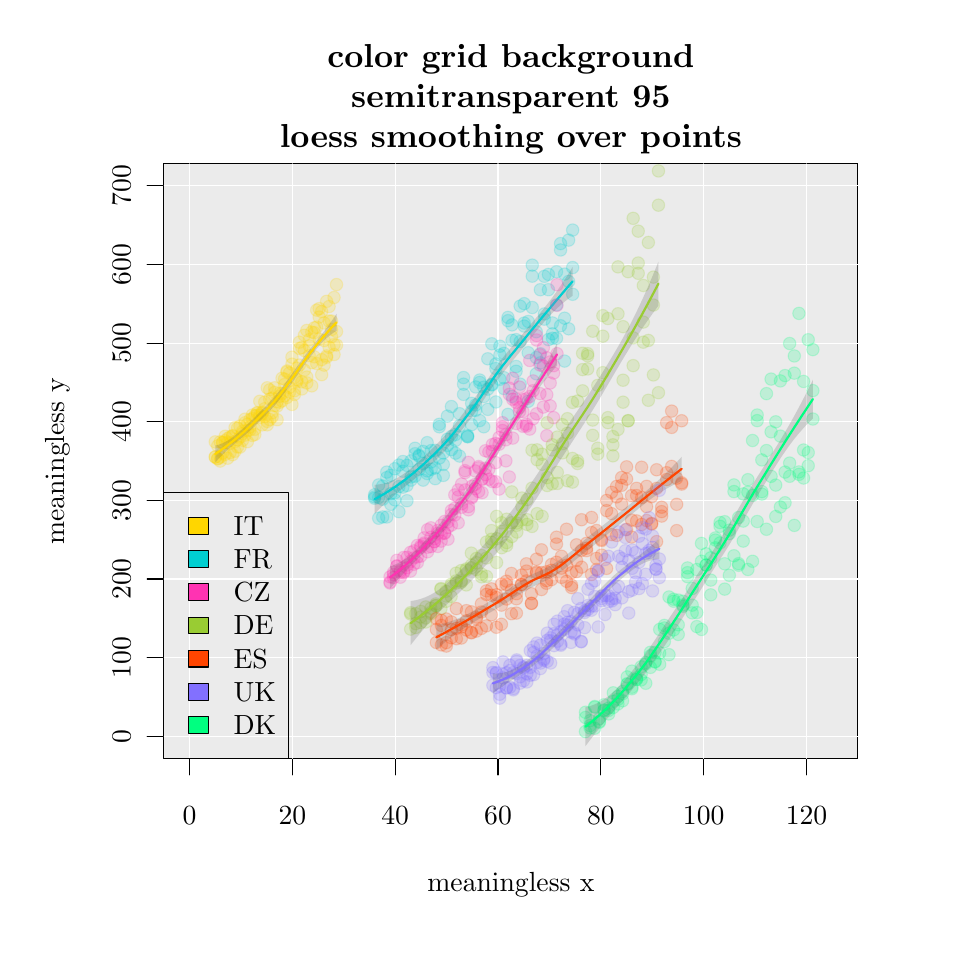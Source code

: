 % Created by tikzDevice version 0.6.1 on 2011-11-17 18:50:27
% !TEX encoding = UTF-8 Unicode
\begin{tikzpicture}[x=1pt,y=1pt]
\definecolor[named]{drawColor}{rgb}{0.00,0.00,0.00}
\definecolor[named]{fillColor}{rgb}{1.00,1.00,1.00}
\fill[color=fillColor,] (0,0) rectangle (325.21,325.21);
\begin{scope}
\path[clip] (  0.00,  0.00) rectangle (325.21,325.21);
\definecolor[named]{drawColor}{rgb}{0.20,0.00,0.33}
\definecolor[named]{drawColor}{rgb}{0.00,0.00,0.00}

\draw[color=drawColor,line cap=round,line join=round,fill opacity=0.00,] ( 58.49, 61.20) -- (281.44, 61.20);

\draw[color=drawColor,line cap=round,line join=round,fill opacity=0.00,] ( 58.49, 61.20) -- ( 58.49, 55.20);

\draw[color=drawColor,line cap=round,line join=round,fill opacity=0.00,] ( 95.65, 61.20) -- ( 95.65, 55.20);

\draw[color=drawColor,line cap=round,line join=round,fill opacity=0.00,] (132.80, 61.20) -- (132.80, 55.20);

\draw[color=drawColor,line cap=round,line join=round,fill opacity=0.00,] (169.96, 61.20) -- (169.96, 55.20);

\draw[color=drawColor,line cap=round,line join=round,fill opacity=0.00,] (207.12, 61.20) -- (207.12, 55.20);

\draw[color=drawColor,line cap=round,line join=round,fill opacity=0.00,] (244.28, 61.20) -- (244.28, 55.20);

\draw[color=drawColor,line cap=round,line join=round,fill opacity=0.00,] (281.44, 61.20) -- (281.44, 55.20);

\node[color=drawColor,anchor=base,inner sep=0pt, outer sep=0pt, scale=  1.00] at ( 58.49, 37.20) {0%
};

\node[color=drawColor,anchor=base,inner sep=0pt, outer sep=0pt, scale=  1.00] at ( 95.65, 37.20) {20%
};

\node[color=drawColor,anchor=base,inner sep=0pt, outer sep=0pt, scale=  1.00] at (132.80, 37.20) {40%
};

\node[color=drawColor,anchor=base,inner sep=0pt, outer sep=0pt, scale=  1.00] at (169.96, 37.20) {60%
};

\node[color=drawColor,anchor=base,inner sep=0pt, outer sep=0pt, scale=  1.00] at (207.12, 37.20) {80%
};

\node[color=drawColor,anchor=base,inner sep=0pt, outer sep=0pt, scale=  1.00] at (244.28, 37.20) {100%
};

\node[color=drawColor,anchor=base,inner sep=0pt, outer sep=0pt, scale=  1.00] at (281.44, 37.20) {120%
};

\draw[color=drawColor,line cap=round,line join=round,fill opacity=0.00,] ( 49.20, 69.16) -- ( 49.20,268.06);

\draw[color=drawColor,line cap=round,line join=round,fill opacity=0.00,] ( 49.20, 69.16) -- ( 43.20, 69.16);

\draw[color=drawColor,line cap=round,line join=round,fill opacity=0.00,] ( 49.20, 97.57) -- ( 43.20, 97.57);

\draw[color=drawColor,line cap=round,line join=round,fill opacity=0.00,] ( 49.20,125.99) -- ( 43.20,125.99);

\draw[color=drawColor,line cap=round,line join=round,fill opacity=0.00,] ( 49.20,154.40) -- ( 43.20,154.40);

\draw[color=drawColor,line cap=round,line join=round,fill opacity=0.00,] ( 49.20,182.81) -- ( 43.20,182.81);

\draw[color=drawColor,line cap=round,line join=round,fill opacity=0.00,] ( 49.20,211.23) -- ( 43.20,211.23);

\draw[color=drawColor,line cap=round,line join=round,fill opacity=0.00,] ( 49.20,239.64) -- ( 43.20,239.64);

\draw[color=drawColor,line cap=round,line join=round,fill opacity=0.00,] ( 49.20,268.06) -- ( 43.20,268.06);

\node[rotate= 90.00,color=drawColor,anchor=base,inner sep=0pt, outer sep=0pt, scale=  1.00] at ( 37.20, 69.16) {0%
};

\node[rotate= 90.00,color=drawColor,anchor=base,inner sep=0pt, outer sep=0pt, scale=  1.00] at ( 37.20, 97.57) {100%
};

\node[rotate= 90.00,color=drawColor,anchor=base,inner sep=0pt, outer sep=0pt, scale=  1.00] at ( 37.20,125.99) {200%
};

\node[rotate= 90.00,color=drawColor,anchor=base,inner sep=0pt, outer sep=0pt, scale=  1.00] at ( 37.20,154.40) {300%
};

\node[rotate= 90.00,color=drawColor,anchor=base,inner sep=0pt, outer sep=0pt, scale=  1.00] at ( 37.20,182.81) {400%
};

\node[rotate= 90.00,color=drawColor,anchor=base,inner sep=0pt, outer sep=0pt, scale=  1.00] at ( 37.20,211.23) {500%
};

\node[rotate= 90.00,color=drawColor,anchor=base,inner sep=0pt, outer sep=0pt, scale=  1.00] at ( 37.20,239.64) {600%
};

\node[rotate= 90.00,color=drawColor,anchor=base,inner sep=0pt, outer sep=0pt, scale=  1.00] at ( 37.20,268.06) {700%
};

\draw[color=drawColor,line cap=round,line join=round,fill opacity=0.00,] ( 49.20, 61.20) --
	(300.01, 61.20) --
	(300.01,276.01) --
	( 49.20,276.01) --
	( 49.20, 61.20);
\end{scope}
\begin{scope}
\path[clip] (  0.00,  0.00) rectangle (325.21,325.21);
\definecolor[named]{drawColor}{rgb}{0.20,0.00,0.33}
\definecolor[named]{drawColor}{rgb}{0.00,0.00,0.00}

\node[color=drawColor,anchor=base,inner sep=0pt, outer sep=0pt, scale=  1.20] at (174.61,310.87) {\bfseries color grid background%
};

\node[color=drawColor,anchor=base,inner sep=0pt, outer sep=0pt, scale=  1.20] at (174.61,296.47) {\bfseries semitransparent 95% CI%
};

\node[color=drawColor,anchor=base,inner sep=0pt, outer sep=0pt, scale=  1.20] at (174.61,282.07) {\bfseries loess smoothing over points%
};

\node[color=drawColor,anchor=base,inner sep=0pt, outer sep=0pt, scale=  1.00] at (174.61, 13.20) {meaningless x%
};

\node[rotate= 90.00,color=drawColor,anchor=base,inner sep=0pt, outer sep=0pt, scale=  1.00] at ( 13.20,168.61) {meaningless y%
};
\end{scope}
\begin{scope}
\path[clip] ( 49.20, 61.20) rectangle (300.01,276.01);
\definecolor[named]{drawColor}{rgb}{0.20,0.00,0.33}
\definecolor[named]{drawColor}{rgb}{0.00,0.00,0.00}
\definecolor[named]{fillColor}{rgb}{0.92,0.92,0.92}

\draw[color=drawColor,line cap=round,line join=round,fill=fillColor,] ( 49.20, 61.20) rectangle (300.01,276.01);
\definecolor[named]{drawColor}{rgb}{1.00,1.00,1.00}

\draw[color=drawColor,line cap=round,line join=round,fill opacity=0.00,] ( 58.49, 61.20) -- ( 58.49,276.01);

\draw[color=drawColor,line cap=round,line join=round,fill opacity=0.00,] ( 95.65, 61.20) -- ( 95.65,276.01);

\draw[color=drawColor,line cap=round,line join=round,fill opacity=0.00,] (132.80, 61.20) -- (132.80,276.01);

\draw[color=drawColor,line cap=round,line join=round,fill opacity=0.00,] (169.96, 61.20) -- (169.96,276.01);

\draw[color=drawColor,line cap=round,line join=round,fill opacity=0.00,] (207.12, 61.20) -- (207.12,276.01);

\draw[color=drawColor,line cap=round,line join=round,fill opacity=0.00,] (244.28, 61.20) -- (244.28,276.01);

\draw[color=drawColor,line cap=round,line join=round,fill opacity=0.00,] (281.44, 61.20) -- (281.44,276.01);

\draw[color=drawColor,line cap=round,line join=round,fill opacity=0.00,] ( 49.20, 69.16) -- (300.01, 69.16);

\draw[color=drawColor,line cap=round,line join=round,fill opacity=0.00,] ( 49.20, 97.57) -- (300.01, 97.57);

\draw[color=drawColor,line cap=round,line join=round,fill opacity=0.00,] ( 49.20,125.99) -- (300.01,125.99);

\draw[color=drawColor,line cap=round,line join=round,fill opacity=0.00,] ( 49.20,154.40) -- (300.01,154.40);

\draw[color=drawColor,line cap=round,line join=round,fill opacity=0.00,] ( 49.20,182.81) -- (300.01,182.81);

\draw[color=drawColor,line cap=round,line join=round,fill opacity=0.00,] ( 49.20,211.23) -- (300.01,211.23);

\draw[color=drawColor,line cap=round,line join=round,fill opacity=0.00,] ( 49.20,239.64) -- (300.01,239.64);

\draw[color=drawColor,line cap=round,line join=round,fill opacity=0.00,] ( 49.20,268.06) -- (300.01,268.06);
\definecolor[named]{drawColor}{rgb}{1.00,0.84,0.00}
\definecolor[named]{fillColor}{rgb}{1.00,0.84,0.00}

\draw[color=drawColor,line cap=round,line join=round,fill=fillColor,fill opacity=0.19,draw opacity=0.19,] ( 67.78,170.07) circle (  2.25);

\draw[color=drawColor,line cap=round,line join=round,fill=fillColor,fill opacity=0.19,draw opacity=0.19,] ( 68.67,169.52) circle (  2.25);

\draw[color=drawColor,line cap=round,line join=round,fill=fillColor,fill opacity=0.19,draw opacity=0.19,] ( 69.57,170.04) circle (  2.25);

\draw[color=drawColor,line cap=round,line join=round,fill=fillColor,fill opacity=0.19,draw opacity=0.19,] ( 70.46,171.54) circle (  2.25);

\draw[color=drawColor,line cap=round,line join=round,fill=fillColor,fill opacity=0.19,draw opacity=0.19,] ( 71.36,175.95) circle (  2.25);

\draw[color=drawColor,line cap=round,line join=round,fill=fillColor,fill opacity=0.19,draw opacity=0.19,] ( 72.25,176.72) circle (  2.25);

\draw[color=drawColor,line cap=round,line join=round,fill=fillColor,fill opacity=0.19,draw opacity=0.19,] ( 73.14,171.70) circle (  2.25);

\draw[color=drawColor,line cap=round,line join=round,fill=fillColor,fill opacity=0.19,draw opacity=0.19,] ( 74.04,177.81) circle (  2.25);

\draw[color=drawColor,line cap=round,line join=round,fill=fillColor,fill opacity=0.19,draw opacity=0.19,] ( 74.93,180.69) circle (  2.25);

\draw[color=drawColor,line cap=round,line join=round,fill=fillColor,fill opacity=0.19,draw opacity=0.19,] ( 75.83,176.29) circle (  2.25);

\draw[color=drawColor,line cap=round,line join=round,fill=fillColor,fill opacity=0.19,draw opacity=0.19,] ( 76.72,181.26) circle (  2.25);

\draw[color=drawColor,line cap=round,line join=round,fill=fillColor,fill opacity=0.19,draw opacity=0.19,] ( 77.62,178.55) circle (  2.25);

\draw[color=drawColor,line cap=round,line join=round,fill=fillColor,fill opacity=0.19,draw opacity=0.19,] ( 78.51,182.45) circle (  2.25);

\draw[color=drawColor,line cap=round,line join=round,fill=fillColor,fill opacity=0.19,draw opacity=0.19,] ( 79.40,181.91) circle (  2.25);

\draw[color=drawColor,line cap=round,line join=round,fill=fillColor,fill opacity=0.19,draw opacity=0.19,] ( 80.30,179.85) circle (  2.25);

\draw[color=drawColor,line cap=round,line join=round,fill=fillColor,fill opacity=0.19,draw opacity=0.19,] ( 81.19,185.24) circle (  2.25);

\draw[color=drawColor,line cap=round,line join=round,fill=fillColor,fill opacity=0.19,draw opacity=0.19,] ( 82.09,184.92) circle (  2.25);

\draw[color=drawColor,line cap=round,line join=round,fill=fillColor,fill opacity=0.19,draw opacity=0.19,] ( 82.98,185.23) circle (  2.25);

\draw[color=drawColor,line cap=round,line join=round,fill=fillColor,fill opacity=0.19,draw opacity=0.19,] ( 83.87,185.23) circle (  2.25);

\draw[color=drawColor,line cap=round,line join=round,fill=fillColor,fill opacity=0.19,draw opacity=0.19,] ( 84.77,186.27) circle (  2.25);

\draw[color=drawColor,line cap=round,line join=round,fill=fillColor,fill opacity=0.19,draw opacity=0.19,] ( 85.66,189.92) circle (  2.25);

\draw[color=drawColor,line cap=round,line join=round,fill=fillColor,fill opacity=0.19,draw opacity=0.19,] ( 86.56,195.08) circle (  2.25);

\draw[color=drawColor,line cap=round,line join=round,fill=fillColor,fill opacity=0.19,draw opacity=0.19,] ( 87.45,183.59) circle (  2.25);

\draw[color=drawColor,line cap=round,line join=round,fill=fillColor,fill opacity=0.19,draw opacity=0.19,] ( 88.35,191.36) circle (  2.25);

\draw[color=drawColor,line cap=round,line join=round,fill=fillColor,fill opacity=0.19,draw opacity=0.19,] ( 89.24,195.07) circle (  2.25);

\draw[color=drawColor,line cap=round,line join=round,fill=fillColor,fill opacity=0.19,draw opacity=0.19,] ( 90.13,188.45) circle (  2.25);

\draw[color=drawColor,line cap=round,line join=round,fill=fillColor,fill opacity=0.19,draw opacity=0.19,] ( 91.03,193.10) circle (  2.25);

\draw[color=drawColor,line cap=round,line join=round,fill=fillColor,fill opacity=0.19,draw opacity=0.19,] ( 91.92,198.51) circle (  2.25);

\draw[color=drawColor,line cap=round,line join=round,fill=fillColor,fill opacity=0.19,draw opacity=0.19,] ( 92.82,196.27) circle (  2.25);

\draw[color=drawColor,line cap=round,line join=round,fill=fillColor,fill opacity=0.19,draw opacity=0.19,] ( 93.71,191.59) circle (  2.25);

\draw[color=drawColor,line cap=round,line join=round,fill=fillColor,fill opacity=0.19,draw opacity=0.19,] ( 94.61,193.56) circle (  2.25);

\draw[color=drawColor,line cap=round,line join=round,fill=fillColor,fill opacity=0.19,draw opacity=0.19,] ( 95.50,206.14) circle (  2.25);

\draw[color=drawColor,line cap=round,line join=round,fill=fillColor,fill opacity=0.19,draw opacity=0.19,] ( 96.39,192.68) circle (  2.25);

\draw[color=drawColor,line cap=round,line join=round,fill=fillColor,fill opacity=0.19,draw opacity=0.19,] ( 97.29,197.94) circle (  2.25);

\draw[color=drawColor,line cap=round,line join=round,fill=fillColor,fill opacity=0.19,draw opacity=0.19,] ( 98.18,209.29) circle (  2.25);

\draw[color=drawColor,line cap=round,line join=round,fill=fillColor,fill opacity=0.19,draw opacity=0.19,] ( 99.08,194.66) circle (  2.25);

\draw[color=drawColor,line cap=round,line join=round,fill=fillColor,fill opacity=0.19,draw opacity=0.19,] ( 99.97,208.52) circle (  2.25);

\draw[color=drawColor,line cap=round,line join=round,fill=fillColor,fill opacity=0.19,draw opacity=0.19,] (100.86,198.95) circle (  2.25);

\draw[color=drawColor,line cap=round,line join=round,fill=fillColor,fill opacity=0.19,draw opacity=0.19,] (101.76,206.67) circle (  2.25);

\draw[color=drawColor,line cap=round,line join=round,fill=fillColor,fill opacity=0.19,draw opacity=0.19,] (102.65,195.77) circle (  2.25);

\draw[color=drawColor,line cap=round,line join=round,fill=fillColor,fill opacity=0.19,draw opacity=0.19,] (103.55,216.74) circle (  2.25);

\draw[color=drawColor,line cap=round,line join=round,fill=fillColor,fill opacity=0.19,draw opacity=0.19,] (104.44,223.15) circle (  2.25);

\draw[color=drawColor,line cap=round,line join=round,fill=fillColor,fill opacity=0.19,draw opacity=0.19,] (105.34,220.64) circle (  2.25);

\draw[color=drawColor,line cap=round,line join=round,fill=fillColor,fill opacity=0.19,draw opacity=0.19,] (106.23,205.27) circle (  2.25);

\draw[color=drawColor,line cap=round,line join=round,fill=fillColor,fill opacity=0.19,draw opacity=0.19,] (107.12,218.51) circle (  2.25);

\draw[color=drawColor,line cap=round,line join=round,fill=fillColor,fill opacity=0.19,draw opacity=0.19,] (108.02,206.09) circle (  2.25);

\draw[color=drawColor,line cap=round,line join=round,fill=fillColor,fill opacity=0.19,draw opacity=0.19,] (108.91,219.19) circle (  2.25);

\draw[color=drawColor,line cap=round,line join=round,fill=fillColor,fill opacity=0.19,draw opacity=0.19,] (109.81,213.53) circle (  2.25);

\draw[color=drawColor,line cap=round,line join=round,fill=fillColor,fill opacity=0.19,draw opacity=0.19,] (110.70,207.11) circle (  2.25);

\draw[color=drawColor,line cap=round,line join=round,fill=fillColor,fill opacity=0.19,draw opacity=0.19,] (111.60,210.53) circle (  2.25);

\draw[color=drawColor,line cap=round,line join=round,fill=fillColor,fill opacity=0.19,draw opacity=0.19,] ( 67.78,175.54) circle (  2.25);

\draw[color=drawColor,line cap=round,line join=round,fill=fillColor,fill opacity=0.19,draw opacity=0.19,] ( 68.67,174.10) circle (  2.25);

\draw[color=drawColor,line cap=round,line join=round,fill=fillColor,fill opacity=0.19,draw opacity=0.19,] ( 69.57,168.60) circle (  2.25);

\draw[color=drawColor,line cap=round,line join=round,fill=fillColor,fill opacity=0.19,draw opacity=0.19,] ( 70.46,175.23) circle (  2.25);

\draw[color=drawColor,line cap=round,line join=round,fill=fillColor,fill opacity=0.19,draw opacity=0.19,] ( 71.36,177.57) circle (  2.25);

\draw[color=drawColor,line cap=round,line join=round,fill=fillColor,fill opacity=0.19,draw opacity=0.19,] ( 72.25,175.36) circle (  2.25);

\draw[color=drawColor,line cap=round,line join=round,fill=fillColor,fill opacity=0.19,draw opacity=0.19,] ( 73.14,175.00) circle (  2.25);

\draw[color=drawColor,line cap=round,line join=round,fill=fillColor,fill opacity=0.19,draw opacity=0.19,] ( 74.04,177.58) circle (  2.25);

\draw[color=drawColor,line cap=round,line join=round,fill=fillColor,fill opacity=0.19,draw opacity=0.19,] ( 74.93,172.14) circle (  2.25);

\draw[color=drawColor,line cap=round,line join=round,fill=fillColor,fill opacity=0.19,draw opacity=0.19,] ( 75.83,173.71) circle (  2.25);

\draw[color=drawColor,line cap=round,line join=round,fill=fillColor,fill opacity=0.19,draw opacity=0.19,] ( 76.72,173.63) circle (  2.25);

\draw[color=drawColor,line cap=round,line join=round,fill=fillColor,fill opacity=0.19,draw opacity=0.19,] ( 77.62,179.32) circle (  2.25);

\draw[color=drawColor,line cap=round,line join=round,fill=fillColor,fill opacity=0.19,draw opacity=0.19,] ( 78.51,177.97) circle (  2.25);

\draw[color=drawColor,line cap=round,line join=round,fill=fillColor,fill opacity=0.19,draw opacity=0.19,] ( 79.40,175.60) circle (  2.25);

\draw[color=drawColor,line cap=round,line join=round,fill=fillColor,fill opacity=0.19,draw opacity=0.19,] ( 80.30,183.55) circle (  2.25);

\draw[color=drawColor,line cap=round,line join=round,fill=fillColor,fill opacity=0.19,draw opacity=0.19,] ( 81.19,177.85) circle (  2.25);

\draw[color=drawColor,line cap=round,line join=round,fill=fillColor,fill opacity=0.19,draw opacity=0.19,] ( 82.09,180.07) circle (  2.25);

\draw[color=drawColor,line cap=round,line join=round,fill=fillColor,fill opacity=0.19,draw opacity=0.19,] ( 82.98,186.14) circle (  2.25);

\draw[color=drawColor,line cap=round,line join=round,fill=fillColor,fill opacity=0.19,draw opacity=0.19,] ( 83.87,190.21) circle (  2.25);

\draw[color=drawColor,line cap=round,line join=round,fill=fillColor,fill opacity=0.19,draw opacity=0.19,] ( 84.77,185.80) circle (  2.25);

\draw[color=drawColor,line cap=round,line join=round,fill=fillColor,fill opacity=0.19,draw opacity=0.19,] ( 85.66,184.69) circle (  2.25);

\draw[color=drawColor,line cap=round,line join=round,fill=fillColor,fill opacity=0.19,draw opacity=0.19,] ( 86.56,181.69) circle (  2.25);

\draw[color=drawColor,line cap=round,line join=round,fill=fillColor,fill opacity=0.19,draw opacity=0.19,] ( 87.45,194.35) circle (  2.25);

\draw[color=drawColor,line cap=round,line join=round,fill=fillColor,fill opacity=0.19,draw opacity=0.19,] ( 88.35,184.59) circle (  2.25);

\draw[color=drawColor,line cap=round,line join=round,fill=fillColor,fill opacity=0.19,draw opacity=0.19,] ( 89.24,188.65) circle (  2.25);

\draw[color=drawColor,line cap=round,line join=round,fill=fillColor,fill opacity=0.19,draw opacity=0.19,] ( 90.13,183.54) circle (  2.25);

\draw[color=drawColor,line cap=round,line join=round,fill=fillColor,fill opacity=0.19,draw opacity=0.19,] ( 91.03,189.81) circle (  2.25);

\draw[color=drawColor,line cap=round,line join=round,fill=fillColor,fill opacity=0.19,draw opacity=0.19,] ( 91.92,193.02) circle (  2.25);

\draw[color=drawColor,line cap=round,line join=round,fill=fillColor,fill opacity=0.19,draw opacity=0.19,] ( 92.82,198.23) circle (  2.25);

\draw[color=drawColor,line cap=round,line join=round,fill=fillColor,fill opacity=0.19,draw opacity=0.19,] ( 93.71,201.16) circle (  2.25);

\draw[color=drawColor,line cap=round,line join=round,fill=fillColor,fill opacity=0.19,draw opacity=0.19,] ( 94.61,200.42) circle (  2.25);

\draw[color=drawColor,line cap=round,line join=round,fill=fillColor,fill opacity=0.19,draw opacity=0.19,] ( 95.50,189.06) circle (  2.25);

\draw[color=drawColor,line cap=round,line join=round,fill=fillColor,fill opacity=0.19,draw opacity=0.19,] ( 96.39,193.97) circle (  2.25);

\draw[color=drawColor,line cap=round,line join=round,fill=fillColor,fill opacity=0.19,draw opacity=0.19,] ( 97.29,197.34) circle (  2.25);

\draw[color=drawColor,line cap=round,line join=round,fill=fillColor,fill opacity=0.19,draw opacity=0.19,] ( 98.18,211.56) circle (  2.25);

\draw[color=drawColor,line cap=round,line join=round,fill=fillColor,fill opacity=0.19,draw opacity=0.19,] ( 99.08,197.24) circle (  2.25);

\draw[color=drawColor,line cap=round,line join=round,fill=fillColor,fill opacity=0.19,draw opacity=0.19,] ( 99.97,214.05) circle (  2.25);

\draw[color=drawColor,line cap=round,line join=round,fill=fillColor,fill opacity=0.19,draw opacity=0.19,] (100.86,215.81) circle (  2.25);

\draw[color=drawColor,line cap=round,line join=round,fill=fillColor,fill opacity=0.19,draw opacity=0.19,] (101.76,212.45) circle (  2.25);

\draw[color=drawColor,line cap=round,line join=round,fill=fillColor,fill opacity=0.19,draw opacity=0.19,] (102.65,215.21) circle (  2.25);

\draw[color=drawColor,line cap=round,line join=round,fill=fillColor,fill opacity=0.19,draw opacity=0.19,] (103.55,206.27) circle (  2.25);

\draw[color=drawColor,line cap=round,line join=round,fill=fillColor,fill opacity=0.19,draw opacity=0.19,] (104.44,203.85) circle (  2.25);

\draw[color=drawColor,line cap=round,line join=round,fill=fillColor,fill opacity=0.19,draw opacity=0.19,] (105.34,212.64) circle (  2.25);

\draw[color=drawColor,line cap=round,line join=round,fill=fillColor,fill opacity=0.19,draw opacity=0.19,] (106.23,199.82) circle (  2.25);

\draw[color=drawColor,line cap=round,line join=round,fill=fillColor,fill opacity=0.19,draw opacity=0.19,] (107.12,212.15) circle (  2.25);

\draw[color=drawColor,line cap=round,line join=round,fill=fillColor,fill opacity=0.19,draw opacity=0.19,] (108.02,226.32) circle (  2.25);

\draw[color=drawColor,line cap=round,line join=round,fill=fillColor,fill opacity=0.19,draw opacity=0.19,] (108.91,224.45) circle (  2.25);

\draw[color=drawColor,line cap=round,line join=round,fill=fillColor,fill opacity=0.19,draw opacity=0.19,] (109.81,216.16) circle (  2.25);

\draw[color=drawColor,line cap=round,line join=round,fill=fillColor,fill opacity=0.19,draw opacity=0.19,] (110.70,227.70) circle (  2.25);

\draw[color=drawColor,line cap=round,line join=round,fill=fillColor,fill opacity=0.19,draw opacity=0.19,] (111.60,215.41) circle (  2.25);

\draw[color=drawColor,line cap=round,line join=round,fill=fillColor,fill opacity=0.19,draw opacity=0.19,] ( 67.78,170.07) circle (  2.25);

\draw[color=drawColor,line cap=round,line join=round,fill=fillColor,fill opacity=0.19,draw opacity=0.19,] ( 68.67,169.40) circle (  2.25);

\draw[color=drawColor,line cap=round,line join=round,fill=fillColor,fill opacity=0.19,draw opacity=0.19,] ( 69.57,175.55) circle (  2.25);

\draw[color=drawColor,line cap=round,line join=round,fill=fillColor,fill opacity=0.19,draw opacity=0.19,] ( 70.46,175.35) circle (  2.25);

\draw[color=drawColor,line cap=round,line join=round,fill=fillColor,fill opacity=0.19,draw opacity=0.19,] ( 71.36,171.02) circle (  2.25);

\draw[color=drawColor,line cap=round,line join=round,fill=fillColor,fill opacity=0.19,draw opacity=0.19,] ( 72.25,169.64) circle (  2.25);

\draw[color=drawColor,line cap=round,line join=round,fill=fillColor,fill opacity=0.19,draw opacity=0.19,] ( 73.14,177.35) circle (  2.25);

\draw[color=drawColor,line cap=round,line join=round,fill=fillColor,fill opacity=0.19,draw opacity=0.19,] ( 74.04,170.91) circle (  2.25);

\draw[color=drawColor,line cap=round,line join=round,fill=fillColor,fill opacity=0.19,draw opacity=0.19,] ( 74.93,175.63) circle (  2.25);

\draw[color=drawColor,line cap=round,line join=round,fill=fillColor,fill opacity=0.19,draw opacity=0.19,] ( 75.83,180.48) circle (  2.25);

\draw[color=drawColor,line cap=round,line join=round,fill=fillColor,fill opacity=0.19,draw opacity=0.19,] ( 76.72,177.29) circle (  2.25);

\draw[color=drawColor,line cap=round,line join=round,fill=fillColor,fill opacity=0.19,draw opacity=0.19,] ( 77.62,176.08) circle (  2.25);

\draw[color=drawColor,line cap=round,line join=round,fill=fillColor,fill opacity=0.19,draw opacity=0.19,] ( 78.51,183.73) circle (  2.25);

\draw[color=drawColor,line cap=round,line join=round,fill=fillColor,fill opacity=0.19,draw opacity=0.19,] ( 79.40,179.65) circle (  2.25);

\draw[color=drawColor,line cap=round,line join=round,fill=fillColor,fill opacity=0.19,draw opacity=0.19,] ( 80.30,180.93) circle (  2.25);

\draw[color=drawColor,line cap=round,line join=round,fill=fillColor,fill opacity=0.19,draw opacity=0.19,] ( 81.19,183.94) circle (  2.25);

\draw[color=drawColor,line cap=round,line join=round,fill=fillColor,fill opacity=0.19,draw opacity=0.19,] ( 82.09,178.21) circle (  2.25);

\draw[color=drawColor,line cap=round,line join=round,fill=fillColor,fill opacity=0.19,draw opacity=0.19,] ( 82.98,185.91) circle (  2.25);

\draw[color=drawColor,line cap=round,line join=round,fill=fillColor,fill opacity=0.19,draw opacity=0.19,] ( 83.87,184.35) circle (  2.25);

\draw[color=drawColor,line cap=round,line join=round,fill=fillColor,fill opacity=0.19,draw opacity=0.19,] ( 84.77,181.69) circle (  2.25);

\draw[color=drawColor,line cap=round,line join=round,fill=fillColor,fill opacity=0.19,draw opacity=0.19,] ( 85.66,187.52) circle (  2.25);

\draw[color=drawColor,line cap=round,line join=round,fill=fillColor,fill opacity=0.19,draw opacity=0.19,] ( 86.56,182.93) circle (  2.25);

\draw[color=drawColor,line cap=round,line join=round,fill=fillColor,fill opacity=0.19,draw opacity=0.19,] ( 87.45,190.97) circle (  2.25);

\draw[color=drawColor,line cap=round,line join=round,fill=fillColor,fill opacity=0.19,draw opacity=0.19,] ( 88.35,186.04) circle (  2.25);

\draw[color=drawColor,line cap=round,line join=round,fill=fillColor,fill opacity=0.19,draw opacity=0.19,] ( 89.24,193.40) circle (  2.25);

\draw[color=drawColor,line cap=round,line join=round,fill=fillColor,fill opacity=0.19,draw opacity=0.19,] ( 90.13,190.07) circle (  2.25);

\draw[color=drawColor,line cap=round,line join=round,fill=fillColor,fill opacity=0.19,draw opacity=0.19,] ( 91.03,192.01) circle (  2.25);

\draw[color=drawColor,line cap=round,line join=round,fill=fillColor,fill opacity=0.19,draw opacity=0.19,] ( 91.92,190.34) circle (  2.25);

\draw[color=drawColor,line cap=round,line join=round,fill=fillColor,fill opacity=0.19,draw opacity=0.19,] ( 92.82,192.18) circle (  2.25);

\draw[color=drawColor,line cap=round,line join=round,fill=fillColor,fill opacity=0.19,draw opacity=0.19,] ( 93.71,200.78) circle (  2.25);

\draw[color=drawColor,line cap=round,line join=round,fill=fillColor,fill opacity=0.19,draw opacity=0.19,] ( 94.61,195.23) circle (  2.25);

\draw[color=drawColor,line cap=round,line join=round,fill=fillColor,fill opacity=0.19,draw opacity=0.19,] ( 95.50,203.62) circle (  2.25);

\draw[color=drawColor,line cap=round,line join=round,fill=fillColor,fill opacity=0.19,draw opacity=0.19,] ( 96.39,198.81) circle (  2.25);

\draw[color=drawColor,line cap=round,line join=round,fill=fillColor,fill opacity=0.19,draw opacity=0.19,] ( 97.29,202.13) circle (  2.25);

\draw[color=drawColor,line cap=round,line join=round,fill=fillColor,fill opacity=0.19,draw opacity=0.19,] ( 98.18,203.30) circle (  2.25);

\draw[color=drawColor,line cap=round,line join=round,fill=fillColor,fill opacity=0.19,draw opacity=0.19,] ( 99.08,209.61) circle (  2.25);

\draw[color=drawColor,line cap=round,line join=round,fill=fillColor,fill opacity=0.19,draw opacity=0.19,] ( 99.97,201.46) circle (  2.25);

\draw[color=drawColor,line cap=round,line join=round,fill=fillColor,fill opacity=0.19,draw opacity=0.19,] (100.86,196.83) circle (  2.25);

\draw[color=drawColor,line cap=round,line join=round,fill=fillColor,fill opacity=0.19,draw opacity=0.19,] (101.76,210.24) circle (  2.25);

\draw[color=drawColor,line cap=round,line join=round,fill=fillColor,fill opacity=0.19,draw opacity=0.19,] (102.65,204.15) circle (  2.25);

\draw[color=drawColor,line cap=round,line join=round,fill=fillColor,fill opacity=0.19,draw opacity=0.19,] (103.55,215.00) circle (  2.25);

\draw[color=drawColor,line cap=round,line join=round,fill=fillColor,fill opacity=0.19,draw opacity=0.19,] (104.44,217.01) circle (  2.25);

\draw[color=drawColor,line cap=round,line join=round,fill=fillColor,fill opacity=0.19,draw opacity=0.19,] (105.34,223.69) circle (  2.25);

\draw[color=drawColor,line cap=round,line join=round,fill=fillColor,fill opacity=0.19,draw opacity=0.19,] (106.23,222.64) circle (  2.25);

\draw[color=drawColor,line cap=round,line join=round,fill=fillColor,fill opacity=0.19,draw opacity=0.19,] (107.12,203.27) circle (  2.25);

\draw[color=drawColor,line cap=round,line join=round,fill=fillColor,fill opacity=0.19,draw opacity=0.19,] (108.02,206.61) circle (  2.25);

\draw[color=drawColor,line cap=round,line join=round,fill=fillColor,fill opacity=0.19,draw opacity=0.19,] (108.91,209.73) circle (  2.25);

\draw[color=drawColor,line cap=round,line join=round,fill=fillColor,fill opacity=0.19,draw opacity=0.19,] (109.81,219.21) circle (  2.25);

\draw[color=drawColor,line cap=round,line join=round,fill=fillColor,fill opacity=0.19,draw opacity=0.19,] (110.70,210.70) circle (  2.25);

\draw[color=drawColor,line cap=round,line join=round,fill=fillColor,fill opacity=0.19,draw opacity=0.19,] (111.60,232.38) circle (  2.25);
\definecolor[named]{fillColor}{rgb}{0.27,0.27,0.27}

\draw[fill=fillColor,fill opacity=0.19,draw opacity=0.00,] ( 67.78,174.21) --
	( 68.67,174.43) --
	( 69.57,174.71) --
	( 70.46,175.06) --
	( 71.36,175.48) --
	( 72.25,175.97) --
	( 73.14,176.55) --
	( 74.04,177.18) --
	( 74.93,177.88) --
	( 75.83,178.62) --
	( 76.72,179.40) --
	( 77.62,180.20) --
	( 78.51,181.03) --
	( 79.40,181.86) --
	( 80.30,182.71) --
	( 81.19,183.57) --
	( 82.09,184.46) --
	( 82.98,185.37) --
	( 83.87,186.28) --
	( 84.77,187.17) --
	( 85.66,188.03) --
	( 86.56,188.93) --
	( 87.45,189.88) --
	( 88.35,190.90) --
	( 89.24,191.94) --
	( 90.13,192.99) --
	( 91.03,194.06) --
	( 91.92,195.18) --
	( 92.82,196.37) --
	( 93.71,197.61) --
	( 94.61,198.87) --
	( 95.50,200.11) --
	( 96.39,201.34) --
	( 97.29,202.60) --
	( 98.18,203.89) --
	( 99.08,205.17) --
	( 99.97,206.41) --
	(100.86,207.58) --
	(101.76,208.69) --
	(102.65,209.81) --
	(103.55,210.93) --
	(104.44,212.05) --
	(105.34,213.18) --
	(106.23,214.32) --
	(107.12,215.48) --
	(108.02,216.67) --
	(108.91,217.90) --
	(109.81,219.17) --
	(110.70,220.47) --
	(111.60,221.80) --
	(111.60,215.67) --
	(110.70,215.11) --
	(109.81,214.49) --
	(108.91,213.80) --
	(108.02,213.03) --
	(107.12,212.18) --
	(106.23,211.25) --
	(105.34,210.24) --
	(104.44,209.17) --
	(103.55,208.05) --
	(102.65,206.90) --
	(101.76,205.72) --
	(100.86,204.54) --
	( 99.97,203.32) --
	( 99.08,202.05) --
	( 98.18,200.73) --
	( 97.29,199.39) --
	( 96.39,198.07) --
	( 95.50,196.81) --
	( 94.61,195.62) --
	( 93.71,194.45) --
	( 92.82,193.28) --
	( 91.92,192.09) --
	( 91.03,190.90) --
	( 90.13,189.73) --
	( 89.24,188.64) --
	( 88.35,187.65) --
	( 87.45,186.72) --
	( 86.56,185.80) --
	( 85.66,184.86) --
	( 84.77,183.92) --
	( 83.87,182.99) --
	( 82.98,182.10) --
	( 82.09,181.25) --
	( 81.19,180.41) --
	( 80.30,179.58) --
	( 79.40,178.77) --
	( 78.51,177.99) --
	( 77.62,177.23) --
	( 76.72,176.48) --
	( 75.83,175.74) --
	( 74.93,175.00) --
	( 74.04,174.25) --
	( 73.14,173.48) --
	( 72.25,172.67) --
	( 71.36,171.83) --
	( 70.46,170.95) --
	( 69.57,170.03) --
	( 68.67,169.07) --
	( 67.78,168.08) --
	cycle;
\definecolor[named]{drawColor}{rgb}{1.00,0.84,0.00}

\draw[color=drawColor,line width= 0.8pt,line cap=round,line join=round,fill opacity=0.00,] ( 67.78,171.15) --
	( 68.67,171.75) --
	( 69.57,172.37) --
	( 70.46,173.00) --
	( 71.36,173.65) --
	( 72.25,174.32) --
	( 73.14,175.01) --
	( 74.04,175.72) --
	( 74.93,176.44) --
	( 75.83,177.18) --
	( 76.72,177.94) --
	( 77.62,178.71) --
	( 78.51,179.51) --
	( 79.40,180.32) --
	( 80.30,181.14) --
	( 81.19,181.99) --
	( 82.09,182.85) --
	( 82.98,183.74) --
	( 83.87,184.64) --
	( 84.77,185.54) --
	( 85.66,186.45) --
	( 86.56,187.36) --
	( 87.45,188.30) --
	( 88.35,189.27) --
	( 89.24,190.29) --
	( 90.13,191.36) --
	( 91.03,192.48) --
	( 91.92,193.64) --
	( 92.82,194.83) --
	( 93.71,196.03) --
	( 94.61,197.25) --
	( 95.50,198.46) --
	( 96.39,199.71) --
	( 97.29,201.00) --
	( 98.18,202.31) --
	( 99.08,203.61) --
	( 99.97,204.87) --
	(100.86,206.06) --
	(101.76,207.21) --
	(102.65,208.35) --
	(103.55,209.49) --
	(104.44,210.61) --
	(105.34,211.71) --
	(106.23,212.78) --
	(107.12,213.83) --
	(108.02,214.85) --
	(108.91,215.85) --
	(109.81,216.83) --
	(110.70,217.79) --
	(111.60,218.73);
\definecolor[named]{drawColor}{rgb}{0.00,0.81,0.82}
\definecolor[named]{fillColor}{rgb}{0.00,0.81,0.82}

\draw[color=drawColor,line cap=round,line join=round,fill=fillColor,fill opacity=0.19,draw opacity=0.19,] (125.37,155.16) circle (  2.25);

\draw[color=drawColor,line cap=round,line join=round,fill=fillColor,fill opacity=0.19,draw opacity=0.19,] (126.83,159.99) circle (  2.25);

\draw[color=drawColor,line cap=round,line join=round,fill=fillColor,fill opacity=0.19,draw opacity=0.19,] (128.29,159.59) circle (  2.25);

\draw[color=drawColor,line cap=round,line join=round,fill=fillColor,fill opacity=0.19,draw opacity=0.19,] (129.75,148.39) circle (  2.25);

\draw[color=drawColor,line cap=round,line join=round,fill=fillColor,fill opacity=0.19,draw opacity=0.19,] (131.21,163.44) circle (  2.25);

\draw[color=drawColor,line cap=round,line join=round,fill=fillColor,fill opacity=0.19,draw opacity=0.19,] (132.68,154.58) circle (  2.25);

\draw[color=drawColor,line cap=round,line join=round,fill=fillColor,fill opacity=0.19,draw opacity=0.19,] (134.14,150.31) circle (  2.25);

\draw[color=drawColor,line cap=round,line join=round,fill=fillColor,fill opacity=0.19,draw opacity=0.19,] (135.60,164.93) circle (  2.25);

\draw[color=drawColor,line cap=round,line join=round,fill=fillColor,fill opacity=0.19,draw opacity=0.19,] (137.06,154.27) circle (  2.25);

\draw[color=drawColor,line cap=round,line join=round,fill=fillColor,fill opacity=0.19,draw opacity=0.19,] (138.52,162.86) circle (  2.25);

\draw[color=drawColor,line cap=round,line join=round,fill=fillColor,fill opacity=0.19,draw opacity=0.19,] (139.98,171.25) circle (  2.25);

\draw[color=drawColor,line cap=round,line join=round,fill=fillColor,fill opacity=0.19,draw opacity=0.19,] (141.44,170.30) circle (  2.25);

\draw[color=drawColor,line cap=round,line join=round,fill=fillColor,fill opacity=0.19,draw opacity=0.19,] (142.90,167.74) circle (  2.25);

\draw[color=drawColor,line cap=round,line join=round,fill=fillColor,fill opacity=0.19,draw opacity=0.19,] (144.36,175.26) circle (  2.25);

\draw[color=drawColor,line cap=round,line join=round,fill=fillColor,fill opacity=0.19,draw opacity=0.19,] (145.82,165.65) circle (  2.25);

\draw[color=drawColor,line cap=round,line join=round,fill=fillColor,fill opacity=0.19,draw opacity=0.19,] (147.28,162.24) circle (  2.25);

\draw[color=drawColor,line cap=round,line join=round,fill=fillColor,fill opacity=0.19,draw opacity=0.19,] (148.74,180.98) circle (  2.25);

\draw[color=drawColor,line cap=round,line join=round,fill=fillColor,fill opacity=0.19,draw opacity=0.19,] (150.20,163.42) circle (  2.25);

\draw[color=drawColor,line cap=round,line join=round,fill=fillColor,fill opacity=0.19,draw opacity=0.19,] (151.66,176.50) circle (  2.25);

\draw[color=drawColor,line cap=round,line join=round,fill=fillColor,fill opacity=0.19,draw opacity=0.19,] (153.12,177.49) circle (  2.25);

\draw[color=drawColor,line cap=round,line join=round,fill=fillColor,fill opacity=0.19,draw opacity=0.19,] (154.58,176.08) circle (  2.25);

\draw[color=drawColor,line cap=round,line join=round,fill=fillColor,fill opacity=0.19,draw opacity=0.19,] (156.04,185.71) circle (  2.25);

\draw[color=drawColor,line cap=round,line join=round,fill=fillColor,fill opacity=0.19,draw opacity=0.19,] (157.50,196.39) circle (  2.25);

\draw[color=drawColor,line cap=round,line join=round,fill=fillColor,fill opacity=0.19,draw opacity=0.19,] (158.96,177.37) circle (  2.25);

\draw[color=drawColor,line cap=round,line join=round,fill=fillColor,fill opacity=0.19,draw opacity=0.19,] (160.42,181.74) circle (  2.25);

\draw[color=drawColor,line cap=round,line join=round,fill=fillColor,fill opacity=0.19,draw opacity=0.19,] (161.88,186.95) circle (  2.25);

\draw[color=drawColor,line cap=round,line join=round,fill=fillColor,fill opacity=0.19,draw opacity=0.19,] (163.34,183.23) circle (  2.25);

\draw[color=drawColor,line cap=round,line join=round,fill=fillColor,fill opacity=0.19,draw opacity=0.19,] (164.80,195.31) circle (  2.25);

\draw[color=drawColor,line cap=round,line join=round,fill=fillColor,fill opacity=0.19,draw opacity=0.19,] (166.26,187.28) circle (  2.25);

\draw[color=drawColor,line cap=round,line join=round,fill=fillColor,fill opacity=0.19,draw opacity=0.19,] (167.72,210.98) circle (  2.25);

\draw[color=drawColor,line cap=round,line join=round,fill=fillColor,fill opacity=0.19,draw opacity=0.19,] (169.18,189.96) circle (  2.25);

\draw[color=drawColor,line cap=round,line join=round,fill=fillColor,fill opacity=0.19,draw opacity=0.19,] (170.64,206.93) circle (  2.25);

\draw[color=drawColor,line cap=round,line join=round,fill=fillColor,fill opacity=0.19,draw opacity=0.19,] (172.10,207.52) circle (  2.25);

\draw[color=drawColor,line cap=round,line join=round,fill=fillColor,fill opacity=0.19,draw opacity=0.19,] (173.56,220.51) circle (  2.25);

\draw[color=drawColor,line cap=round,line join=round,fill=fillColor,fill opacity=0.19,draw opacity=0.19,] (175.02,191.97) circle (  2.25);

\draw[color=drawColor,line cap=round,line join=round,fill=fillColor,fill opacity=0.19,draw opacity=0.19,] (176.49,202.78) circle (  2.25);

\draw[color=drawColor,line cap=round,line join=round,fill=fillColor,fill opacity=0.19,draw opacity=0.19,] (177.95,211.80) circle (  2.25);

\draw[color=drawColor,line cap=round,line join=round,fill=fillColor,fill opacity=0.19,draw opacity=0.19,] (179.41,225.48) circle (  2.25);

\draw[color=drawColor,line cap=round,line join=round,fill=fillColor,fill opacity=0.19,draw opacity=0.19,] (180.87,207.75) circle (  2.25);

\draw[color=drawColor,line cap=round,line join=round,fill=fillColor,fill opacity=0.19,draw opacity=0.19,] (182.33,235.42) circle (  2.25);

\draw[color=drawColor,line cap=round,line join=round,fill=fillColor,fill opacity=0.19,draw opacity=0.19,] (183.79,206.00) circle (  2.25);

\draw[color=drawColor,line cap=round,line join=round,fill=fillColor,fill opacity=0.19,draw opacity=0.19,] (185.25,207.39) circle (  2.25);

\draw[color=drawColor,line cap=round,line join=round,fill=fillColor,fill opacity=0.19,draw opacity=0.19,] (186.71,219.88) circle (  2.25);

\draw[color=drawColor,line cap=round,line join=round,fill=fillColor,fill opacity=0.19,draw opacity=0.19,] (188.17,212.49) circle (  2.25);

\draw[color=drawColor,line cap=round,line join=round,fill=fillColor,fill opacity=0.19,draw opacity=0.19,] (189.63,213.00) circle (  2.25);

\draw[color=drawColor,line cap=round,line join=round,fill=fillColor,fill opacity=0.19,draw opacity=0.19,] (191.09,225.01) circle (  2.25);

\draw[color=drawColor,line cap=round,line join=round,fill=fillColor,fill opacity=0.19,draw opacity=0.19,] (192.55,244.88) circle (  2.25);

\draw[color=drawColor,line cap=round,line join=round,fill=fillColor,fill opacity=0.19,draw opacity=0.19,] (194.01,220.23) circle (  2.25);

\draw[color=drawColor,line cap=round,line join=round,fill=fillColor,fill opacity=0.19,draw opacity=0.19,] (195.47,248.45) circle (  2.25);

\draw[color=drawColor,line cap=round,line join=round,fill=fillColor,fill opacity=0.19,draw opacity=0.19,] (196.93,228.87) circle (  2.25);

\draw[color=drawColor,line cap=round,line join=round,fill=fillColor,fill opacity=0.19,draw opacity=0.19,] (125.37,156.42) circle (  2.25);

\draw[color=drawColor,line cap=round,line join=round,fill=fillColor,fill opacity=0.19,draw opacity=0.19,] (126.83,147.95) circle (  2.25);

\draw[color=drawColor,line cap=round,line join=round,fill=fillColor,fill opacity=0.19,draw opacity=0.19,] (128.29,154.79) circle (  2.25);

\draw[color=drawColor,line cap=round,line join=round,fill=fillColor,fill opacity=0.19,draw opacity=0.19,] (129.75,162.62) circle (  2.25);

\draw[color=drawColor,line cap=round,line join=round,fill=fillColor,fill opacity=0.19,draw opacity=0.19,] (131.21,152.97) circle (  2.25);

\draw[color=drawColor,line cap=round,line join=round,fill=fillColor,fill opacity=0.19,draw opacity=0.19,] (132.68,165.83) circle (  2.25);

\draw[color=drawColor,line cap=round,line join=round,fill=fillColor,fill opacity=0.19,draw opacity=0.19,] (134.14,159.38) circle (  2.25);

\draw[color=drawColor,line cap=round,line join=round,fill=fillColor,fill opacity=0.19,draw opacity=0.19,] (135.60,168.44) circle (  2.25);

\draw[color=drawColor,line cap=round,line join=round,fill=fillColor,fill opacity=0.19,draw opacity=0.19,] (137.06,159.79) circle (  2.25);

\draw[color=drawColor,line cap=round,line join=round,fill=fillColor,fill opacity=0.19,draw opacity=0.19,] (138.52,168.67) circle (  2.25);

\draw[color=drawColor,line cap=round,line join=round,fill=fillColor,fill opacity=0.19,draw opacity=0.19,] (139.98,163.14) circle (  2.25);

\draw[color=drawColor,line cap=round,line join=round,fill=fillColor,fill opacity=0.19,draw opacity=0.19,] (141.44,170.67) circle (  2.25);

\draw[color=drawColor,line cap=round,line join=round,fill=fillColor,fill opacity=0.19,draw opacity=0.19,] (142.90,172.07) circle (  2.25);

\draw[color=drawColor,line cap=round,line join=round,fill=fillColor,fill opacity=0.19,draw opacity=0.19,] (144.36,164.09) circle (  2.25);

\draw[color=drawColor,line cap=round,line join=round,fill=fillColor,fill opacity=0.19,draw opacity=0.19,] (145.82,172.40) circle (  2.25);

\draw[color=drawColor,line cap=round,line join=round,fill=fillColor,fill opacity=0.19,draw opacity=0.19,] (147.28,166.10) circle (  2.25);

\draw[color=drawColor,line cap=round,line join=round,fill=fillColor,fill opacity=0.19,draw opacity=0.19,] (148.74,181.90) circle (  2.25);

\draw[color=drawColor,line cap=round,line join=round,fill=fillColor,fill opacity=0.19,draw opacity=0.19,] (150.20,167.38) circle (  2.25);

\draw[color=drawColor,line cap=round,line join=round,fill=fillColor,fill opacity=0.19,draw opacity=0.19,] (151.66,174.23) circle (  2.25);

\draw[color=drawColor,line cap=round,line join=round,fill=fillColor,fill opacity=0.19,draw opacity=0.19,] (153.12,188.30) circle (  2.25);

\draw[color=drawColor,line cap=round,line join=round,fill=fillColor,fill opacity=0.19,draw opacity=0.19,] (154.58,178.19) circle (  2.25);

\draw[color=drawColor,line cap=round,line join=round,fill=fillColor,fill opacity=0.19,draw opacity=0.19,] (156.04,181.30) circle (  2.25);

\draw[color=drawColor,line cap=round,line join=round,fill=fillColor,fill opacity=0.19,draw opacity=0.19,] (157.50,192.69) circle (  2.25);

\draw[color=drawColor,line cap=round,line join=round,fill=fillColor,fill opacity=0.19,draw opacity=0.19,] (158.96,177.85) circle (  2.25);

\draw[color=drawColor,line cap=round,line join=round,fill=fillColor,fill opacity=0.19,draw opacity=0.19,] (160.42,189.46) circle (  2.25);

\draw[color=drawColor,line cap=round,line join=round,fill=fillColor,fill opacity=0.19,draw opacity=0.19,] (161.88,188.89) circle (  2.25);

\draw[color=drawColor,line cap=round,line join=round,fill=fillColor,fill opacity=0.19,draw opacity=0.19,] (163.34,197.02) circle (  2.25);

\draw[color=drawColor,line cap=round,line join=round,fill=fillColor,fill opacity=0.19,draw opacity=0.19,] (164.80,180.98) circle (  2.25);

\draw[color=drawColor,line cap=round,line join=round,fill=fillColor,fill opacity=0.19,draw opacity=0.19,] (166.26,205.56) circle (  2.25);

\draw[color=drawColor,line cap=round,line join=round,fill=fillColor,fill opacity=0.19,draw opacity=0.19,] (167.72,196.10) circle (  2.25);

\draw[color=drawColor,line cap=round,line join=round,fill=fillColor,fill opacity=0.19,draw opacity=0.19,] (169.18,203.69) circle (  2.25);

\draw[color=drawColor,line cap=round,line join=round,fill=fillColor,fill opacity=0.19,draw opacity=0.19,] (170.64,210.10) circle (  2.25);

\draw[color=drawColor,line cap=round,line join=round,fill=fillColor,fill opacity=0.19,draw opacity=0.19,] (172.10,194.83) circle (  2.25);

\draw[color=drawColor,line cap=round,line join=round,fill=fillColor,fill opacity=0.19,draw opacity=0.19,] (173.56,219.33) circle (  2.25);

\draw[color=drawColor,line cap=round,line join=round,fill=fillColor,fill opacity=0.19,draw opacity=0.19,] (175.02,217.80) circle (  2.25);

\draw[color=drawColor,line cap=round,line join=round,fill=fillColor,fill opacity=0.19,draw opacity=0.19,] (176.49,212.48) circle (  2.25);

\draw[color=drawColor,line cap=round,line join=round,fill=fillColor,fill opacity=0.19,draw opacity=0.19,] (177.95,196.42) circle (  2.25);

\draw[color=drawColor,line cap=round,line join=round,fill=fillColor,fill opacity=0.19,draw opacity=0.19,] (179.41,218.47) circle (  2.25);

\draw[color=drawColor,line cap=round,line join=round,fill=fillColor,fill opacity=0.19,draw opacity=0.19,] (180.87,219.04) circle (  2.25);

\draw[color=drawColor,line cap=round,line join=round,fill=fillColor,fill opacity=0.19,draw opacity=0.19,] (182.33,239.41) circle (  2.25);

\draw[color=drawColor,line cap=round,line join=round,fill=fillColor,fill opacity=0.19,draw opacity=0.19,] (183.79,200.13) circle (  2.25);

\draw[color=drawColor,line cap=round,line join=round,fill=fillColor,fill opacity=0.19,draw opacity=0.19,] (185.25,230.51) circle (  2.25);

\draw[color=drawColor,line cap=round,line join=round,fill=fillColor,fill opacity=0.19,draw opacity=0.19,] (186.71,235.36) circle (  2.25);

\draw[color=drawColor,line cap=round,line join=round,fill=fillColor,fill opacity=0.19,draw opacity=0.19,] (188.17,230.52) circle (  2.25);

\draw[color=drawColor,line cap=round,line join=round,fill=fillColor,fill opacity=0.19,draw opacity=0.19,] (189.63,218.51) circle (  2.25);

\draw[color=drawColor,line cap=round,line join=round,fill=fillColor,fill opacity=0.19,draw opacity=0.19,] (191.09,236.99) circle (  2.25);

\draw[color=drawColor,line cap=round,line join=round,fill=fillColor,fill opacity=0.19,draw opacity=0.19,] (192.55,247.18) circle (  2.25);

\draw[color=drawColor,line cap=round,line join=round,fill=fillColor,fill opacity=0.19,draw opacity=0.19,] (194.01,236.16) circle (  2.25);

\draw[color=drawColor,line cap=round,line join=round,fill=fillColor,fill opacity=0.19,draw opacity=0.19,] (195.47,216.39) circle (  2.25);

\draw[color=drawColor,line cap=round,line join=round,fill=fillColor,fill opacity=0.19,draw opacity=0.19,] (196.93,238.53) circle (  2.25);

\draw[color=drawColor,line cap=round,line join=round,fill=fillColor,fill opacity=0.19,draw opacity=0.19,] (125.37,155.66) circle (  2.25);

\draw[color=drawColor,line cap=round,line join=round,fill=fillColor,fill opacity=0.19,draw opacity=0.19,] (126.83,155.45) circle (  2.25);

\draw[color=drawColor,line cap=round,line join=round,fill=fillColor,fill opacity=0.19,draw opacity=0.19,] (128.29,148.41) circle (  2.25);

\draw[color=drawColor,line cap=round,line join=round,fill=fillColor,fill opacity=0.19,draw opacity=0.19,] (129.75,164.62) circle (  2.25);

\draw[color=drawColor,line cap=round,line join=round,fill=fillColor,fill opacity=0.19,draw opacity=0.19,] (131.21,156.82) circle (  2.25);

\draw[color=drawColor,line cap=round,line join=round,fill=fillColor,fill opacity=0.19,draw opacity=0.19,] (132.68,157.14) circle (  2.25);

\draw[color=drawColor,line cap=round,line join=round,fill=fillColor,fill opacity=0.19,draw opacity=0.19,] (134.14,167.17) circle (  2.25);

\draw[color=drawColor,line cap=round,line join=round,fill=fillColor,fill opacity=0.19,draw opacity=0.19,] (135.60,159.18) circle (  2.25);

\draw[color=drawColor,line cap=round,line join=round,fill=fillColor,fill opacity=0.19,draw opacity=0.19,] (137.06,167.04) circle (  2.25);

\draw[color=drawColor,line cap=round,line join=round,fill=fillColor,fill opacity=0.19,draw opacity=0.19,] (138.52,161.72) circle (  2.25);

\draw[color=drawColor,line cap=round,line join=round,fill=fillColor,fill opacity=0.19,draw opacity=0.19,] (139.98,173.23) circle (  2.25);

\draw[color=drawColor,line cap=round,line join=round,fill=fillColor,fill opacity=0.19,draw opacity=0.19,] (141.44,165.64) circle (  2.25);

\draw[color=drawColor,line cap=round,line join=round,fill=fillColor,fill opacity=0.19,draw opacity=0.19,] (142.90,161.71) circle (  2.25);

\draw[color=drawColor,line cap=round,line join=round,fill=fillColor,fill opacity=0.19,draw opacity=0.19,] (144.36,165.06) circle (  2.25);

\draw[color=drawColor,line cap=round,line join=round,fill=fillColor,fill opacity=0.19,draw opacity=0.19,] (145.82,168.31) circle (  2.25);

\draw[color=drawColor,line cap=round,line join=round,fill=fillColor,fill opacity=0.19,draw opacity=0.19,] (147.28,172.50) circle (  2.25);

\draw[color=drawColor,line cap=round,line join=round,fill=fillColor,fill opacity=0.19,draw opacity=0.19,] (148.74,169.68) circle (  2.25);

\draw[color=drawColor,line cap=round,line join=round,fill=fillColor,fill opacity=0.19,draw opacity=0.19,] (150.20,171.52) circle (  2.25);

\draw[color=drawColor,line cap=round,line join=round,fill=fillColor,fill opacity=0.19,draw opacity=0.19,] (151.66,184.84) circle (  2.25);

\draw[color=drawColor,line cap=round,line join=round,fill=fillColor,fill opacity=0.19,draw opacity=0.19,] (153.12,172.76) circle (  2.25);

\draw[color=drawColor,line cap=round,line join=round,fill=fillColor,fill opacity=0.19,draw opacity=0.19,] (154.58,171.46) circle (  2.25);

\draw[color=drawColor,line cap=round,line join=round,fill=fillColor,fill opacity=0.19,draw opacity=0.19,] (156.04,170.41) circle (  2.25);

\draw[color=drawColor,line cap=round,line join=round,fill=fillColor,fill opacity=0.19,draw opacity=0.19,] (157.50,198.79) circle (  2.25);

\draw[color=drawColor,line cap=round,line join=round,fill=fillColor,fill opacity=0.19,draw opacity=0.19,] (158.96,177.45) circle (  2.25);

\draw[color=drawColor,line cap=round,line join=round,fill=fillColor,fill opacity=0.19,draw opacity=0.19,] (160.42,186.70) circle (  2.25);

\draw[color=drawColor,line cap=round,line join=round,fill=fillColor,fill opacity=0.19,draw opacity=0.19,] (161.88,195.38) circle (  2.25);

\draw[color=drawColor,line cap=round,line join=round,fill=fillColor,fill opacity=0.19,draw opacity=0.19,] (163.34,197.89) circle (  2.25);

\draw[color=drawColor,line cap=round,line join=round,fill=fillColor,fill opacity=0.19,draw opacity=0.19,] (164.80,191.93) circle (  2.25);

\draw[color=drawColor,line cap=round,line join=round,fill=fillColor,fill opacity=0.19,draw opacity=0.19,] (166.26,194.59) circle (  2.25);

\draw[color=drawColor,line cap=round,line join=round,fill=fillColor,fill opacity=0.19,draw opacity=0.19,] (167.72,196.34) circle (  2.25);

\draw[color=drawColor,line cap=round,line join=round,fill=fillColor,fill opacity=0.19,draw opacity=0.19,] (169.18,202.03) circle (  2.25);

\draw[color=drawColor,line cap=round,line join=round,fill=fillColor,fill opacity=0.19,draw opacity=0.19,] (170.64,198.15) circle (  2.25);

\draw[color=drawColor,line cap=round,line join=round,fill=fillColor,fill opacity=0.19,draw opacity=0.19,] (172.10,198.73) circle (  2.25);

\draw[color=drawColor,line cap=round,line join=round,fill=fillColor,fill opacity=0.19,draw opacity=0.19,] (173.56,185.48) circle (  2.25);

\draw[color=drawColor,line cap=round,line join=round,fill=fillColor,fill opacity=0.19,draw opacity=0.19,] (175.02,212.23) circle (  2.25);

\draw[color=drawColor,line cap=round,line join=round,fill=fillColor,fill opacity=0.19,draw opacity=0.19,] (176.49,201.05) circle (  2.25);

\draw[color=drawColor,line cap=round,line join=round,fill=fillColor,fill opacity=0.19,draw opacity=0.19,] (177.95,224.59) circle (  2.25);

\draw[color=drawColor,line cap=round,line join=round,fill=fillColor,fill opacity=0.19,draw opacity=0.19,] (179.41,217.39) circle (  2.25);

\draw[color=drawColor,line cap=round,line join=round,fill=fillColor,fill opacity=0.19,draw opacity=0.19,] (180.87,190.19) circle (  2.25);

\draw[color=drawColor,line cap=round,line join=round,fill=fillColor,fill opacity=0.19,draw opacity=0.19,] (182.33,224.09) circle (  2.25);

\draw[color=drawColor,line cap=round,line join=round,fill=fillColor,fill opacity=0.19,draw opacity=0.19,] (183.79,215.32) circle (  2.25);

\draw[color=drawColor,line cap=round,line join=round,fill=fillColor,fill opacity=0.19,draw opacity=0.19,] (185.25,204.09) circle (  2.25);

\draw[color=drawColor,line cap=round,line join=round,fill=fillColor,fill opacity=0.19,draw opacity=0.19,] (186.71,221.77) circle (  2.25);

\draw[color=drawColor,line cap=round,line join=round,fill=fillColor,fill opacity=0.19,draw opacity=0.19,] (188.17,236.06) circle (  2.25);

\draw[color=drawColor,line cap=round,line join=round,fill=fillColor,fill opacity=0.19,draw opacity=0.19,] (189.63,214.59) circle (  2.25);

\draw[color=drawColor,line cap=round,line join=round,fill=fillColor,fill opacity=0.19,draw opacity=0.19,] (191.09,212.99) circle (  2.25);

\draw[color=drawColor,line cap=round,line join=round,fill=fillColor,fill opacity=0.19,draw opacity=0.19,] (192.55,217.49) circle (  2.25);

\draw[color=drawColor,line cap=round,line join=round,fill=fillColor,fill opacity=0.19,draw opacity=0.19,] (194.01,204.73) circle (  2.25);

\draw[color=drawColor,line cap=round,line join=round,fill=fillColor,fill opacity=0.19,draw opacity=0.19,] (195.47,233.50) circle (  2.25);

\draw[color=drawColor,line cap=round,line join=round,fill=fillColor,fill opacity=0.19,draw opacity=0.19,] (196.93,252.07) circle (  2.25);
\definecolor[named]{fillColor}{rgb}{0.27,0.27,0.27}

\draw[fill=fillColor,fill opacity=0.19,draw opacity=0.00,] (125.37,160.01) --
	(126.83,160.15) --
	(128.29,160.41) --
	(129.75,160.80) --
	(131.21,161.34) --
	(132.68,162.01) --
	(134.14,162.83) --
	(135.60,163.78) --
	(137.06,164.84) --
	(138.52,166.00) --
	(139.98,167.24) --
	(141.44,168.54) --
	(142.90,169.91) --
	(144.36,171.29) --
	(145.82,172.69) --
	(147.28,174.14) --
	(148.74,175.65) --
	(150.20,177.22) --
	(151.66,178.83) --
	(153.12,180.48) --
	(154.58,182.21) --
	(156.04,184.05) --
	(157.50,186.00) --
	(158.96,188.01) --
	(160.42,189.96) --
	(161.88,191.90) --
	(163.34,193.91) --
	(164.80,196.01) --
	(166.26,198.19) --
	(167.72,200.41) --
	(169.18,202.58) --
	(170.64,204.59) --
	(172.10,206.44) --
	(173.56,208.21) --
	(175.02,209.96) --
	(176.49,211.70) --
	(177.95,213.45) --
	(179.41,215.20) --
	(180.87,216.94) --
	(182.33,218.67) --
	(183.79,220.41) --
	(185.25,222.18) --
	(186.71,223.98) --
	(188.17,225.84) --
	(189.63,227.77) --
	(191.09,229.80) --
	(192.55,231.92) --
	(194.01,234.12) --
	(195.47,236.40) --
	(196.93,238.76) --
	(196.93,228.35) --
	(195.47,227.31) --
	(194.01,226.18) --
	(192.55,224.95) --
	(191.09,223.61) --
	(189.63,222.17) --
	(188.17,220.63) --
	(186.71,219.00) --
	(185.25,217.29) --
	(183.79,215.53) --
	(182.33,213.73) --
	(180.87,211.89) --
	(179.41,210.04) --
	(177.95,208.20) --
	(176.49,206.40) --
	(175.02,204.60) --
	(173.56,202.76) --
	(172.10,200.89) --
	(170.64,199.00) --
	(169.18,197.06) --
	(167.72,195.05) --
	(166.26,192.95) --
	(164.80,190.76) --
	(163.34,188.55) --
	(161.88,186.38) --
	(160.42,184.37) --
	(158.96,182.49) --
	(157.50,180.63) --
	(156.04,178.74) --
	(154.58,176.83) --
	(153.12,174.96) --
	(151.66,173.23) --
	(150.20,171.67) --
	(148.74,170.19) --
	(147.28,168.78) --
	(145.82,167.40) --
	(144.36,166.05) --
	(142.90,164.75) --
	(141.44,163.50) --
	(139.98,162.29) --
	(138.52,161.12) --
	(137.06,159.96) --
	(135.60,158.81) --
	(134.14,157.63) --
	(132.68,156.41) --
	(131.21,155.15) --
	(129.75,153.83) --
	(128.29,152.46) --
	(126.83,151.05) --
	(125.37,149.61) --
	cycle;
\definecolor[named]{drawColor}{rgb}{0.00,0.81,0.82}

\draw[color=drawColor,line width= 0.8pt,line cap=round,line join=round,fill opacity=0.00,] (125.37,154.81) --
	(126.83,155.60) --
	(128.29,156.43) --
	(129.75,157.31) --
	(131.21,158.24) --
	(132.68,159.21) --
	(134.14,160.23) --
	(135.60,161.29) --
	(137.06,162.40) --
	(138.52,163.56) --
	(139.98,164.76) --
	(141.44,166.02) --
	(142.90,167.33) --
	(144.36,168.67) --
	(145.82,170.05) --
	(147.28,171.46) --
	(148.74,172.92) --
	(150.20,174.44) --
	(151.66,176.03) --
	(153.12,177.72) --
	(154.58,179.52) --
	(156.04,181.40) --
	(157.50,183.32) --
	(158.96,185.25) --
	(160.42,187.17) --
	(161.88,189.14) --
	(163.34,191.23) --
	(164.80,193.38) --
	(166.26,195.57) --
	(167.72,197.73) --
	(169.18,199.82) --
	(170.64,201.79) --
	(172.10,203.66) --
	(173.56,205.49) --
	(175.02,207.28) --
	(176.49,209.05) --
	(177.95,210.83) --
	(179.41,212.62) --
	(180.87,214.42) --
	(182.33,216.20) --
	(183.79,217.97) --
	(185.25,219.74) --
	(186.71,221.49) --
	(188.17,223.23) --
	(189.63,224.97) --
	(191.09,226.71) --
	(192.55,228.43) --
	(194.01,230.15) --
	(195.47,231.86) --
	(196.93,233.55);
\definecolor[named]{drawColor}{rgb}{1.00,0.20,0.70}
\definecolor[named]{fillColor}{rgb}{1.00,0.20,0.70}

\draw[color=drawColor,line cap=round,line join=round,fill=fillColor,fill opacity=0.19,draw opacity=0.19,] (130.95,124.86) circle (  2.25);

\draw[color=drawColor,line cap=round,line join=round,fill=fillColor,fill opacity=0.19,draw opacity=0.19,] (132.18,126.47) circle (  2.25);

\draw[color=drawColor,line cap=round,line join=round,fill=fillColor,fill opacity=0.19,draw opacity=0.19,] (133.41,132.75) circle (  2.25);

\draw[color=drawColor,line cap=round,line join=round,fill=fillColor,fill opacity=0.19,draw opacity=0.19,] (134.64,128.40) circle (  2.25);

\draw[color=drawColor,line cap=round,line join=round,fill=fillColor,fill opacity=0.19,draw opacity=0.19,] (135.87,133.79) circle (  2.25);

\draw[color=drawColor,line cap=round,line join=round,fill=fillColor,fill opacity=0.19,draw opacity=0.19,] (137.10,133.82) circle (  2.25);

\draw[color=drawColor,line cap=round,line join=round,fill=fillColor,fill opacity=0.19,draw opacity=0.19,] (138.33,135.62) circle (  2.25);

\draw[color=drawColor,line cap=round,line join=round,fill=fillColor,fill opacity=0.19,draw opacity=0.19,] (139.56,133.64) circle (  2.25);

\draw[color=drawColor,line cap=round,line join=round,fill=fillColor,fill opacity=0.19,draw opacity=0.19,] (140.80,138.11) circle (  2.25);

\draw[color=drawColor,line cap=round,line join=round,fill=fillColor,fill opacity=0.19,draw opacity=0.19,] (142.03,137.92) circle (  2.25);

\draw[color=drawColor,line cap=round,line join=round,fill=fillColor,fill opacity=0.19,draw opacity=0.19,] (143.26,139.02) circle (  2.25);

\draw[color=drawColor,line cap=round,line join=round,fill=fillColor,fill opacity=0.19,draw opacity=0.19,] (144.49,135.82) circle (  2.25);

\draw[color=drawColor,line cap=round,line join=round,fill=fillColor,fill opacity=0.19,draw opacity=0.19,] (145.72,144.47) circle (  2.25);

\draw[color=drawColor,line cap=round,line join=round,fill=fillColor,fill opacity=0.19,draw opacity=0.19,] (146.95,140.53) circle (  2.25);

\draw[color=drawColor,line cap=round,line join=round,fill=fillColor,fill opacity=0.19,draw opacity=0.19,] (148.18,142.52) circle (  2.25);

\draw[color=drawColor,line cap=round,line join=round,fill=fillColor,fill opacity=0.19,draw opacity=0.19,] (149.41,145.40) circle (  2.25);

\draw[color=drawColor,line cap=round,line join=round,fill=fillColor,fill opacity=0.19,draw opacity=0.19,] (150.64,142.45) circle (  2.25);

\draw[color=drawColor,line cap=round,line join=round,fill=fillColor,fill opacity=0.19,draw opacity=0.19,] (151.88,146.66) circle (  2.25);

\draw[color=drawColor,line cap=round,line join=round,fill=fillColor,fill opacity=0.19,draw opacity=0.19,] (153.11,149.26) circle (  2.25);

\draw[color=drawColor,line cap=round,line join=round,fill=fillColor,fill opacity=0.19,draw opacity=0.19,] (154.34,151.50) circle (  2.25);

\draw[color=drawColor,line cap=round,line join=round,fill=fillColor,fill opacity=0.19,draw opacity=0.19,] (155.57,158.18) circle (  2.25);

\draw[color=drawColor,line cap=round,line join=round,fill=fillColor,fill opacity=0.19,draw opacity=0.19,] (156.80,153.18) circle (  2.25);

\draw[color=drawColor,line cap=round,line join=round,fill=fillColor,fill opacity=0.19,draw opacity=0.19,] (158.03,164.44) circle (  2.25);

\draw[color=drawColor,line cap=round,line join=round,fill=fillColor,fill opacity=0.19,draw opacity=0.19,] (159.26,168.12) circle (  2.25);

\draw[color=drawColor,line cap=round,line join=round,fill=fillColor,fill opacity=0.19,draw opacity=0.19,] (160.49,159.48) circle (  2.25);

\draw[color=drawColor,line cap=round,line join=round,fill=fillColor,fill opacity=0.19,draw opacity=0.19,] (161.72,160.17) circle (  2.25);

\draw[color=drawColor,line cap=round,line join=round,fill=fillColor,fill opacity=0.19,draw opacity=0.19,] (162.96,157.59) circle (  2.25);

\draw[color=drawColor,line cap=round,line join=round,fill=fillColor,fill opacity=0.19,draw opacity=0.19,] (164.19,161.99) circle (  2.25);

\draw[color=drawColor,line cap=round,line join=round,fill=fillColor,fill opacity=0.19,draw opacity=0.19,] (165.42,172.32) circle (  2.25);

\draw[color=drawColor,line cap=round,line join=round,fill=fillColor,fill opacity=0.19,draw opacity=0.19,] (166.65,165.64) circle (  2.25);

\draw[color=drawColor,line cap=round,line join=round,fill=fillColor,fill opacity=0.19,draw opacity=0.19,] (167.88,172.13) circle (  2.25);

\draw[color=drawColor,line cap=round,line join=round,fill=fillColor,fill opacity=0.19,draw opacity=0.19,] (169.11,168.03) circle (  2.25);

\draw[color=drawColor,line cap=round,line join=round,fill=fillColor,fill opacity=0.19,draw opacity=0.19,] (170.34,177.12) circle (  2.25);

\draw[color=drawColor,line cap=round,line join=round,fill=fillColor,fill opacity=0.19,draw opacity=0.19,] (171.57,179.63) circle (  2.25);

\draw[color=drawColor,line cap=round,line join=round,fill=fillColor,fill opacity=0.19,draw opacity=0.19,] (172.80,178.16) circle (  2.25);

\draw[color=drawColor,line cap=round,line join=round,fill=fillColor,fill opacity=0.19,draw opacity=0.19,] (174.03,194.97) circle (  2.25);

\draw[color=drawColor,line cap=round,line join=round,fill=fillColor,fill opacity=0.19,draw opacity=0.19,] (175.27,198.51) circle (  2.25);

\draw[color=drawColor,line cap=round,line join=round,fill=fillColor,fill opacity=0.19,draw opacity=0.19,] (176.50,182.16) circle (  2.25);

\draw[color=drawColor,line cap=round,line join=round,fill=fillColor,fill opacity=0.19,draw opacity=0.19,] (177.73,186.50) circle (  2.25);

\draw[color=drawColor,line cap=round,line join=round,fill=fillColor,fill opacity=0.19,draw opacity=0.19,] (178.96,186.47) circle (  2.25);

\draw[color=drawColor,line cap=round,line join=round,fill=fillColor,fill opacity=0.19,draw opacity=0.19,] (180.19,181.22) circle (  2.25);

\draw[color=drawColor,line cap=round,line join=round,fill=fillColor,fill opacity=0.19,draw opacity=0.19,] (181.42,180.16) circle (  2.25);

\draw[color=drawColor,line cap=round,line join=round,fill=fillColor,fill opacity=0.19,draw opacity=0.19,] (182.65,194.02) circle (  2.25);

\draw[color=drawColor,line cap=round,line join=round,fill=fillColor,fill opacity=0.19,draw opacity=0.19,] (183.88,185.67) circle (  2.25);

\draw[color=drawColor,line cap=round,line join=round,fill=fillColor,fill opacity=0.19,draw opacity=0.19,] (185.11,192.98) circle (  2.25);

\draw[color=drawColor,line cap=round,line join=round,fill=fillColor,fill opacity=0.19,draw opacity=0.19,] (186.35,202.91) circle (  2.25);

\draw[color=drawColor,line cap=round,line join=round,fill=fillColor,fill opacity=0.19,draw opacity=0.19,] (187.58,192.58) circle (  2.25);

\draw[color=drawColor,line cap=round,line join=round,fill=fillColor,fill opacity=0.19,draw opacity=0.19,] (188.81,196.81) circle (  2.25);

\draw[color=drawColor,line cap=round,line join=round,fill=fillColor,fill opacity=0.19,draw opacity=0.19,] (190.04,184.29) circle (  2.25);

\draw[color=drawColor,line cap=round,line join=round,fill=fillColor,fill opacity=0.19,draw opacity=0.19,] (191.27,207.41) circle (  2.25);

\draw[color=drawColor,line cap=round,line join=round,fill=fillColor,fill opacity=0.19,draw opacity=0.19,] (130.95,124.52) circle (  2.25);

\draw[color=drawColor,line cap=round,line join=round,fill=fillColor,fill opacity=0.19,draw opacity=0.19,] (132.18,128.36) circle (  2.25);

\draw[color=drawColor,line cap=round,line join=round,fill=fillColor,fill opacity=0.19,draw opacity=0.19,] (133.41,130.58) circle (  2.25);

\draw[color=drawColor,line cap=round,line join=round,fill=fillColor,fill opacity=0.19,draw opacity=0.19,] (134.64,126.62) circle (  2.25);

\draw[color=drawColor,line cap=round,line join=round,fill=fillColor,fill opacity=0.19,draw opacity=0.19,] (135.87,128.68) circle (  2.25);

\draw[color=drawColor,line cap=round,line join=round,fill=fillColor,fill opacity=0.19,draw opacity=0.19,] (137.10,130.08) circle (  2.25);

\draw[color=drawColor,line cap=round,line join=round,fill=fillColor,fill opacity=0.19,draw opacity=0.19,] (138.33,132.37) circle (  2.25);

\draw[color=drawColor,line cap=round,line join=round,fill=fillColor,fill opacity=0.19,draw opacity=0.19,] (139.56,131.32) circle (  2.25);

\draw[color=drawColor,line cap=round,line join=round,fill=fillColor,fill opacity=0.19,draw opacity=0.19,] (140.80,133.97) circle (  2.25);

\draw[color=drawColor,line cap=round,line join=round,fill=fillColor,fill opacity=0.19,draw opacity=0.19,] (142.03,134.23) circle (  2.25);

\draw[color=drawColor,line cap=round,line join=round,fill=fillColor,fill opacity=0.19,draw opacity=0.19,] (143.26,138.58) circle (  2.25);

\draw[color=drawColor,line cap=round,line join=round,fill=fillColor,fill opacity=0.19,draw opacity=0.19,] (144.49,143.79) circle (  2.25);

\draw[color=drawColor,line cap=round,line join=round,fill=fillColor,fill opacity=0.19,draw opacity=0.19,] (145.72,137.68) circle (  2.25);

\draw[color=drawColor,line cap=round,line join=round,fill=fillColor,fill opacity=0.19,draw opacity=0.19,] (146.95,139.53) circle (  2.25);

\draw[color=drawColor,line cap=round,line join=round,fill=fillColor,fill opacity=0.19,draw opacity=0.19,] (148.18,137.75) circle (  2.25);

\draw[color=drawColor,line cap=round,line join=round,fill=fillColor,fill opacity=0.19,draw opacity=0.19,] (149.41,142.23) circle (  2.25);

\draw[color=drawColor,line cap=round,line join=round,fill=fillColor,fill opacity=0.19,draw opacity=0.19,] (150.64,146.79) circle (  2.25);

\draw[color=drawColor,line cap=round,line join=round,fill=fillColor,fill opacity=0.19,draw opacity=0.19,] (151.88,144.71) circle (  2.25);

\draw[color=drawColor,line cap=round,line join=round,fill=fillColor,fill opacity=0.19,draw opacity=0.19,] (153.11,145.46) circle (  2.25);

\draw[color=drawColor,line cap=round,line join=round,fill=fillColor,fill opacity=0.19,draw opacity=0.19,] (154.34,156.37) circle (  2.25);

\draw[color=drawColor,line cap=round,line join=round,fill=fillColor,fill opacity=0.19,draw opacity=0.19,] (155.57,155.65) circle (  2.25);

\draw[color=drawColor,line cap=round,line join=round,fill=fillColor,fill opacity=0.19,draw opacity=0.19,] (156.80,151.89) circle (  2.25);

\draw[color=drawColor,line cap=round,line join=round,fill=fillColor,fill opacity=0.19,draw opacity=0.19,] (158.03,165.13) circle (  2.25);

\draw[color=drawColor,line cap=round,line join=round,fill=fillColor,fill opacity=0.19,draw opacity=0.19,] (159.26,152.14) circle (  2.25);

\draw[color=drawColor,line cap=round,line join=round,fill=fillColor,fill opacity=0.19,draw opacity=0.19,] (160.49,155.34) circle (  2.25);

\draw[color=drawColor,line cap=round,line join=round,fill=fillColor,fill opacity=0.19,draw opacity=0.19,] (161.72,165.03) circle (  2.25);

\draw[color=drawColor,line cap=round,line join=round,fill=fillColor,fill opacity=0.19,draw opacity=0.19,] (162.96,166.14) circle (  2.25);

\draw[color=drawColor,line cap=round,line join=round,fill=fillColor,fill opacity=0.19,draw opacity=0.19,] (164.19,162.14) circle (  2.25);

\draw[color=drawColor,line cap=round,line join=round,fill=fillColor,fill opacity=0.19,draw opacity=0.19,] (165.42,166.03) circle (  2.25);

\draw[color=drawColor,line cap=round,line join=round,fill=fillColor,fill opacity=0.19,draw opacity=0.19,] (166.65,171.89) circle (  2.25);

\draw[color=drawColor,line cap=round,line join=round,fill=fillColor,fill opacity=0.19,draw opacity=0.19,] (167.88,161.19) circle (  2.25);

\draw[color=drawColor,line cap=round,line join=round,fill=fillColor,fill opacity=0.19,draw opacity=0.19,] (169.11,161.14) circle (  2.25);

\draw[color=drawColor,line cap=round,line join=round,fill=fillColor,fill opacity=0.19,draw opacity=0.19,] (170.34,174.69) circle (  2.25);

\draw[color=drawColor,line cap=round,line join=round,fill=fillColor,fill opacity=0.19,draw opacity=0.19,] (171.57,180.96) circle (  2.25);

\draw[color=drawColor,line cap=round,line join=round,fill=fillColor,fill opacity=0.19,draw opacity=0.19,] (172.80,176.29) circle (  2.25);

\draw[color=drawColor,line cap=round,line join=round,fill=fillColor,fill opacity=0.19,draw opacity=0.19,] (174.03,192.70) circle (  2.25);

\draw[color=drawColor,line cap=round,line join=round,fill=fillColor,fill opacity=0.19,draw opacity=0.19,] (175.27,176.90) circle (  2.25);

\draw[color=drawColor,line cap=round,line join=round,fill=fillColor,fill opacity=0.19,draw opacity=0.19,] (176.50,189.83) circle (  2.25);

\draw[color=drawColor,line cap=round,line join=round,fill=fillColor,fill opacity=0.19,draw opacity=0.19,] (177.73,195.33) circle (  2.25);

\draw[color=drawColor,line cap=round,line join=round,fill=fillColor,fill opacity=0.19,draw opacity=0.19,] (178.96,190.80) circle (  2.25);

\draw[color=drawColor,line cap=round,line join=round,fill=fillColor,fill opacity=0.19,draw opacity=0.19,] (180.19,181.90) circle (  2.25);

\draw[color=drawColor,line cap=round,line join=round,fill=fillColor,fill opacity=0.19,draw opacity=0.19,] (181.42,204.95) circle (  2.25);

\draw[color=drawColor,line cap=round,line join=round,fill=fillColor,fill opacity=0.19,draw opacity=0.19,] (182.65,183.89) circle (  2.25);

\draw[color=drawColor,line cap=round,line join=round,fill=fillColor,fill opacity=0.19,draw opacity=0.19,] (183.88,212.35) circle (  2.25);

\draw[color=drawColor,line cap=round,line join=round,fill=fillColor,fill opacity=0.19,draw opacity=0.19,] (185.11,207.01) circle (  2.25);

\draw[color=drawColor,line cap=round,line join=round,fill=fillColor,fill opacity=0.19,draw opacity=0.19,] (186.35,209.59) circle (  2.25);

\draw[color=drawColor,line cap=round,line join=round,fill=fillColor,fill opacity=0.19,draw opacity=0.19,] (187.58,177.77) circle (  2.25);

\draw[color=drawColor,line cap=round,line join=round,fill=fillColor,fill opacity=0.19,draw opacity=0.19,] (188.81,204.43) circle (  2.25);

\draw[color=drawColor,line cap=round,line join=round,fill=fillColor,fill opacity=0.19,draw opacity=0.19,] (190.04,203.06) circle (  2.25);

\draw[color=drawColor,line cap=round,line join=round,fill=fillColor,fill opacity=0.19,draw opacity=0.19,] (191.27,224.88) circle (  2.25);

\draw[color=drawColor,line cap=round,line join=round,fill=fillColor,fill opacity=0.19,draw opacity=0.19,] (130.95,126.77) circle (  2.25);

\draw[color=drawColor,line cap=round,line join=round,fill=fillColor,fill opacity=0.19,draw opacity=0.19,] (132.18,127.59) circle (  2.25);

\draw[color=drawColor,line cap=round,line join=round,fill=fillColor,fill opacity=0.19,draw opacity=0.19,] (133.41,130.75) circle (  2.25);

\draw[color=drawColor,line cap=round,line join=round,fill=fillColor,fill opacity=0.19,draw opacity=0.19,] (134.64,129.04) circle (  2.25);

\draw[color=drawColor,line cap=round,line join=round,fill=fillColor,fill opacity=0.19,draw opacity=0.19,] (135.87,128.28) circle (  2.25);

\draw[color=drawColor,line cap=round,line join=round,fill=fillColor,fill opacity=0.19,draw opacity=0.19,] (137.10,131.05) circle (  2.25);

\draw[color=drawColor,line cap=round,line join=round,fill=fillColor,fill opacity=0.19,draw opacity=0.19,] (138.33,128.84) circle (  2.25);

\draw[color=drawColor,line cap=round,line join=round,fill=fillColor,fill opacity=0.19,draw opacity=0.19,] (139.56,136.14) circle (  2.25);

\draw[color=drawColor,line cap=round,line join=round,fill=fillColor,fill opacity=0.19,draw opacity=0.19,] (140.80,131.90) circle (  2.25);

\draw[color=drawColor,line cap=round,line join=round,fill=fillColor,fill opacity=0.19,draw opacity=0.19,] (142.03,137.34) circle (  2.25);

\draw[color=drawColor,line cap=round,line join=round,fill=fillColor,fill opacity=0.19,draw opacity=0.19,] (143.26,140.85) circle (  2.25);

\draw[color=drawColor,line cap=round,line join=round,fill=fillColor,fill opacity=0.19,draw opacity=0.19,] (144.49,137.47) circle (  2.25);

\draw[color=drawColor,line cap=round,line join=round,fill=fillColor,fill opacity=0.19,draw opacity=0.19,] (145.72,141.07) circle (  2.25);

\draw[color=drawColor,line cap=round,line join=round,fill=fillColor,fill opacity=0.19,draw opacity=0.19,] (146.95,139.49) circle (  2.25);

\draw[color=drawColor,line cap=round,line join=round,fill=fillColor,fill opacity=0.19,draw opacity=0.19,] (148.18,143.48) circle (  2.25);

\draw[color=drawColor,line cap=round,line join=round,fill=fillColor,fill opacity=0.19,draw opacity=0.19,] (149.41,139.68) circle (  2.25);

\draw[color=drawColor,line cap=round,line join=round,fill=fillColor,fill opacity=0.19,draw opacity=0.19,] (150.64,142.70) circle (  2.25);

\draw[color=drawColor,line cap=round,line join=round,fill=fillColor,fill opacity=0.19,draw opacity=0.19,] (151.88,140.38) circle (  2.25);

\draw[color=drawColor,line cap=round,line join=round,fill=fillColor,fill opacity=0.19,draw opacity=0.19,] (153.11,150.72) circle (  2.25);

\draw[color=drawColor,line cap=round,line join=round,fill=fillColor,fill opacity=0.19,draw opacity=0.19,] (154.34,149.11) circle (  2.25);

\draw[color=drawColor,line cap=round,line join=round,fill=fillColor,fill opacity=0.19,draw opacity=0.19,] (155.57,146.29) circle (  2.25);

\draw[color=drawColor,line cap=round,line join=round,fill=fillColor,fill opacity=0.19,draw opacity=0.19,] (156.80,160.30) circle (  2.25);

\draw[color=drawColor,line cap=round,line join=round,fill=fillColor,fill opacity=0.19,draw opacity=0.19,] (158.03,158.16) circle (  2.25);

\draw[color=drawColor,line cap=round,line join=round,fill=fillColor,fill opacity=0.19,draw opacity=0.19,] (159.26,150.98) circle (  2.25);

\draw[color=drawColor,line cap=round,line join=round,fill=fillColor,fill opacity=0.19,draw opacity=0.19,] (160.49,155.74) circle (  2.25);

\draw[color=drawColor,line cap=round,line join=round,fill=fillColor,fill opacity=0.19,draw opacity=0.19,] (161.72,158.63) circle (  2.25);

\draw[color=drawColor,line cap=round,line join=round,fill=fillColor,fill opacity=0.19,draw opacity=0.19,] (162.96,166.64) circle (  2.25);

\draw[color=drawColor,line cap=round,line join=round,fill=fillColor,fill opacity=0.19,draw opacity=0.19,] (164.19,157.18) circle (  2.25);

\draw[color=drawColor,line cap=round,line join=round,fill=fillColor,fill opacity=0.19,draw opacity=0.19,] (165.42,163.69) circle (  2.25);

\draw[color=drawColor,line cap=round,line join=round,fill=fillColor,fill opacity=0.19,draw opacity=0.19,] (166.65,162.01) circle (  2.25);

\draw[color=drawColor,line cap=round,line join=round,fill=fillColor,fill opacity=0.19,draw opacity=0.19,] (167.88,174.54) circle (  2.25);

\draw[color=drawColor,line cap=round,line join=round,fill=fillColor,fill opacity=0.19,draw opacity=0.19,] (169.11,174.99) circle (  2.25);

\draw[color=drawColor,line cap=round,line join=round,fill=fillColor,fill opacity=0.19,draw opacity=0.19,] (170.34,158.48) circle (  2.25);

\draw[color=drawColor,line cap=round,line join=round,fill=fillColor,fill opacity=0.19,draw opacity=0.19,] (171.57,182.46) circle (  2.25);

\draw[color=drawColor,line cap=round,line join=round,fill=fillColor,fill opacity=0.19,draw opacity=0.19,] (172.80,168.68) circle (  2.25);

\draw[color=drawColor,line cap=round,line join=round,fill=fillColor,fill opacity=0.19,draw opacity=0.19,] (174.03,162.86) circle (  2.25);

\draw[color=drawColor,line cap=round,line join=round,fill=fillColor,fill opacity=0.19,draw opacity=0.19,] (175.27,190.91) circle (  2.25);

\draw[color=drawColor,line cap=round,line join=round,fill=fillColor,fill opacity=0.19,draw opacity=0.19,] (176.50,190.99) circle (  2.25);

\draw[color=drawColor,line cap=round,line join=round,fill=fillColor,fill opacity=0.19,draw opacity=0.19,] (177.73,187.91) circle (  2.25);

\draw[color=drawColor,line cap=round,line join=round,fill=fillColor,fill opacity=0.19,draw opacity=0.19,] (178.96,181.16) circle (  2.25);

\draw[color=drawColor,line cap=round,line join=round,fill=fillColor,fill opacity=0.19,draw opacity=0.19,] (180.19,191.09) circle (  2.25);

\draw[color=drawColor,line cap=round,line join=round,fill=fillColor,fill opacity=0.19,draw opacity=0.19,] (181.42,191.91) circle (  2.25);

\draw[color=drawColor,line cap=round,line join=round,fill=fillColor,fill opacity=0.19,draw opacity=0.19,] (182.65,197.56) circle (  2.25);

\draw[color=drawColor,line cap=round,line join=round,fill=fillColor,fill opacity=0.19,draw opacity=0.19,] (183.88,213.93) circle (  2.25);

\draw[color=drawColor,line cap=round,line join=round,fill=fillColor,fill opacity=0.19,draw opacity=0.19,] (185.11,203.31) circle (  2.25);

\draw[color=drawColor,line cap=round,line join=round,fill=fillColor,fill opacity=0.19,draw opacity=0.19,] (186.35,188.12) circle (  2.25);

\draw[color=drawColor,line cap=round,line join=round,fill=fillColor,fill opacity=0.19,draw opacity=0.19,] (187.58,205.94) circle (  2.25);

\draw[color=drawColor,line cap=round,line join=round,fill=fillColor,fill opacity=0.19,draw opacity=0.19,] (188.81,188.56) circle (  2.25);

\draw[color=drawColor,line cap=round,line join=round,fill=fillColor,fill opacity=0.19,draw opacity=0.19,] (190.04,200.41) circle (  2.25);

\draw[color=drawColor,line cap=round,line join=round,fill=fillColor,fill opacity=0.19,draw opacity=0.19,] (191.27,232.31) circle (  2.25);
\definecolor[named]{fillColor}{rgb}{0.27,0.27,0.27}

\draw[fill=fillColor,fill opacity=0.19,draw opacity=0.00,] (130.95,130.59) --
	(132.18,131.00) --
	(133.41,131.50) --
	(134.64,132.12) --
	(135.87,132.84) --
	(137.10,133.68) --
	(138.33,134.64) --
	(139.56,135.70) --
	(140.80,136.86) --
	(142.03,138.10) --
	(143.26,139.40) --
	(144.49,140.75) --
	(145.72,142.13) --
	(146.95,143.54) --
	(148.18,144.99) --
	(149.41,146.49) --
	(150.64,148.03) --
	(151.88,149.60) --
	(153.11,151.17) --
	(154.34,152.70) --
	(155.57,154.21) --
	(156.80,155.78) --
	(158.03,157.44) --
	(159.26,159.18) --
	(160.49,160.96) --
	(161.72,162.75) --
	(162.96,164.58) --
	(164.19,166.46) --
	(165.42,168.42) --
	(166.65,170.44) --
	(167.88,172.47) --
	(169.11,174.44) --
	(170.34,176.37) --
	(171.57,178.30) --
	(172.80,180.25) --
	(174.03,182.20) --
	(175.27,184.15) --
	(176.50,186.05) --
	(177.73,187.93) --
	(178.96,189.82) --
	(180.19,191.73) --
	(181.42,193.67) --
	(182.65,195.65) --
	(183.88,197.67) --
	(185.11,199.75) --
	(186.35,201.89) --
	(187.58,204.11) --
	(188.81,206.40) --
	(190.04,208.76) --
	(191.27,211.17) --
	(191.27,203.09) --
	(190.04,201.69) --
	(188.81,200.23) --
	(187.58,198.70) --
	(186.35,197.09) --
	(185.11,195.40) --
	(183.88,193.63) --
	(182.65,191.78) --
	(181.42,189.88) --
	(180.19,187.94) --
	(178.96,185.98) --
	(177.73,184.01) --
	(176.50,182.04) --
	(175.27,180.07) --
	(174.03,178.09) --
	(172.80,176.08) --
	(171.57,174.07) --
	(170.34,172.06) --
	(169.11,170.10) --
	(167.88,168.18) --
	(166.65,166.28) --
	(165.42,164.35) --
	(164.19,162.39) --
	(162.96,160.41) --
	(161.72,158.47) --
	(160.49,156.62) --
	(159.26,154.90) --
	(158.03,153.27) --
	(156.80,151.66) --
	(155.57,150.04) --
	(154.34,148.41) --
	(153.11,146.83) --
	(151.88,145.29) --
	(150.64,143.80) --
	(149.41,142.33) --
	(148.18,140.88) --
	(146.95,139.47) --
	(145.72,138.12) --
	(144.49,136.83) --
	(143.26,135.56) --
	(142.03,134.31) --
	(140.80,133.07) --
	(139.56,131.84) --
	(138.33,130.60) --
	(137.10,129.33) --
	(135.87,128.03) --
	(134.64,126.70) --
	(133.41,125.33) --
	(132.18,123.93) --
	(130.95,122.51) --
	cycle;
\definecolor[named]{drawColor}{rgb}{1.00,0.20,0.70}

\draw[color=drawColor,line width= 0.8pt,line cap=round,line join=round,fill opacity=0.00,] (130.95,126.55) --
	(132.18,127.47) --
	(133.41,128.42) --
	(134.64,129.41) --
	(135.87,130.44) --
	(137.10,131.51) --
	(138.33,132.62) --
	(139.56,133.77) --
	(140.80,134.97) --
	(142.03,136.20) --
	(143.26,137.48) --
	(144.49,138.79) --
	(145.72,140.12) --
	(146.95,141.50) --
	(148.18,142.93) --
	(149.41,144.41) --
	(150.64,145.92) --
	(151.88,147.45) --
	(153.11,149.00) --
	(154.34,150.56) --
	(155.57,152.13) --
	(156.80,153.72) --
	(158.03,155.36) --
	(159.26,157.04) --
	(160.49,158.79) --
	(161.72,160.61) --
	(162.96,162.50) --
	(164.19,164.43) --
	(165.42,166.39) --
	(166.65,168.36) --
	(167.88,170.32) --
	(169.11,172.27) --
	(170.34,174.21) --
	(171.57,176.18) --
	(172.80,178.16) --
	(174.03,180.14) --
	(175.27,182.11) --
	(176.50,184.04) --
	(177.73,185.97) --
	(178.96,187.90) --
	(180.19,189.84) --
	(181.42,191.78) --
	(182.65,193.72) --
	(183.88,195.65) --
	(185.11,197.57) --
	(186.35,199.49) --
	(187.58,201.41) --
	(188.81,203.32) --
	(190.04,205.23) --
	(191.27,207.13);
\definecolor[named]{drawColor}{rgb}{0.60,0.80,0.20}
\definecolor[named]{fillColor}{rgb}{0.60,0.80,0.20}

\draw[color=drawColor,line cap=round,line join=round,fill=fillColor,fill opacity=0.19,draw opacity=0.19,] (138.38,113.82) circle (  2.25);

\draw[color=drawColor,line cap=round,line join=round,fill=fillColor,fill opacity=0.19,draw opacity=0.19,] (140.21,108.46) circle (  2.25);

\draw[color=drawColor,line cap=round,line join=round,fill=fillColor,fill opacity=0.19,draw opacity=0.19,] (142.03,110.25) circle (  2.25);

\draw[color=drawColor,line cap=round,line join=round,fill=fillColor,fill opacity=0.19,draw opacity=0.19,] (143.86,111.88) circle (  2.25);

\draw[color=drawColor,line cap=round,line join=round,fill=fillColor,fill opacity=0.19,draw opacity=0.19,] (145.69,113.43) circle (  2.25);

\draw[color=drawColor,line cap=round,line join=round,fill=fillColor,fill opacity=0.19,draw opacity=0.19,] (147.52,116.36) circle (  2.25);

\draw[color=drawColor,line cap=round,line join=round,fill=fillColor,fill opacity=0.19,draw opacity=0.19,] (149.34,122.27) circle (  2.25);

\draw[color=drawColor,line cap=round,line join=round,fill=fillColor,fill opacity=0.19,draw opacity=0.19,] (151.17,117.91) circle (  2.25);

\draw[color=drawColor,line cap=round,line join=round,fill=fillColor,fill opacity=0.19,draw opacity=0.19,] (153.00,124.07) circle (  2.25);

\draw[color=drawColor,line cap=round,line join=round,fill=fillColor,fill opacity=0.19,draw opacity=0.19,] (154.83,128.10) circle (  2.25);

\draw[color=drawColor,line cap=round,line join=round,fill=fillColor,fill opacity=0.19,draw opacity=0.19,] (156.65,129.03) circle (  2.25);

\draw[color=drawColor,line cap=round,line join=round,fill=fillColor,fill opacity=0.19,draw opacity=0.19,] (158.48,129.62) circle (  2.25);

\draw[color=drawColor,line cap=round,line join=round,fill=fillColor,fill opacity=0.19,draw opacity=0.19,] (160.31,135.34) circle (  2.25);

\draw[color=drawColor,line cap=round,line join=round,fill=fillColor,fill opacity=0.19,draw opacity=0.19,] (162.14,129.37) circle (  2.25);

\draw[color=drawColor,line cap=round,line join=round,fill=fillColor,fill opacity=0.19,draw opacity=0.19,] (163.97,134.47) circle (  2.25);

\draw[color=drawColor,line cap=round,line join=round,fill=fillColor,fill opacity=0.19,draw opacity=0.19,] (165.79,126.92) circle (  2.25);

\draw[color=drawColor,line cap=round,line join=round,fill=fillColor,fill opacity=0.19,draw opacity=0.19,] (167.62,140.36) circle (  2.25);

\draw[color=drawColor,line cap=round,line join=round,fill=fillColor,fill opacity=0.19,draw opacity=0.19,] (169.45,148.63) circle (  2.25);

\draw[color=drawColor,line cap=round,line join=round,fill=fillColor,fill opacity=0.19,draw opacity=0.19,] (171.28,146.27) circle (  2.25);

\draw[color=drawColor,line cap=round,line join=round,fill=fillColor,fill opacity=0.19,draw opacity=0.19,] (173.10,139.16) circle (  2.25);

\draw[color=drawColor,line cap=round,line join=round,fill=fillColor,fill opacity=0.19,draw opacity=0.19,] (174.93,141.31) circle (  2.25);

\draw[color=drawColor,line cap=round,line join=round,fill=fillColor,fill opacity=0.19,draw opacity=0.19,] (176.76,146.20) circle (  2.25);

\draw[color=drawColor,line cap=round,line join=round,fill=fillColor,fill opacity=0.19,draw opacity=0.19,] (178.59,155.25) circle (  2.25);

\draw[color=drawColor,line cap=round,line join=round,fill=fillColor,fill opacity=0.19,draw opacity=0.19,] (180.41,147.42) circle (  2.25);

\draw[color=drawColor,line cap=round,line join=round,fill=fillColor,fill opacity=0.19,draw opacity=0.19,] (182.24,172.52) circle (  2.25);

\draw[color=drawColor,line cap=round,line join=round,fill=fillColor,fill opacity=0.19,draw opacity=0.19,] (184.07,149.61) circle (  2.25);

\draw[color=drawColor,line cap=round,line join=round,fill=fillColor,fill opacity=0.19,draw opacity=0.19,] (185.90,148.64) circle (  2.25);

\draw[color=drawColor,line cap=round,line join=round,fill=fillColor,fill opacity=0.19,draw opacity=0.19,] (187.72,159.77) circle (  2.25);

\draw[color=drawColor,line cap=round,line join=round,fill=fillColor,fill opacity=0.19,draw opacity=0.19,] (189.55,160.40) circle (  2.25);

\draw[color=drawColor,line cap=round,line join=round,fill=fillColor,fill opacity=0.19,draw opacity=0.19,] (191.38,177.29) circle (  2.25);

\draw[color=drawColor,line cap=round,line join=round,fill=fillColor,fill opacity=0.19,draw opacity=0.19,] (193.21,181.75) circle (  2.25);

\draw[color=drawColor,line cap=round,line join=round,fill=fillColor,fill opacity=0.19,draw opacity=0.19,] (195.04,161.48) circle (  2.25);

\draw[color=drawColor,line cap=round,line join=round,fill=fillColor,fill opacity=0.19,draw opacity=0.19,] (196.86,169.55) circle (  2.25);

\draw[color=drawColor,line cap=round,line join=round,fill=fillColor,fill opacity=0.19,draw opacity=0.19,] (198.69,168.67) circle (  2.25);

\draw[color=drawColor,line cap=round,line join=round,fill=fillColor,fill opacity=0.19,draw opacity=0.19,] (200.52,193.98) circle (  2.25);

\draw[color=drawColor,line cap=round,line join=round,fill=fillColor,fill opacity=0.19,draw opacity=0.19,] (202.35,201.88) circle (  2.25);

\draw[color=drawColor,line cap=round,line join=round,fill=fillColor,fill opacity=0.19,draw opacity=0.19,] (204.17,177.90) circle (  2.25);

\draw[color=drawColor,line cap=round,line join=round,fill=fillColor,fill opacity=0.19,draw opacity=0.19,] (206.00,171.11) circle (  2.25);

\draw[color=drawColor,line cap=round,line join=round,fill=fillColor,fill opacity=0.19,draw opacity=0.19,] (207.83,200.54) circle (  2.25);

\draw[color=drawColor,line cap=round,line join=round,fill=fillColor,fill opacity=0.19,draw opacity=0.19,] (209.66,182.48) circle (  2.25);

\draw[color=drawColor,line cap=round,line join=round,fill=fillColor,fill opacity=0.19,draw opacity=0.19,] (211.48,170.50) circle (  2.25);

\draw[color=drawColor,line cap=round,line join=round,fill=fillColor,fill opacity=0.19,draw opacity=0.19,] (213.31,180.02) circle (  2.25);

\draw[color=drawColor,line cap=round,line join=round,fill=fillColor,fill opacity=0.19,draw opacity=0.19,] (215.14,217.16) circle (  2.25);

\draw[color=drawColor,line cap=round,line join=round,fill=fillColor,fill opacity=0.19,draw opacity=0.19,] (216.97,183.20) circle (  2.25);

\draw[color=drawColor,line cap=round,line join=round,fill=fillColor,fill opacity=0.19,draw opacity=0.19,] (218.79,203.09) circle (  2.25);

\draw[color=drawColor,line cap=round,line join=round,fill=fillColor,fill opacity=0.19,draw opacity=0.19,] (220.62,240.17) circle (  2.25);

\draw[color=drawColor,line cap=round,line join=round,fill=fillColor,fill opacity=0.19,draw opacity=0.19,] (222.45,211.56) circle (  2.25);

\draw[color=drawColor,line cap=round,line join=round,fill=fillColor,fill opacity=0.19,draw opacity=0.19,] (224.28,190.57) circle (  2.25);

\draw[color=drawColor,line cap=round,line join=round,fill=fillColor,fill opacity=0.19,draw opacity=0.19,] (226.10,224.98) circle (  2.25);

\draw[color=drawColor,line cap=round,line join=round,fill=fillColor,fill opacity=0.19,draw opacity=0.19,] (227.93,273.44) circle (  2.25);

\draw[color=drawColor,line cap=round,line join=round,fill=fillColor,fill opacity=0.19,draw opacity=0.19,] (138.38,113.33) circle (  2.25);

\draw[color=drawColor,line cap=round,line join=round,fill=fillColor,fill opacity=0.19,draw opacity=0.19,] (140.21,113.46) circle (  2.25);

\draw[color=drawColor,line cap=round,line join=round,fill=fillColor,fill opacity=0.19,draw opacity=0.19,] (142.03,114.27) circle (  2.25);

\draw[color=drawColor,line cap=round,line join=round,fill=fillColor,fill opacity=0.19,draw opacity=0.19,] (143.86,110.44) circle (  2.25);

\draw[color=drawColor,line cap=round,line join=round,fill=fillColor,fill opacity=0.19,draw opacity=0.19,] (145.69,115.39) circle (  2.25);

\draw[color=drawColor,line cap=round,line join=round,fill=fillColor,fill opacity=0.19,draw opacity=0.19,] (147.52,116.98) circle (  2.25);

\draw[color=drawColor,line cap=round,line join=round,fill=fillColor,fill opacity=0.19,draw opacity=0.19,] (149.34,122.53) circle (  2.25);

\draw[color=drawColor,line cap=round,line join=round,fill=fillColor,fill opacity=0.19,draw opacity=0.19,] (151.17,121.55) circle (  2.25);

\draw[color=drawColor,line cap=round,line join=round,fill=fillColor,fill opacity=0.19,draw opacity=0.19,] (153.00,119.66) circle (  2.25);

\draw[color=drawColor,line cap=round,line join=round,fill=fillColor,fill opacity=0.19,draw opacity=0.19,] (154.83,125.33) circle (  2.25);

\draw[color=drawColor,line cap=round,line join=round,fill=fillColor,fill opacity=0.19,draw opacity=0.19,] (156.65,125.36) circle (  2.25);

\draw[color=drawColor,line cap=round,line join=round,fill=fillColor,fill opacity=0.19,draw opacity=0.19,] (158.48,123.84) circle (  2.25);

\draw[color=drawColor,line cap=round,line join=round,fill=fillColor,fill opacity=0.19,draw opacity=0.19,] (160.31,130.04) circle (  2.25);

\draw[color=drawColor,line cap=round,line join=round,fill=fillColor,fill opacity=0.19,draw opacity=0.19,] (162.14,131.88) circle (  2.25);

\draw[color=drawColor,line cap=round,line join=round,fill=fillColor,fill opacity=0.19,draw opacity=0.19,] (163.97,126.76) circle (  2.25);

\draw[color=drawColor,line cap=round,line join=round,fill=fillColor,fill opacity=0.19,draw opacity=0.19,] (165.79,133.58) circle (  2.25);

\draw[color=drawColor,line cap=round,line join=round,fill=fillColor,fill opacity=0.19,draw opacity=0.19,] (167.62,139.21) circle (  2.25);

\draw[color=drawColor,line cap=round,line join=round,fill=fillColor,fill opacity=0.19,draw opacity=0.19,] (169.45,140.56) circle (  2.25);

\draw[color=drawColor,line cap=round,line join=round,fill=fillColor,fill opacity=0.19,draw opacity=0.19,] (171.28,143.23) circle (  2.25);

\draw[color=drawColor,line cap=round,line join=round,fill=fillColor,fill opacity=0.19,draw opacity=0.19,] (173.10,138.08) circle (  2.25);

\draw[color=drawColor,line cap=round,line join=round,fill=fillColor,fill opacity=0.19,draw opacity=0.19,] (174.93,146.29) circle (  2.25);

\draw[color=drawColor,line cap=round,line join=round,fill=fillColor,fill opacity=0.19,draw opacity=0.19,] (176.76,142.95) circle (  2.25);

\draw[color=drawColor,line cap=round,line join=round,fill=fillColor,fill opacity=0.19,draw opacity=0.19,] (178.59,152.19) circle (  2.25);

\draw[color=drawColor,line cap=round,line join=round,fill=fillColor,fill opacity=0.19,draw opacity=0.19,] (180.41,145.71) circle (  2.25);

\draw[color=drawColor,line cap=round,line join=round,fill=fillColor,fill opacity=0.19,draw opacity=0.19,] (182.24,158.83) circle (  2.25);

\draw[color=drawColor,line cap=round,line join=round,fill=fillColor,fill opacity=0.19,draw opacity=0.19,] (184.07,169.09) circle (  2.25);

\draw[color=drawColor,line cap=round,line join=round,fill=fillColor,fill opacity=0.19,draw opacity=0.19,] (185.90,167.45) circle (  2.25);

\draw[color=drawColor,line cap=round,line join=round,fill=fillColor,fill opacity=0.19,draw opacity=0.19,] (187.72,162.63) circle (  2.25);

\draw[color=drawColor,line cap=round,line join=round,fill=fillColor,fill opacity=0.19,draw opacity=0.19,] (189.55,172.62) circle (  2.25);

\draw[color=drawColor,line cap=round,line join=round,fill=fillColor,fill opacity=0.19,draw opacity=0.19,] (191.38,160.51) circle (  2.25);

\draw[color=drawColor,line cap=round,line join=round,fill=fillColor,fill opacity=0.19,draw opacity=0.19,] (193.21,171.55) circle (  2.25);

\draw[color=drawColor,line cap=round,line join=round,fill=fillColor,fill opacity=0.19,draw opacity=0.19,] (195.04,178.66) circle (  2.25);

\draw[color=drawColor,line cap=round,line join=round,fill=fillColor,fill opacity=0.19,draw opacity=0.19,] (196.86,189.81) circle (  2.25);

\draw[color=drawColor,line cap=round,line join=round,fill=fillColor,fill opacity=0.19,draw opacity=0.19,] (198.69,190.29) circle (  2.25);

\draw[color=drawColor,line cap=round,line join=round,fill=fillColor,fill opacity=0.19,draw opacity=0.19,] (200.52,201.66) circle (  2.25);

\draw[color=drawColor,line cap=round,line join=round,fill=fillColor,fill opacity=0.19,draw opacity=0.19,] (202.35,207.40) circle (  2.25);

\draw[color=drawColor,line cap=round,line join=round,fill=fillColor,fill opacity=0.19,draw opacity=0.19,] (204.17,183.42) circle (  2.25);

\draw[color=drawColor,line cap=round,line join=round,fill=fillColor,fill opacity=0.19,draw opacity=0.19,] (206.00,195.95) circle (  2.25);

\draw[color=drawColor,line cap=round,line join=round,fill=fillColor,fill opacity=0.19,draw opacity=0.19,] (207.83,221.14) circle (  2.25);

\draw[color=drawColor,line cap=round,line join=round,fill=fillColor,fill opacity=0.19,draw opacity=0.19,] (209.66,220.11) circle (  2.25);

\draw[color=drawColor,line cap=round,line join=round,fill=fillColor,fill opacity=0.19,draw opacity=0.19,] (211.48,174.47) circle (  2.25);

\draw[color=drawColor,line cap=round,line join=round,fill=fillColor,fill opacity=0.19,draw opacity=0.19,] (213.31,221.82) circle (  2.25);

\draw[color=drawColor,line cap=round,line join=round,fill=fillColor,fill opacity=0.19,draw opacity=0.19,] (215.14,189.88) circle (  2.25);

\draw[color=drawColor,line cap=round,line join=round,fill=fillColor,fill opacity=0.19,draw opacity=0.19,] (216.97,237.03) circle (  2.25);

\draw[color=drawColor,line cap=round,line join=round,fill=fillColor,fill opacity=0.19,draw opacity=0.19,] (218.79,213.14) circle (  2.25);

\draw[color=drawColor,line cap=round,line join=round,fill=fillColor,fill opacity=0.19,draw opacity=0.19,] (220.62,251.68) circle (  2.25);

\draw[color=drawColor,line cap=round,line join=round,fill=fillColor,fill opacity=0.19,draw opacity=0.19,] (222.45,218.82) circle (  2.25);

\draw[color=drawColor,line cap=round,line join=round,fill=fillColor,fill opacity=0.19,draw opacity=0.19,] (224.28,212.19) circle (  2.25);

\draw[color=drawColor,line cap=round,line join=round,fill=fillColor,fill opacity=0.19,draw opacity=0.19,] (226.10,235.08) circle (  2.25);

\draw[color=drawColor,line cap=round,line join=round,fill=fillColor,fill opacity=0.19,draw opacity=0.19,] (227.93,261.07) circle (  2.25);

\draw[color=drawColor,line cap=round,line join=round,fill=fillColor,fill opacity=0.19,draw opacity=0.19,] (138.38,107.88) circle (  2.25);

\draw[color=drawColor,line cap=round,line join=round,fill=fillColor,fill opacity=0.19,draw opacity=0.19,] (140.21,109.86) circle (  2.25);

\draw[color=drawColor,line cap=round,line join=round,fill=fillColor,fill opacity=0.19,draw opacity=0.19,] (142.03,112.28) circle (  2.25);

\draw[color=drawColor,line cap=round,line join=round,fill=fillColor,fill opacity=0.19,draw opacity=0.19,] (143.86,115.89) circle (  2.25);

\draw[color=drawColor,line cap=round,line join=round,fill=fillColor,fill opacity=0.19,draw opacity=0.19,] (145.69,113.93) circle (  2.25);

\draw[color=drawColor,line cap=round,line join=round,fill=fillColor,fill opacity=0.19,draw opacity=0.19,] (147.52,116.37) circle (  2.25);

\draw[color=drawColor,line cap=round,line join=round,fill=fillColor,fill opacity=0.19,draw opacity=0.19,] (149.34,115.25) circle (  2.25);

\draw[color=drawColor,line cap=round,line join=round,fill=fillColor,fill opacity=0.19,draw opacity=0.19,] (151.17,119.83) circle (  2.25);

\draw[color=drawColor,line cap=round,line join=round,fill=fillColor,fill opacity=0.19,draw opacity=0.19,] (153.00,123.44) circle (  2.25);

\draw[color=drawColor,line cap=round,line join=round,fill=fillColor,fill opacity=0.19,draw opacity=0.19,] (154.83,124.54) circle (  2.25);

\draw[color=drawColor,line cap=round,line join=round,fill=fillColor,fill opacity=0.19,draw opacity=0.19,] (156.65,124.79) circle (  2.25);

\draw[color=drawColor,line cap=round,line join=round,fill=fillColor,fill opacity=0.19,draw opacity=0.19,] (158.48,129.12) circle (  2.25);

\draw[color=drawColor,line cap=round,line join=round,fill=fillColor,fill opacity=0.19,draw opacity=0.19,] (160.31,130.97) circle (  2.25);

\draw[color=drawColor,line cap=round,line join=round,fill=fillColor,fill opacity=0.19,draw opacity=0.19,] (162.14,133.42) circle (  2.25);

\draw[color=drawColor,line cap=round,line join=round,fill=fillColor,fill opacity=0.19,draw opacity=0.19,] (163.97,127.77) circle (  2.25);

\draw[color=drawColor,line cap=round,line join=round,fill=fillColor,fill opacity=0.19,draw opacity=0.19,] (165.79,139.36) circle (  2.25);

\draw[color=drawColor,line cap=round,line join=round,fill=fillColor,fill opacity=0.19,draw opacity=0.19,] (167.62,143.47) circle (  2.25);

\draw[color=drawColor,line cap=round,line join=round,fill=fillColor,fill opacity=0.19,draw opacity=0.19,] (169.45,131.95) circle (  2.25);

\draw[color=drawColor,line cap=round,line join=round,fill=fillColor,fill opacity=0.19,draw opacity=0.19,] (171.28,137.28) circle (  2.25);

\draw[color=drawColor,line cap=round,line join=round,fill=fillColor,fill opacity=0.19,draw opacity=0.19,] (173.10,147.60) circle (  2.25);

\draw[color=drawColor,line cap=round,line join=round,fill=fillColor,fill opacity=0.19,draw opacity=0.19,] (174.93,157.46) circle (  2.25);

\draw[color=drawColor,line cap=round,line join=round,fill=fillColor,fill opacity=0.19,draw opacity=0.19,] (176.76,145.42) circle (  2.25);

\draw[color=drawColor,line cap=round,line join=round,fill=fillColor,fill opacity=0.19,draw opacity=0.19,] (178.59,147.35) circle (  2.25);

\draw[color=drawColor,line cap=round,line join=round,fill=fillColor,fill opacity=0.19,draw opacity=0.19,] (180.41,154.68) circle (  2.25);

\draw[color=drawColor,line cap=round,line join=round,fill=fillColor,fill opacity=0.19,draw opacity=0.19,] (182.24,144.97) circle (  2.25);

\draw[color=drawColor,line cap=round,line join=round,fill=fillColor,fill opacity=0.19,draw opacity=0.19,] (184.07,172.65) circle (  2.25);

\draw[color=drawColor,line cap=round,line join=round,fill=fillColor,fill opacity=0.19,draw opacity=0.19,] (185.90,171.07) circle (  2.25);

\draw[color=drawColor,line cap=round,line join=round,fill=fillColor,fill opacity=0.19,draw opacity=0.19,] (187.72,182.44) circle (  2.25);

\draw[color=drawColor,line cap=round,line join=round,fill=fillColor,fill opacity=0.19,draw opacity=0.19,] (189.55,174.50) circle (  2.25);

\draw[color=drawColor,line cap=round,line join=round,fill=fillColor,fill opacity=0.19,draw opacity=0.19,] (191.38,164.52) circle (  2.25);

\draw[color=drawColor,line cap=round,line join=round,fill=fillColor,fill opacity=0.19,draw opacity=0.19,] (193.21,174.88) circle (  2.25);

\draw[color=drawColor,line cap=round,line join=round,fill=fillColor,fill opacity=0.19,draw opacity=0.19,] (195.04,183.92) circle (  2.25);

\draw[color=drawColor,line cap=round,line join=round,fill=fillColor,fill opacity=0.19,draw opacity=0.19,] (196.86,161.00) circle (  2.25);

\draw[color=drawColor,line cap=round,line join=round,fill=fillColor,fill opacity=0.19,draw opacity=0.19,] (198.69,167.72) circle (  2.25);

\draw[color=drawColor,line cap=round,line join=round,fill=fillColor,fill opacity=0.19,draw opacity=0.19,] (200.52,207.55) circle (  2.25);

\draw[color=drawColor,line cap=round,line join=round,fill=fillColor,fill opacity=0.19,draw opacity=0.19,] (202.35,206.60) circle (  2.25);

\draw[color=drawColor,line cap=round,line join=round,fill=fillColor,fill opacity=0.19,draw opacity=0.19,] (204.17,215.53) circle (  2.25);

\draw[color=drawColor,line cap=round,line join=round,fill=fillColor,fill opacity=0.19,draw opacity=0.19,] (206.00,173.25) circle (  2.25);

\draw[color=drawColor,line cap=round,line join=round,fill=fillColor,fill opacity=0.19,draw opacity=0.19,] (207.83,213.73) circle (  2.25);

\draw[color=drawColor,line cap=round,line join=round,fill=fillColor,fill opacity=0.19,draw opacity=0.19,] (209.66,184.30) circle (  2.25);

\draw[color=drawColor,line cap=round,line join=round,fill=fillColor,fill opacity=0.19,draw opacity=0.19,] (211.48,177.46) circle (  2.25);

\draw[color=drawColor,line cap=round,line join=round,fill=fillColor,fill opacity=0.19,draw opacity=0.19,] (213.31,238.78) circle (  2.25);

\draw[color=drawColor,line cap=round,line join=round,fill=fillColor,fill opacity=0.19,draw opacity=0.19,] (215.14,197.82) circle (  2.25);

\draw[color=drawColor,line cap=round,line join=round,fill=fillColor,fill opacity=0.19,draw opacity=0.19,] (216.97,183.14) circle (  2.25);

\draw[color=drawColor,line cap=round,line join=round,fill=fillColor,fill opacity=0.19,draw opacity=0.19,] (218.79,256.31) circle (  2.25);

\draw[color=drawColor,line cap=round,line join=round,fill=fillColor,fill opacity=0.19,draw opacity=0.19,] (220.62,236.45) circle (  2.25);

\draw[color=drawColor,line cap=round,line join=round,fill=fillColor,fill opacity=0.19,draw opacity=0.19,] (222.45,232.04) circle (  2.25);

\draw[color=drawColor,line cap=round,line join=round,fill=fillColor,fill opacity=0.19,draw opacity=0.19,] (224.28,247.60) circle (  2.25);

\draw[color=drawColor,line cap=round,line join=round,fill=fillColor,fill opacity=0.19,draw opacity=0.19,] (226.10,199.73) circle (  2.25);

\draw[color=drawColor,line cap=round,line join=round,fill=fillColor,fill opacity=0.19,draw opacity=0.19,] (227.93,193.31) circle (  2.25);
\definecolor[named]{fillColor}{rgb}{0.27,0.27,0.27}

\draw[fill=fillColor,fill opacity=0.19,draw opacity=0.00,] (138.38,118.01) --
	(140.21,118.31) --
	(142.03,118.80) --
	(143.86,119.46) --
	(145.69,120.33) --
	(147.52,121.40) --
	(149.34,122.68) --
	(151.17,124.13) --
	(153.00,125.74) --
	(154.83,127.48) --
	(156.65,129.32) --
	(158.48,131.25) --
	(160.31,133.25) --
	(162.14,135.28) --
	(163.97,137.32) --
	(165.79,139.43) --
	(167.62,141.61) --
	(169.45,143.86) --
	(171.28,146.14) --
	(173.10,148.40) --
	(174.93,150.69) --
	(176.76,153.11) --
	(178.59,155.70) --
	(180.41,158.40) --
	(182.24,161.11) --
	(184.07,163.79) --
	(185.90,166.54) --
	(187.72,169.39) --
	(189.55,172.38) --
	(191.38,175.45) --
	(193.21,178.51) --
	(195.04,181.43) --
	(196.86,184.16) --
	(198.69,186.82) --
	(200.52,189.49) --
	(202.35,192.21) --
	(204.17,195.01) --
	(206.00,197.88) --
	(207.83,200.81) --
	(209.66,203.78) --
	(211.48,206.81) --
	(213.31,209.92) --
	(215.14,213.15) --
	(216.97,216.52) --
	(218.79,220.07) --
	(220.62,223.82) --
	(222.45,227.76) --
	(224.28,231.89) --
	(226.10,236.20) --
	(227.93,240.67) --
	(227.93,224.76) --
	(226.10,222.29) --
	(224.28,219.74) --
	(222.45,217.10) --
	(220.62,214.35) --
	(218.79,211.51) --
	(216.97,208.56) --
	(215.14,205.54) --
	(213.31,202.46) --
	(211.48,199.34) --
	(209.66,196.22) --
	(207.83,193.10) --
	(206.00,189.99) --
	(204.17,186.99) --
	(202.35,184.11) --
	(200.52,181.29) --
	(198.69,178.49) --
	(196.86,175.68) --
	(195.04,172.87) --
	(193.21,170.07) --
	(191.38,167.25) --
	(189.55,164.36) --
	(187.72,161.38) --
	(185.90,158.34) --
	(184.07,155.35) --
	(182.24,152.55) --
	(180.41,149.96) --
	(178.59,147.48) --
	(176.76,144.99) --
	(174.93,142.47) --
	(173.10,139.97) --
	(171.28,137.59) --
	(169.45,135.38) --
	(167.62,133.28) --
	(165.79,131.23) --
	(163.97,129.22) --
	(162.14,127.26) --
	(160.31,125.36) --
	(158.48,123.53) --
	(156.65,121.76) --
	(154.83,120.01) --
	(153.00,118.28) --
	(151.17,116.52) --
	(149.34,114.72) --
	(147.52,112.84) --
	(145.69,110.87) --
	(143.86,108.80) --
	(142.03,106.64) --
	(140.21,104.41) --
	(138.38,102.10) --
	cycle;
\definecolor[named]{drawColor}{rgb}{0.60,0.80,0.20}

\draw[color=drawColor,line width= 0.8pt,line cap=round,line join=round,fill opacity=0.00,] (138.38,110.06) --
	(140.21,111.36) --
	(142.03,112.72) --
	(143.86,114.13) --
	(145.69,115.60) --
	(147.52,117.12) --
	(149.34,118.70) --
	(151.17,120.33) --
	(153.00,122.01) --
	(154.83,123.75) --
	(156.65,125.54) --
	(158.48,127.39) --
	(160.31,129.30) --
	(162.14,131.27) --
	(163.97,133.27) --
	(165.79,135.33) --
	(167.62,137.45) --
	(169.45,139.62) --
	(171.28,141.86) --
	(173.10,144.18) --
	(174.93,146.58) --
	(176.76,149.05) --
	(178.59,151.59) --
	(180.41,154.18) --
	(182.24,156.83) --
	(184.07,159.57) --
	(185.90,162.44) --
	(187.72,165.38) --
	(189.55,168.37) --
	(191.38,171.35) --
	(193.21,174.29) --
	(195.04,177.15) --
	(196.86,179.92) --
	(198.69,182.66) --
	(200.52,185.39) --
	(202.35,188.16) --
	(204.17,191.00) --
	(206.00,193.94) --
	(207.83,196.95) --
	(209.66,200.00) --
	(211.48,203.07) --
	(213.31,206.19) --
	(215.14,209.34) --
	(216.97,212.54) --
	(218.79,215.79) --
	(220.62,219.09) --
	(222.45,222.43) --
	(224.28,225.82) --
	(226.10,229.25) --
	(227.93,232.72);
\definecolor[named]{drawColor}{rgb}{1.00,0.27,0.00}
\definecolor[named]{fillColor}{rgb}{1.00,0.27,0.00}

\draw[color=drawColor,line cap=round,line join=round,fill=fillColor,fill opacity=0.19,draw opacity=0.19,] (147.67,107.76) circle (  2.25);

\draw[color=drawColor,line cap=round,line join=round,fill=fillColor,fill opacity=0.19,draw opacity=0.19,] (149.48,109.20) circle (  2.25);

\draw[color=drawColor,line cap=round,line join=round,fill=fillColor,fill opacity=0.19,draw opacity=0.19,] (151.29,101.75) circle (  2.25);

\draw[color=drawColor,line cap=round,line join=round,fill=fillColor,fill opacity=0.19,draw opacity=0.19,] (153.10,104.75) circle (  2.25);

\draw[color=drawColor,line cap=round,line join=round,fill=fillColor,fill opacity=0.19,draw opacity=0.19,] (154.90,108.14) circle (  2.25);

\draw[color=drawColor,line cap=round,line join=round,fill=fillColor,fill opacity=0.19,draw opacity=0.19,] (156.71,104.65) circle (  2.25);

\draw[color=drawColor,line cap=round,line join=round,fill=fillColor,fill opacity=0.19,draw opacity=0.19,] (158.52,110.89) circle (  2.25);

\draw[color=drawColor,line cap=round,line join=round,fill=fillColor,fill opacity=0.19,draw opacity=0.19,] (160.33,106.50) circle (  2.25);

\draw[color=drawColor,line cap=round,line join=round,fill=fillColor,fill opacity=0.19,draw opacity=0.19,] (162.14,107.15) circle (  2.25);

\draw[color=drawColor,line cap=round,line join=round,fill=fillColor,fill opacity=0.19,draw opacity=0.19,] (163.95,117.02) circle (  2.25);

\draw[color=drawColor,line cap=round,line join=round,fill=fillColor,fill opacity=0.19,draw opacity=0.19,] (165.76,109.05) circle (  2.25);

\draw[color=drawColor,line cap=round,line join=round,fill=fillColor,fill opacity=0.19,draw opacity=0.19,] (167.57,113.05) circle (  2.25);

\draw[color=drawColor,line cap=round,line join=round,fill=fillColor,fill opacity=0.19,draw opacity=0.19,] (169.38,108.55) circle (  2.25);

\draw[color=drawColor,line cap=round,line join=round,fill=fillColor,fill opacity=0.19,draw opacity=0.19,] (171.19,116.54) circle (  2.25);

\draw[color=drawColor,line cap=round,line join=round,fill=fillColor,fill opacity=0.19,draw opacity=0.19,] (173.00,118.75) circle (  2.25);

\draw[color=drawColor,line cap=round,line join=round,fill=fillColor,fill opacity=0.19,draw opacity=0.19,] (174.81,121.98) circle (  2.25);

\draw[color=drawColor,line cap=round,line join=round,fill=fillColor,fill opacity=0.19,draw opacity=0.19,] (176.61,120.67) circle (  2.25);

\draw[color=drawColor,line cap=round,line join=round,fill=fillColor,fill opacity=0.19,draw opacity=0.19,] (178.42,127.37) circle (  2.25);

\draw[color=drawColor,line cap=round,line join=round,fill=fillColor,fill opacity=0.19,draw opacity=0.19,] (180.23,128.86) circle (  2.25);

\draw[color=drawColor,line cap=round,line join=round,fill=fillColor,fill opacity=0.19,draw opacity=0.19,] (182.04,117.12) circle (  2.25);

\draw[color=drawColor,line cap=round,line join=round,fill=fillColor,fill opacity=0.19,draw opacity=0.19,] (183.85,133.16) circle (  2.25);

\draw[color=drawColor,line cap=round,line join=round,fill=fillColor,fill opacity=0.19,draw opacity=0.19,] (185.66,122.18) circle (  2.25);

\draw[color=drawColor,line cap=round,line join=round,fill=fillColor,fill opacity=0.19,draw opacity=0.19,] (187.47,125.37) circle (  2.25);

\draw[color=drawColor,line cap=round,line join=round,fill=fillColor,fill opacity=0.19,draw opacity=0.19,] (189.28,129.15) circle (  2.25);

\draw[color=drawColor,line cap=round,line join=round,fill=fillColor,fill opacity=0.19,draw opacity=0.19,] (191.09,138.62) circle (  2.25);

\draw[color=drawColor,line cap=round,line join=round,fill=fillColor,fill opacity=0.19,draw opacity=0.19,] (192.90,129.90) circle (  2.25);

\draw[color=drawColor,line cap=round,line join=round,fill=fillColor,fill opacity=0.19,draw opacity=0.19,] (194.71,125.15) circle (  2.25);

\draw[color=drawColor,line cap=round,line join=round,fill=fillColor,fill opacity=0.19,draw opacity=0.19,] (196.52,122.89) circle (  2.25);

\draw[color=drawColor,line cap=round,line join=round,fill=fillColor,fill opacity=0.19,draw opacity=0.19,] (198.32,138.34) circle (  2.25);

\draw[color=drawColor,line cap=round,line join=round,fill=fillColor,fill opacity=0.19,draw opacity=0.19,] (200.13,130.26) circle (  2.25);

\draw[color=drawColor,line cap=round,line join=round,fill=fillColor,fill opacity=0.19,draw opacity=0.19,] (201.94,137.12) circle (  2.25);

\draw[color=drawColor,line cap=round,line join=round,fill=fillColor,fill opacity=0.19,draw opacity=0.19,] (203.75,127.63) circle (  2.25);

\draw[color=drawColor,line cap=round,line join=round,fill=fillColor,fill opacity=0.19,draw opacity=0.19,] (205.56,133.41) circle (  2.25);

\draw[color=drawColor,line cap=round,line join=round,fill=fillColor,fill opacity=0.19,draw opacity=0.19,] (207.37,134.62) circle (  2.25);

\draw[color=drawColor,line cap=round,line join=round,fill=fillColor,fill opacity=0.19,draw opacity=0.19,] (209.18,154.37) circle (  2.25);

\draw[color=drawColor,line cap=round,line join=round,fill=fillColor,fill opacity=0.19,draw opacity=0.19,] (210.99,142.03) circle (  2.25);

\draw[color=drawColor,line cap=round,line join=round,fill=fillColor,fill opacity=0.19,draw opacity=0.19,] (212.80,159.43) circle (  2.25);

\draw[color=drawColor,line cap=round,line join=round,fill=fillColor,fill opacity=0.19,draw opacity=0.19,] (214.61,153.05) circle (  2.25);

\draw[color=drawColor,line cap=round,line join=round,fill=fillColor,fill opacity=0.19,draw opacity=0.19,] (216.42,143.90) circle (  2.25);

\draw[color=drawColor,line cap=round,line join=round,fill=fillColor,fill opacity=0.19,draw opacity=0.19,] (218.22,156.12) circle (  2.25);

\draw[color=drawColor,line cap=round,line join=round,fill=fillColor,fill opacity=0.19,draw opacity=0.19,] (220.03,146.98) circle (  2.25);

\draw[color=drawColor,line cap=round,line join=round,fill=fillColor,fill opacity=0.19,draw opacity=0.19,] (221.84,155.37) circle (  2.25);

\draw[color=drawColor,line cap=round,line join=round,fill=fillColor,fill opacity=0.19,draw opacity=0.19,] (223.65,159.47) circle (  2.25);

\draw[color=drawColor,line cap=round,line join=round,fill=fillColor,fill opacity=0.19,draw opacity=0.19,] (225.46,155.72) circle (  2.25);

\draw[color=drawColor,line cap=round,line join=round,fill=fillColor,fill opacity=0.19,draw opacity=0.19,] (227.27,139.50) circle (  2.25);

\draw[color=drawColor,line cap=round,line join=round,fill=fillColor,fill opacity=0.19,draw opacity=0.19,] (229.08,150.33) circle (  2.25);

\draw[color=drawColor,line cap=round,line join=round,fill=fillColor,fill opacity=0.19,draw opacity=0.19,] (230.89,161.93) circle (  2.25);

\draw[color=drawColor,line cap=round,line join=round,fill=fillColor,fill opacity=0.19,draw opacity=0.19,] (232.70,180.77) circle (  2.25);

\draw[color=drawColor,line cap=round,line join=round,fill=fillColor,fill opacity=0.19,draw opacity=0.19,] (234.51,162.40) circle (  2.25);

\draw[color=drawColor,line cap=round,line join=round,fill=fillColor,fill opacity=0.19,draw opacity=0.19,] (236.32,160.74) circle (  2.25);

\draw[color=drawColor,line cap=round,line join=round,fill=fillColor,fill opacity=0.19,draw opacity=0.19,] (147.67,111.68) circle (  2.25);

\draw[color=drawColor,line cap=round,line join=round,fill=fillColor,fill opacity=0.19,draw opacity=0.19,] (149.48,111.03) circle (  2.25);

\draw[color=drawColor,line cap=round,line join=round,fill=fillColor,fill opacity=0.19,draw opacity=0.19,] (151.29,103.01) circle (  2.25);

\draw[color=drawColor,line cap=round,line join=round,fill=fillColor,fill opacity=0.19,draw opacity=0.19,] (153.10,110.49) circle (  2.25);

\draw[color=drawColor,line cap=round,line join=round,fill=fillColor,fill opacity=0.19,draw opacity=0.19,] (154.90,104.40) circle (  2.25);

\draw[color=drawColor,line cap=round,line join=round,fill=fillColor,fill opacity=0.19,draw opacity=0.19,] (156.71,109.35) circle (  2.25);

\draw[color=drawColor,line cap=round,line join=round,fill=fillColor,fill opacity=0.19,draw opacity=0.19,] (158.52,107.55) circle (  2.25);

\draw[color=drawColor,line cap=round,line join=round,fill=fillColor,fill opacity=0.19,draw opacity=0.19,] (160.33,114.12) circle (  2.25);

\draw[color=drawColor,line cap=round,line join=round,fill=fillColor,fill opacity=0.19,draw opacity=0.19,] (162.14,112.23) circle (  2.25);

\draw[color=drawColor,line cap=round,line join=round,fill=fillColor,fill opacity=0.19,draw opacity=0.19,] (163.95,108.12) circle (  2.25);

\draw[color=drawColor,line cap=round,line join=round,fill=fillColor,fill opacity=0.19,draw opacity=0.19,] (165.76,120.41) circle (  2.25);

\draw[color=drawColor,line cap=round,line join=round,fill=fillColor,fill opacity=0.19,draw opacity=0.19,] (167.57,120.10) circle (  2.25);

\draw[color=drawColor,line cap=round,line join=round,fill=fillColor,fill opacity=0.19,draw opacity=0.19,] (169.38,120.29) circle (  2.25);

\draw[color=drawColor,line cap=round,line join=round,fill=fillColor,fill opacity=0.19,draw opacity=0.19,] (171.19,109.63) circle (  2.25);

\draw[color=drawColor,line cap=round,line join=round,fill=fillColor,fill opacity=0.19,draw opacity=0.19,] (173.00,125.20) circle (  2.25);

\draw[color=drawColor,line cap=round,line join=round,fill=fillColor,fill opacity=0.19,draw opacity=0.19,] (174.81,127.99) circle (  2.25);

\draw[color=drawColor,line cap=round,line join=round,fill=fillColor,fill opacity=0.19,draw opacity=0.19,] (176.61,118.83) circle (  2.25);

\draw[color=drawColor,line cap=round,line join=round,fill=fillColor,fill opacity=0.19,draw opacity=0.19,] (178.42,123.90) circle (  2.25);

\draw[color=drawColor,line cap=round,line join=round,fill=fillColor,fill opacity=0.19,draw opacity=0.19,] (180.23,131.48) circle (  2.25);

\draw[color=drawColor,line cap=round,line join=round,fill=fillColor,fill opacity=0.19,draw opacity=0.19,] (182.04,117.24) circle (  2.25);

\draw[color=drawColor,line cap=round,line join=round,fill=fillColor,fill opacity=0.19,draw opacity=0.19,] (183.85,128.56) circle (  2.25);

\draw[color=drawColor,line cap=round,line join=round,fill=fillColor,fill opacity=0.19,draw opacity=0.19,] (185.66,128.30) circle (  2.25);

\draw[color=drawColor,line cap=round,line join=round,fill=fillColor,fill opacity=0.19,draw opacity=0.19,] (187.47,124.45) circle (  2.25);

\draw[color=drawColor,line cap=round,line join=round,fill=fillColor,fill opacity=0.19,draw opacity=0.19,] (189.28,125.76) circle (  2.25);

\draw[color=drawColor,line cap=round,line join=round,fill=fillColor,fill opacity=0.19,draw opacity=0.19,] (191.09,141.10) circle (  2.25);

\draw[color=drawColor,line cap=round,line join=round,fill=fillColor,fill opacity=0.19,draw opacity=0.19,] (192.90,126.58) circle (  2.25);

\draw[color=drawColor,line cap=round,line join=round,fill=fillColor,fill opacity=0.19,draw opacity=0.19,] (194.71,130.96) circle (  2.25);

\draw[color=drawColor,line cap=round,line join=round,fill=fillColor,fill opacity=0.19,draw opacity=0.19,] (196.52,128.24) circle (  2.25);

\draw[color=drawColor,line cap=round,line join=round,fill=fillColor,fill opacity=0.19,draw opacity=0.19,] (198.32,128.64) circle (  2.25);

\draw[color=drawColor,line cap=round,line join=round,fill=fillColor,fill opacity=0.19,draw opacity=0.19,] (200.13,147.40) circle (  2.25);

\draw[color=drawColor,line cap=round,line join=round,fill=fillColor,fill opacity=0.19,draw opacity=0.19,] (201.94,138.89) circle (  2.25);

\draw[color=drawColor,line cap=round,line join=round,fill=fillColor,fill opacity=0.19,draw opacity=0.19,] (203.75,148.24) circle (  2.25);

\draw[color=drawColor,line cap=round,line join=round,fill=fillColor,fill opacity=0.19,draw opacity=0.19,] (205.56,143.51) circle (  2.25);

\draw[color=drawColor,line cap=round,line join=round,fill=fillColor,fill opacity=0.19,draw opacity=0.19,] (207.37,139.85) circle (  2.25);

\draw[color=drawColor,line cap=round,line join=round,fill=fillColor,fill opacity=0.19,draw opacity=0.19,] (209.18,150.69) circle (  2.25);

\draw[color=drawColor,line cap=round,line join=round,fill=fillColor,fill opacity=0.19,draw opacity=0.19,] (210.99,149.60) circle (  2.25);

\draw[color=drawColor,line cap=round,line join=round,fill=fillColor,fill opacity=0.19,draw opacity=0.19,] (212.80,141.73) circle (  2.25);

\draw[color=drawColor,line cap=round,line join=round,fill=fillColor,fill opacity=0.19,draw opacity=0.19,] (214.61,159.84) circle (  2.25);

\draw[color=drawColor,line cap=round,line join=round,fill=fillColor,fill opacity=0.19,draw opacity=0.19,] (216.42,162.10) circle (  2.25);

\draw[color=drawColor,line cap=round,line join=round,fill=fillColor,fill opacity=0.19,draw opacity=0.19,] (218.22,147.28) circle (  2.25);

\draw[color=drawColor,line cap=round,line join=round,fill=fillColor,fill opacity=0.19,draw opacity=0.19,] (220.03,156.14) circle (  2.25);

\draw[color=drawColor,line cap=round,line join=round,fill=fillColor,fill opacity=0.19,draw opacity=0.19,] (221.84,145.69) circle (  2.25);

\draw[color=drawColor,line cap=round,line join=round,fill=fillColor,fill opacity=0.19,draw opacity=0.19,] (223.65,147.11) circle (  2.25);

\draw[color=drawColor,line cap=round,line join=round,fill=fillColor,fill opacity=0.19,draw opacity=0.19,] (225.46,146.07) circle (  2.25);

\draw[color=drawColor,line cap=round,line join=round,fill=fillColor,fill opacity=0.19,draw opacity=0.19,] (227.27,158.74) circle (  2.25);

\draw[color=drawColor,line cap=round,line join=round,fill=fillColor,fill opacity=0.19,draw opacity=0.19,] (229.08,148.72) circle (  2.25);

\draw[color=drawColor,line cap=round,line join=round,fill=fillColor,fill opacity=0.19,draw opacity=0.19,] (230.89,164.38) circle (  2.25);

\draw[color=drawColor,line cap=round,line join=round,fill=fillColor,fill opacity=0.19,draw opacity=0.19,] (232.70,166.68) circle (  2.25);

\draw[color=drawColor,line cap=round,line join=round,fill=fillColor,fill opacity=0.19,draw opacity=0.19,] (234.51,143.48) circle (  2.25);

\draw[color=drawColor,line cap=round,line join=round,fill=fillColor,fill opacity=0.19,draw opacity=0.19,] (236.32,183.17) circle (  2.25);

\draw[color=drawColor,line cap=round,line join=round,fill=fillColor,fill opacity=0.19,draw opacity=0.19,] (147.67,103.04) circle (  2.25);

\draw[color=drawColor,line cap=round,line join=round,fill=fillColor,fill opacity=0.19,draw opacity=0.19,] (149.48,102.17) circle (  2.25);

\draw[color=drawColor,line cap=round,line join=round,fill=fillColor,fill opacity=0.19,draw opacity=0.19,] (151.29,111.53) circle (  2.25);

\draw[color=drawColor,line cap=round,line join=round,fill=fillColor,fill opacity=0.19,draw opacity=0.19,] (153.10,107.69) circle (  2.25);

\draw[color=drawColor,line cap=round,line join=round,fill=fillColor,fill opacity=0.19,draw opacity=0.19,] (154.90,115.29) circle (  2.25);

\draw[color=drawColor,line cap=round,line join=round,fill=fillColor,fill opacity=0.19,draw opacity=0.19,] (156.71,108.63) circle (  2.25);

\draw[color=drawColor,line cap=round,line join=round,fill=fillColor,fill opacity=0.19,draw opacity=0.19,] (158.52,114.56) circle (  2.25);

\draw[color=drawColor,line cap=round,line join=round,fill=fillColor,fill opacity=0.19,draw opacity=0.19,] (160.33,106.73) circle (  2.25);

\draw[color=drawColor,line cap=round,line join=round,fill=fillColor,fill opacity=0.19,draw opacity=0.19,] (162.14,111.57) circle (  2.25);

\draw[color=drawColor,line cap=round,line join=round,fill=fillColor,fill opacity=0.19,draw opacity=0.19,] (163.95,114.07) circle (  2.25);

\draw[color=drawColor,line cap=round,line join=round,fill=fillColor,fill opacity=0.19,draw opacity=0.19,] (165.76,121.69) circle (  2.25);

\draw[color=drawColor,line cap=round,line join=round,fill=fillColor,fill opacity=0.19,draw opacity=0.19,] (167.57,122.42) circle (  2.25);

\draw[color=drawColor,line cap=round,line join=round,fill=fillColor,fill opacity=0.19,draw opacity=0.19,] (169.38,119.28) circle (  2.25);

\draw[color=drawColor,line cap=round,line join=round,fill=fillColor,fill opacity=0.19,draw opacity=0.19,] (171.19,124.12) circle (  2.25);

\draw[color=drawColor,line cap=round,line join=round,fill=fillColor,fill opacity=0.19,draw opacity=0.19,] (173.00,123.96) circle (  2.25);

\draw[color=drawColor,line cap=round,line join=round,fill=fillColor,fill opacity=0.19,draw opacity=0.19,] (174.81,113.44) circle (  2.25);

\draw[color=drawColor,line cap=round,line join=round,fill=fillColor,fill opacity=0.19,draw opacity=0.19,] (176.61,113.67) circle (  2.25);

\draw[color=drawColor,line cap=round,line join=round,fill=fillColor,fill opacity=0.19,draw opacity=0.19,] (178.42,124.07) circle (  2.25);

\draw[color=drawColor,line cap=round,line join=round,fill=fillColor,fill opacity=0.19,draw opacity=0.19,] (180.23,125.29) circle (  2.25);

\draw[color=drawColor,line cap=round,line join=round,fill=fillColor,fill opacity=0.19,draw opacity=0.19,] (182.04,120.65) circle (  2.25);

\draw[color=drawColor,line cap=round,line join=round,fill=fillColor,fill opacity=0.19,draw opacity=0.19,] (183.85,128.17) circle (  2.25);

\draw[color=drawColor,line cap=round,line join=round,fill=fillColor,fill opacity=0.19,draw opacity=0.19,] (185.66,136.53) circle (  2.25);

\draw[color=drawColor,line cap=round,line join=round,fill=fillColor,fill opacity=0.19,draw opacity=0.19,] (187.47,128.58) circle (  2.25);

\draw[color=drawColor,line cap=round,line join=round,fill=fillColor,fill opacity=0.19,draw opacity=0.19,] (189.28,131.22) circle (  2.25);

\draw[color=drawColor,line cap=round,line join=round,fill=fillColor,fill opacity=0.19,draw opacity=0.19,] (191.09,132.05) circle (  2.25);

\draw[color=drawColor,line cap=round,line join=round,fill=fillColor,fill opacity=0.19,draw opacity=0.19,] (192.90,134.21) circle (  2.25);

\draw[color=drawColor,line cap=round,line join=round,fill=fillColor,fill opacity=0.19,draw opacity=0.19,] (194.71,143.98) circle (  2.25);

\draw[color=drawColor,line cap=round,line join=round,fill=fillColor,fill opacity=0.19,draw opacity=0.19,] (196.52,123.74) circle (  2.25);

\draw[color=drawColor,line cap=round,line join=round,fill=fillColor,fill opacity=0.19,draw opacity=0.19,] (198.32,132.71) circle (  2.25);

\draw[color=drawColor,line cap=round,line join=round,fill=fillColor,fill opacity=0.19,draw opacity=0.19,] (200.13,136.33) circle (  2.25);

\draw[color=drawColor,line cap=round,line join=round,fill=fillColor,fill opacity=0.19,draw opacity=0.19,] (201.94,136.22) circle (  2.25);

\draw[color=drawColor,line cap=round,line join=round,fill=fillColor,fill opacity=0.19,draw opacity=0.19,] (203.75,142.76) circle (  2.25);

\draw[color=drawColor,line cap=round,line join=round,fill=fillColor,fill opacity=0.19,draw opacity=0.19,] (205.56,129.42) circle (  2.25);

\draw[color=drawColor,line cap=round,line join=round,fill=fillColor,fill opacity=0.19,draw opacity=0.19,] (207.37,140.26) circle (  2.25);

\draw[color=drawColor,line cap=round,line join=round,fill=fillColor,fill opacity=0.19,draw opacity=0.19,] (209.18,129.82) circle (  2.25);

\draw[color=drawColor,line cap=round,line join=round,fill=fillColor,fill opacity=0.19,draw opacity=0.19,] (210.99,157.31) circle (  2.25);

\draw[color=drawColor,line cap=round,line join=round,fill=fillColor,fill opacity=0.19,draw opacity=0.19,] (212.80,155.65) circle (  2.25);

\draw[color=drawColor,line cap=round,line join=round,fill=fillColor,fill opacity=0.19,draw opacity=0.19,] (214.61,162.66) circle (  2.25);

\draw[color=drawColor,line cap=round,line join=round,fill=fillColor,fill opacity=0.19,draw opacity=0.19,] (216.42,166.52) circle (  2.25);

\draw[color=drawColor,line cap=round,line join=round,fill=fillColor,fill opacity=0.19,draw opacity=0.19,] (218.22,141.16) circle (  2.25);

\draw[color=drawColor,line cap=round,line join=round,fill=fillColor,fill opacity=0.19,draw opacity=0.19,] (220.03,158.75) circle (  2.25);

\draw[color=drawColor,line cap=round,line join=round,fill=fillColor,fill opacity=0.19,draw opacity=0.19,] (221.84,166.38) circle (  2.25);

\draw[color=drawColor,line cap=round,line join=round,fill=fillColor,fill opacity=0.19,draw opacity=0.19,] (223.65,152.13) circle (  2.25);

\draw[color=drawColor,line cap=round,line join=round,fill=fillColor,fill opacity=0.19,draw opacity=0.19,] (225.46,145.83) circle (  2.25);

\draw[color=drawColor,line cap=round,line join=round,fill=fillColor,fill opacity=0.19,draw opacity=0.19,] (227.27,165.46) circle (  2.25);

\draw[color=drawColor,line cap=round,line join=round,fill=fillColor,fill opacity=0.19,draw opacity=0.19,] (229.08,151.93) circle (  2.25);

\draw[color=drawColor,line cap=round,line join=round,fill=fillColor,fill opacity=0.19,draw opacity=0.19,] (230.89,182.49) circle (  2.25);

\draw[color=drawColor,line cap=round,line join=round,fill=fillColor,fill opacity=0.19,draw opacity=0.19,] (232.70,186.66) circle (  2.25);

\draw[color=drawColor,line cap=round,line join=round,fill=fillColor,fill opacity=0.19,draw opacity=0.19,] (234.51,152.97) circle (  2.25);

\draw[color=drawColor,line cap=round,line join=round,fill=fillColor,fill opacity=0.19,draw opacity=0.19,] (236.32,160.27) circle (  2.25);
\definecolor[named]{fillColor}{rgb}{0.27,0.27,0.27}

\draw[fill=fillColor,fill opacity=0.19,draw opacity=0.00,] (147.67,109.26) --
	(149.48,109.69) --
	(151.29,110.19) --
	(153.10,110.78) --
	(154.90,111.46) --
	(156.71,112.23) --
	(158.52,113.10) --
	(160.33,114.05) --
	(162.14,115.07) --
	(163.95,116.14) --
	(165.76,117.24) --
	(167.57,118.37) --
	(169.38,119.50) --
	(171.19,120.65) --
	(173.00,121.82) --
	(174.81,123.03) --
	(176.61,124.25) --
	(178.42,125.45) --
	(180.23,126.59) --
	(182.04,127.55) --
	(183.85,128.36) --
	(185.66,129.15) --
	(187.47,130.01) --
	(189.28,131.00) --
	(191.09,132.14) --
	(192.90,133.39) --
	(194.71,134.71) --
	(196.52,136.11) --
	(198.32,137.60) --
	(200.13,139.15) --
	(201.94,140.70) --
	(203.75,142.18) --
	(205.56,143.58) --
	(207.37,144.97) --
	(209.18,146.38) --
	(210.99,147.81) --
	(212.80,149.24) --
	(214.61,150.64) --
	(216.42,152.04) --
	(218.22,153.47) --
	(220.03,154.92) --
	(221.84,156.40) --
	(223.65,157.91) --
	(225.46,159.46) --
	(227.27,161.06) --
	(229.08,162.73) --
	(230.89,164.48) --
	(232.70,166.30) --
	(234.51,168.20) --
	(236.32,170.16) --
	(236.32,161.43) --
	(234.51,160.57) --
	(232.70,159.64) --
	(230.89,158.63) --
	(229.08,157.54) --
	(227.27,156.36) --
	(225.46,155.09) --
	(223.65,153.73) --
	(221.84,152.30) --
	(220.03,150.83) --
	(218.22,149.32) --
	(216.42,147.81) --
	(214.61,146.32) --
	(212.80,144.84) --
	(210.99,143.36) --
	(209.18,141.89) --
	(207.37,140.40) --
	(205.56,138.92) --
	(203.75,137.48) --
	(201.94,136.08) --
	(200.13,134.66) --
	(198.32,133.20) --
	(196.52,131.71) --
	(194.71,130.21) --
	(192.90,128.76) --
	(191.09,127.45) --
	(189.28,126.37) --
	(187.47,125.50) --
	(185.66,124.69) --
	(183.85,123.85) --
	(182.04,122.93) --
	(180.23,121.89) --
	(178.42,120.79) --
	(176.61,119.67) --
	(174.81,118.53) --
	(173.00,117.38) --
	(171.19,116.25) --
	(169.38,115.17) --
	(167.57,114.14) --
	(165.76,113.10) --
	(163.95,112.05) --
	(162.14,110.97) --
	(160.33,109.87) --
	(158.52,108.73) --
	(156.71,107.53) --
	(154.90,106.27) --
	(153.10,104.93) --
	(151.29,103.53) --
	(149.48,102.06) --
	(147.67,100.54) --
	cycle;
\definecolor[named]{drawColor}{rgb}{1.00,0.27,0.00}

\draw[color=drawColor,line width= 0.8pt,line cap=round,line join=round,fill opacity=0.00,] (147.67,104.90) --
	(149.48,105.88) --
	(151.29,106.86) --
	(153.10,107.86) --
	(154.90,108.86) --
	(156.71,109.88) --
	(158.52,110.91) --
	(160.33,111.96) --
	(162.14,113.02) --
	(163.95,114.09) --
	(165.76,115.17) --
	(167.57,116.25) --
	(169.38,117.33) --
	(171.19,118.45) --
	(173.00,119.60) --
	(174.81,120.78) --
	(176.61,121.96) --
	(178.42,123.12) --
	(180.23,124.24) --
	(182.04,125.24) --
	(183.85,126.11) --
	(185.66,126.92) --
	(187.47,127.75) --
	(189.28,128.69) --
	(191.09,129.80) --
	(192.90,131.08) --
	(194.71,132.46) --
	(196.52,133.91) --
	(198.32,135.40) --
	(200.13,136.90) --
	(201.94,138.39) --
	(203.75,139.83) --
	(205.56,141.25) --
	(207.37,142.69) --
	(209.18,144.13) --
	(210.99,145.59) --
	(212.80,147.04) --
	(214.61,148.48) --
	(216.42,149.93) --
	(218.22,151.40) --
	(220.03,152.87) --
	(221.84,154.35) --
	(223.65,155.82) --
	(225.46,157.27) --
	(227.27,158.71) --
	(229.08,160.14) --
	(230.89,161.56) --
	(232.70,162.97) --
	(234.51,164.38) --
	(236.32,165.79);
\definecolor[named]{drawColor}{rgb}{0.51,0.44,1.00}
\definecolor[named]{fillColor}{rgb}{0.51,0.44,1.00}

\draw[color=drawColor,line cap=round,line join=round,fill=fillColor,fill opacity=0.19,draw opacity=0.19,] (168.10, 87.59) circle (  2.25);

\draw[color=drawColor,line cap=round,line join=round,fill=fillColor,fill opacity=0.19,draw opacity=0.19,] (169.33, 92.21) circle (  2.25);

\draw[color=drawColor,line cap=round,line join=round,fill=fillColor,fill opacity=0.19,draw opacity=0.19,] (170.56, 87.36) circle (  2.25);

\draw[color=drawColor,line cap=round,line join=round,fill=fillColor,fill opacity=0.19,draw opacity=0.19,] (171.79, 90.31) circle (  2.25);

\draw[color=drawColor,line cap=round,line join=round,fill=fillColor,fill opacity=0.19,draw opacity=0.19,] (173.01, 92.08) circle (  2.25);

\draw[color=drawColor,line cap=round,line join=round,fill=fillColor,fill opacity=0.19,draw opacity=0.19,] (174.24, 94.80) circle (  2.25);

\draw[color=drawColor,line cap=round,line join=round,fill=fillColor,fill opacity=0.19,draw opacity=0.19,] (175.47, 92.14) circle (  2.25);

\draw[color=drawColor,line cap=round,line join=round,fill=fillColor,fill opacity=0.19,draw opacity=0.19,] (176.70, 96.24) circle (  2.25);

\draw[color=drawColor,line cap=round,line join=round,fill=fillColor,fill opacity=0.19,draw opacity=0.19,] (177.92, 94.74) circle (  2.25);

\draw[color=drawColor,line cap=round,line join=round,fill=fillColor,fill opacity=0.19,draw opacity=0.19,] (179.15, 93.81) circle (  2.25);

\draw[color=drawColor,line cap=round,line join=round,fill=fillColor,fill opacity=0.19,draw opacity=0.19,] (180.38, 94.76) circle (  2.25);

\draw[color=drawColor,line cap=round,line join=round,fill=fillColor,fill opacity=0.19,draw opacity=0.19,] (181.61, 94.07) circle (  2.25);

\draw[color=drawColor,line cap=round,line join=round,fill=fillColor,fill opacity=0.19,draw opacity=0.19,] (182.83, 99.44) circle (  2.25);

\draw[color=drawColor,line cap=round,line join=round,fill=fillColor,fill opacity=0.19,draw opacity=0.19,] (184.06, 95.87) circle (  2.25);

\draw[color=drawColor,line cap=round,line join=round,fill=fillColor,fill opacity=0.19,draw opacity=0.19,] (185.29,102.13) circle (  2.25);

\draw[color=drawColor,line cap=round,line join=round,fill=fillColor,fill opacity=0.19,draw opacity=0.19,] (186.52, 99.07) circle (  2.25);

\draw[color=drawColor,line cap=round,line join=round,fill=fillColor,fill opacity=0.19,draw opacity=0.19,] (187.74,103.79) circle (  2.25);

\draw[color=drawColor,line cap=round,line join=round,fill=fillColor,fill opacity=0.19,draw opacity=0.19,] (188.97,104.74) circle (  2.25);

\draw[color=drawColor,line cap=round,line join=round,fill=fillColor,fill opacity=0.19,draw opacity=0.19,] (190.20,101.91) circle (  2.25);

\draw[color=drawColor,line cap=round,line join=round,fill=fillColor,fill opacity=0.19,draw opacity=0.19,] (191.43,105.83) circle (  2.25);

\draw[color=drawColor,line cap=round,line join=round,fill=fillColor,fill opacity=0.19,draw opacity=0.19,] (192.65,106.97) circle (  2.25);

\draw[color=drawColor,line cap=round,line join=round,fill=fillColor,fill opacity=0.19,draw opacity=0.19,] (193.88,109.67) circle (  2.25);

\draw[color=drawColor,line cap=round,line join=round,fill=fillColor,fill opacity=0.19,draw opacity=0.19,] (195.11,110.40) circle (  2.25);

\draw[color=drawColor,line cap=round,line join=round,fill=fillColor,fill opacity=0.19,draw opacity=0.19,] (196.34,103.08) circle (  2.25);

\draw[color=drawColor,line cap=round,line join=round,fill=fillColor,fill opacity=0.19,draw opacity=0.19,] (197.56,106.11) circle (  2.25);

\draw[color=drawColor,line cap=round,line join=round,fill=fillColor,fill opacity=0.19,draw opacity=0.19,] (198.79,109.40) circle (  2.25);

\draw[color=drawColor,line cap=round,line join=round,fill=fillColor,fill opacity=0.19,draw opacity=0.19,] (200.02,103.46) circle (  2.25);

\draw[color=drawColor,line cap=round,line join=round,fill=fillColor,fill opacity=0.19,draw opacity=0.19,] (201.25,114.50) circle (  2.25);

\draw[color=drawColor,line cap=round,line join=round,fill=fillColor,fill opacity=0.19,draw opacity=0.19,] (202.47,122.30) circle (  2.25);

\draw[color=drawColor,line cap=round,line join=round,fill=fillColor,fill opacity=0.19,draw opacity=0.19,] (203.70,124.38) circle (  2.25);

\draw[color=drawColor,line cap=round,line join=round,fill=fillColor,fill opacity=0.19,draw opacity=0.19,] (204.93,125.35) circle (  2.25);

\draw[color=drawColor,line cap=round,line join=round,fill=fillColor,fill opacity=0.19,draw opacity=0.19,] (206.16,128.72) circle (  2.25);

\draw[color=drawColor,line cap=round,line join=round,fill=fillColor,fill opacity=0.19,draw opacity=0.19,] (207.38,118.96) circle (  2.25);

\draw[color=drawColor,line cap=round,line join=round,fill=fillColor,fill opacity=0.19,draw opacity=0.19,] (208.61,133.02) circle (  2.25);

\draw[color=drawColor,line cap=round,line join=round,fill=fillColor,fill opacity=0.19,draw opacity=0.19,] (209.84,117.76) circle (  2.25);

\draw[color=drawColor,line cap=round,line join=round,fill=fillColor,fill opacity=0.19,draw opacity=0.19,] (211.07,118.80) circle (  2.25);

\draw[color=drawColor,line cap=round,line join=round,fill=fillColor,fill opacity=0.19,draw opacity=0.19,] (212.29,116.69) circle (  2.25);

\draw[color=drawColor,line cap=round,line join=round,fill=fillColor,fill opacity=0.19,draw opacity=0.19,] (213.52,123.30) circle (  2.25);

\draw[color=drawColor,line cap=round,line join=round,fill=fillColor,fill opacity=0.19,draw opacity=0.19,] (214.75,130.26) circle (  2.25);

\draw[color=drawColor,line cap=round,line join=round,fill=fillColor,fill opacity=0.19,draw opacity=0.19,] (215.98,141.00) circle (  2.25);

\draw[color=drawColor,line cap=round,line join=round,fill=fillColor,fill opacity=0.19,draw opacity=0.19,] (217.20,132.72) circle (  2.25);

\draw[color=drawColor,line cap=round,line join=round,fill=fillColor,fill opacity=0.19,draw opacity=0.19,] (218.43,136.46) circle (  2.25);

\draw[color=drawColor,line cap=round,line join=round,fill=fillColor,fill opacity=0.19,draw opacity=0.19,] (219.66,124.89) circle (  2.25);

\draw[color=drawColor,line cap=round,line join=round,fill=fillColor,fill opacity=0.19,draw opacity=0.19,] (220.89,141.41) circle (  2.25);

\draw[color=drawColor,line cap=round,line join=round,fill=fillColor,fill opacity=0.19,draw opacity=0.19,] (222.11,144.52) circle (  2.25);

\draw[color=drawColor,line cap=round,line join=round,fill=fillColor,fill opacity=0.19,draw opacity=0.19,] (223.34,135.20) circle (  2.25);

\draw[color=drawColor,line cap=round,line join=round,fill=fillColor,fill opacity=0.19,draw opacity=0.19,] (224.57,135.50) circle (  2.25);

\draw[color=drawColor,line cap=round,line join=round,fill=fillColor,fill opacity=0.19,draw opacity=0.19,] (225.80,121.67) circle (  2.25);

\draw[color=drawColor,line cap=round,line join=round,fill=fillColor,fill opacity=0.19,draw opacity=0.19,] (227.02,129.46) circle (  2.25);

\draw[color=drawColor,line cap=round,line join=round,fill=fillColor,fill opacity=0.19,draw opacity=0.19,] (228.25,126.49) circle (  2.25);

\draw[color=drawColor,line cap=round,line join=round,fill=fillColor,fill opacity=0.19,draw opacity=0.19,] (168.10, 92.22) circle (  2.25);

\draw[color=drawColor,line cap=round,line join=round,fill=fillColor,fill opacity=0.19,draw opacity=0.19,] (169.33, 86.72) circle (  2.25);

\draw[color=drawColor,line cap=round,line join=round,fill=fillColor,fill opacity=0.19,draw opacity=0.19,] (170.56, 84.35) circle (  2.25);

\draw[color=drawColor,line cap=round,line join=round,fill=fillColor,fill opacity=0.19,draw opacity=0.19,] (171.79, 91.52) circle (  2.25);

\draw[color=drawColor,line cap=round,line join=round,fill=fillColor,fill opacity=0.19,draw opacity=0.19,] (173.01, 86.68) circle (  2.25);

\draw[color=drawColor,line cap=round,line join=round,fill=fillColor,fill opacity=0.19,draw opacity=0.19,] (174.24, 86.86) circle (  2.25);

\draw[color=drawColor,line cap=round,line join=round,fill=fillColor,fill opacity=0.19,draw opacity=0.19,] (175.47, 86.38) circle (  2.25);

\draw[color=drawColor,line cap=round,line join=round,fill=fillColor,fill opacity=0.19,draw opacity=0.19,] (176.70, 96.76) circle (  2.25);

\draw[color=drawColor,line cap=round,line join=round,fill=fillColor,fill opacity=0.19,draw opacity=0.19,] (177.92, 90.62) circle (  2.25);

\draw[color=drawColor,line cap=round,line join=round,fill=fillColor,fill opacity=0.19,draw opacity=0.19,] (179.15, 89.18) circle (  2.25);

\draw[color=drawColor,line cap=round,line join=round,fill=fillColor,fill opacity=0.19,draw opacity=0.19,] (180.38, 88.78) circle (  2.25);

\draw[color=drawColor,line cap=round,line join=round,fill=fillColor,fill opacity=0.19,draw opacity=0.19,] (181.61, 91.20) circle (  2.25);

\draw[color=drawColor,line cap=round,line join=round,fill=fillColor,fill opacity=0.19,draw opacity=0.19,] (182.83,101.44) circle (  2.25);

\draw[color=drawColor,line cap=round,line join=round,fill=fillColor,fill opacity=0.19,draw opacity=0.19,] (184.06,102.85) circle (  2.25);

\draw[color=drawColor,line cap=round,line join=round,fill=fillColor,fill opacity=0.19,draw opacity=0.19,] (185.29, 93.63) circle (  2.25);

\draw[color=drawColor,line cap=round,line join=round,fill=fillColor,fill opacity=0.19,draw opacity=0.19,] (186.52, 97.09) circle (  2.25);

\draw[color=drawColor,line cap=round,line join=round,fill=fillColor,fill opacity=0.19,draw opacity=0.19,] (187.74, 96.24) circle (  2.25);

\draw[color=drawColor,line cap=round,line join=round,fill=fillColor,fill opacity=0.19,draw opacity=0.19,] (188.97,103.66) circle (  2.25);

\draw[color=drawColor,line cap=round,line join=round,fill=fillColor,fill opacity=0.19,draw opacity=0.19,] (190.20,106.24) circle (  2.25);

\draw[color=drawColor,line cap=round,line join=round,fill=fillColor,fill opacity=0.19,draw opacity=0.19,] (191.43,110.78) circle (  2.25);

\draw[color=drawColor,line cap=round,line join=round,fill=fillColor,fill opacity=0.19,draw opacity=0.19,] (192.65,102.47) circle (  2.25);

\draw[color=drawColor,line cap=round,line join=round,fill=fillColor,fill opacity=0.19,draw opacity=0.19,] (193.88,112.36) circle (  2.25);

\draw[color=drawColor,line cap=round,line join=round,fill=fillColor,fill opacity=0.19,draw opacity=0.19,] (195.11,114.56) circle (  2.25);

\draw[color=drawColor,line cap=round,line join=round,fill=fillColor,fill opacity=0.19,draw opacity=0.19,] (196.34,110.56) circle (  2.25);

\draw[color=drawColor,line cap=round,line join=round,fill=fillColor,fill opacity=0.19,draw opacity=0.19,] (197.56,113.98) circle (  2.25);

\draw[color=drawColor,line cap=round,line join=round,fill=fillColor,fill opacity=0.19,draw opacity=0.19,] (198.79,118.87) circle (  2.25);

\draw[color=drawColor,line cap=round,line join=round,fill=fillColor,fill opacity=0.19,draw opacity=0.19,] (200.02,103.26) circle (  2.25);

\draw[color=drawColor,line cap=round,line join=round,fill=fillColor,fill opacity=0.19,draw opacity=0.19,] (201.25,113.86) circle (  2.25);

\draw[color=drawColor,line cap=round,line join=round,fill=fillColor,fill opacity=0.19,draw opacity=0.19,] (202.47,116.41) circle (  2.25);

\draw[color=drawColor,line cap=round,line join=round,fill=fillColor,fill opacity=0.19,draw opacity=0.19,] (203.70,116.18) circle (  2.25);

\draw[color=drawColor,line cap=round,line join=round,fill=fillColor,fill opacity=0.19,draw opacity=0.19,] (204.93,116.24) circle (  2.25);

\draw[color=drawColor,line cap=round,line join=round,fill=fillColor,fill opacity=0.19,draw opacity=0.19,] (206.16,128.98) circle (  2.25);

\draw[color=drawColor,line cap=round,line join=round,fill=fillColor,fill opacity=0.19,draw opacity=0.19,] (207.38,118.20) circle (  2.25);

\draw[color=drawColor,line cap=round,line join=round,fill=fillColor,fill opacity=0.19,draw opacity=0.19,] (208.61,113.15) circle (  2.25);

\draw[color=drawColor,line cap=round,line join=round,fill=fillColor,fill opacity=0.19,draw opacity=0.19,] (209.84,119.96) circle (  2.25);

\draw[color=drawColor,line cap=round,line join=round,fill=fillColor,fill opacity=0.19,draw opacity=0.19,] (211.07,118.05) circle (  2.25);

\draw[color=drawColor,line cap=round,line join=round,fill=fillColor,fill opacity=0.19,draw opacity=0.19,] (212.29,119.03) circle (  2.25);

\draw[color=drawColor,line cap=round,line join=round,fill=fillColor,fill opacity=0.19,draw opacity=0.19,] (213.52,134.21) circle (  2.25);

\draw[color=drawColor,line cap=round,line join=round,fill=fillColor,fill opacity=0.19,draw opacity=0.19,] (214.75,119.16) circle (  2.25);

\draw[color=drawColor,line cap=round,line join=round,fill=fillColor,fill opacity=0.19,draw opacity=0.19,] (215.98,143.77) circle (  2.25);

\draw[color=drawColor,line cap=round,line join=round,fill=fillColor,fill opacity=0.19,draw opacity=0.19,] (217.20,121.45) circle (  2.25);

\draw[color=drawColor,line cap=round,line join=round,fill=fillColor,fill opacity=0.19,draw opacity=0.19,] (218.43,121.96) circle (  2.25);

\draw[color=drawColor,line cap=round,line join=round,fill=fillColor,fill opacity=0.19,draw opacity=0.19,] (219.66,128.22) circle (  2.25);

\draw[color=drawColor,line cap=round,line join=round,fill=fillColor,fill opacity=0.19,draw opacity=0.19,] (220.89,122.53) circle (  2.25);

\draw[color=drawColor,line cap=round,line join=round,fill=fillColor,fill opacity=0.19,draw opacity=0.19,] (222.11,124.32) circle (  2.25);

\draw[color=drawColor,line cap=round,line join=round,fill=fillColor,fill opacity=0.19,draw opacity=0.19,] (223.34,144.05) circle (  2.25);

\draw[color=drawColor,line cap=round,line join=round,fill=fillColor,fill opacity=0.19,draw opacity=0.19,] (224.57,136.32) circle (  2.25);

\draw[color=drawColor,line cap=round,line join=round,fill=fillColor,fill opacity=0.19,draw opacity=0.19,] (225.80,137.40) circle (  2.25);

\draw[color=drawColor,line cap=round,line join=round,fill=fillColor,fill opacity=0.19,draw opacity=0.19,] (227.02,130.94) circle (  2.25);

\draw[color=drawColor,line cap=round,line join=round,fill=fillColor,fill opacity=0.19,draw opacity=0.19,] (228.25,158.04) circle (  2.25);

\draw[color=drawColor,line cap=round,line join=round,fill=fillColor,fill opacity=0.19,draw opacity=0.19,] (168.10, 93.96) circle (  2.25);

\draw[color=drawColor,line cap=round,line join=round,fill=fillColor,fill opacity=0.19,draw opacity=0.19,] (169.33, 91.91) circle (  2.25);

\draw[color=drawColor,line cap=round,line join=round,fill=fillColor,fill opacity=0.19,draw opacity=0.19,] (170.56, 82.94) circle (  2.25);

\draw[color=drawColor,line cap=round,line join=round,fill=fillColor,fill opacity=0.19,draw opacity=0.19,] (171.79, 96.03) circle (  2.25);

\draw[color=drawColor,line cap=round,line join=round,fill=fillColor,fill opacity=0.19,draw opacity=0.19,] (173.01, 86.63) circle (  2.25);

\draw[color=drawColor,line cap=round,line join=round,fill=fillColor,fill opacity=0.19,draw opacity=0.19,] (174.24, 92.89) circle (  2.25);

\draw[color=drawColor,line cap=round,line join=round,fill=fillColor,fill opacity=0.19,draw opacity=0.19,] (175.47, 85.91) circle (  2.25);

\draw[color=drawColor,line cap=round,line join=round,fill=fillColor,fill opacity=0.19,draw opacity=0.19,] (176.70, 91.82) circle (  2.25);

\draw[color=drawColor,line cap=round,line join=round,fill=fillColor,fill opacity=0.19,draw opacity=0.19,] (177.92, 88.35) circle (  2.25);

\draw[color=drawColor,line cap=round,line join=round,fill=fillColor,fill opacity=0.19,draw opacity=0.19,] (179.15, 94.16) circle (  2.25);

\draw[color=drawColor,line cap=round,line join=round,fill=fillColor,fill opacity=0.19,draw opacity=0.19,] (180.38, 91.78) circle (  2.25);

\draw[color=drawColor,line cap=round,line join=round,fill=fillColor,fill opacity=0.19,draw opacity=0.19,] (181.61,100.09) circle (  2.25);

\draw[color=drawColor,line cap=round,line join=round,fill=fillColor,fill opacity=0.19,draw opacity=0.19,] (182.83, 91.40) circle (  2.25);

\draw[color=drawColor,line cap=round,line join=round,fill=fillColor,fill opacity=0.19,draw opacity=0.19,] (184.06, 98.24) circle (  2.25);

\draw[color=drawColor,line cap=round,line join=round,fill=fillColor,fill opacity=0.19,draw opacity=0.19,] (185.29, 95.59) circle (  2.25);

\draw[color=drawColor,line cap=round,line join=round,fill=fillColor,fill opacity=0.19,draw opacity=0.19,] (186.52, 96.62) circle (  2.25);

\draw[color=drawColor,line cap=round,line join=round,fill=fillColor,fill opacity=0.19,draw opacity=0.19,] (187.74,106.44) circle (  2.25);

\draw[color=drawColor,line cap=round,line join=round,fill=fillColor,fill opacity=0.19,draw opacity=0.19,] (188.97, 95.62) circle (  2.25);

\draw[color=drawColor,line cap=round,line join=round,fill=fillColor,fill opacity=0.19,draw opacity=0.19,] (190.20,109.62) circle (  2.25);

\draw[color=drawColor,line cap=round,line join=round,fill=fillColor,fill opacity=0.19,draw opacity=0.19,] (191.43,103.51) circle (  2.25);

\draw[color=drawColor,line cap=round,line join=round,fill=fillColor,fill opacity=0.19,draw opacity=0.19,] (192.65,102.04) circle (  2.25);

\draw[color=drawColor,line cap=round,line join=round,fill=fillColor,fill opacity=0.19,draw opacity=0.19,] (193.88,107.79) circle (  2.25);

\draw[color=drawColor,line cap=round,line join=round,fill=fillColor,fill opacity=0.19,draw opacity=0.19,] (195.11,109.34) circle (  2.25);

\draw[color=drawColor,line cap=round,line join=round,fill=fillColor,fill opacity=0.19,draw opacity=0.19,] (196.34,106.80) circle (  2.25);

\draw[color=drawColor,line cap=round,line join=round,fill=fillColor,fill opacity=0.19,draw opacity=0.19,] (197.56,106.62) circle (  2.25);

\draw[color=drawColor,line cap=round,line join=round,fill=fillColor,fill opacity=0.19,draw opacity=0.19,] (198.79,113.45) circle (  2.25);

\draw[color=drawColor,line cap=round,line join=round,fill=fillColor,fill opacity=0.19,draw opacity=0.19,] (200.02,115.35) circle (  2.25);

\draw[color=drawColor,line cap=round,line join=round,fill=fillColor,fill opacity=0.19,draw opacity=0.19,] (201.25,108.40) circle (  2.25);

\draw[color=drawColor,line cap=round,line join=round,fill=fillColor,fill opacity=0.19,draw opacity=0.19,] (202.47,115.00) circle (  2.25);

\draw[color=drawColor,line cap=round,line join=round,fill=fillColor,fill opacity=0.19,draw opacity=0.19,] (203.70,114.69) circle (  2.25);

\draw[color=drawColor,line cap=round,line join=round,fill=fillColor,fill opacity=0.19,draw opacity=0.19,] (204.93,119.66) circle (  2.25);

\draw[color=drawColor,line cap=round,line join=round,fill=fillColor,fill opacity=0.19,draw opacity=0.19,] (206.16,108.65) circle (  2.25);

\draw[color=drawColor,line cap=round,line join=round,fill=fillColor,fill opacity=0.19,draw opacity=0.19,] (207.38,119.82) circle (  2.25);

\draw[color=drawColor,line cap=round,line join=round,fill=fillColor,fill opacity=0.19,draw opacity=0.19,] (208.61,120.08) circle (  2.25);

\draw[color=drawColor,line cap=round,line join=round,fill=fillColor,fill opacity=0.19,draw opacity=0.19,] (209.84,134.21) circle (  2.25);

\draw[color=drawColor,line cap=round,line join=round,fill=fillColor,fill opacity=0.19,draw opacity=0.19,] (211.07,139.36) circle (  2.25);

\draw[color=drawColor,line cap=round,line join=round,fill=fillColor,fill opacity=0.19,draw opacity=0.19,] (212.29,122.40) circle (  2.25);

\draw[color=drawColor,line cap=round,line join=round,fill=fillColor,fill opacity=0.19,draw opacity=0.19,] (213.52,142.99) circle (  2.25);

\draw[color=drawColor,line cap=round,line join=round,fill=fillColor,fill opacity=0.19,draw opacity=0.19,] (214.75,133.40) circle (  2.25);

\draw[color=drawColor,line cap=round,line join=round,fill=fillColor,fill opacity=0.19,draw opacity=0.19,] (215.98,136.20) circle (  2.25);

\draw[color=drawColor,line cap=round,line join=round,fill=fillColor,fill opacity=0.19,draw opacity=0.19,] (217.20,113.69) circle (  2.25);

\draw[color=drawColor,line cap=round,line join=round,fill=fillColor,fill opacity=0.19,draw opacity=0.19,] (218.43,129.85) circle (  2.25);

\draw[color=drawColor,line cap=round,line join=round,fill=fillColor,fill opacity=0.19,draw opacity=0.19,] (219.66,135.52) circle (  2.25);

\draw[color=drawColor,line cap=round,line join=round,fill=fillColor,fill opacity=0.19,draw opacity=0.19,] (220.89,132.05) circle (  2.25);

\draw[color=drawColor,line cap=round,line join=round,fill=fillColor,fill opacity=0.19,draw opacity=0.19,] (222.11,138.78) circle (  2.25);

\draw[color=drawColor,line cap=round,line join=round,fill=fillColor,fill opacity=0.19,draw opacity=0.19,] (223.34,127.70) circle (  2.25);

\draw[color=drawColor,line cap=round,line join=round,fill=fillColor,fill opacity=0.19,draw opacity=0.19,] (224.57,148.13) circle (  2.25);

\draw[color=drawColor,line cap=round,line join=round,fill=fillColor,fill opacity=0.19,draw opacity=0.19,] (225.80,141.51) circle (  2.25);

\draw[color=drawColor,line cap=round,line join=round,fill=fillColor,fill opacity=0.19,draw opacity=0.19,] (227.02,129.61) circle (  2.25);

\draw[color=drawColor,line cap=round,line join=round,fill=fillColor,fill opacity=0.19,draw opacity=0.19,] (228.25,133.22) circle (  2.25);
\definecolor[named]{fillColor}{rgb}{0.27,0.27,0.27}

\draw[fill=fillColor,fill opacity=0.19,draw opacity=0.00,] (168.10, 91.85) --
	(169.33, 91.83) --
	(170.56, 91.92) --
	(171.79, 92.10) --
	(173.01, 92.40) --
	(174.24, 92.82) --
	(175.47, 93.35) --
	(176.70, 94.00) --
	(177.92, 94.74) --
	(179.15, 95.56) --
	(180.38, 96.44) --
	(181.61, 97.38) --
	(182.83, 98.35) --
	(184.06, 99.38) --
	(185.29,100.48) --
	(186.52,101.64) --
	(187.74,102.84) --
	(188.97,104.07) --
	(190.20,105.26) --
	(191.43,106.43) --
	(192.65,107.61) --
	(193.88,108.84) --
	(195.11,110.13) --
	(196.34,111.44) --
	(197.56,112.72) --
	(198.79,113.96) --
	(200.02,115.20) --
	(201.25,116.47) --
	(202.47,117.79) --
	(203.70,119.13) --
	(204.93,120.46) --
	(206.16,121.73) --
	(207.38,122.93) --
	(208.61,124.14) --
	(209.84,125.34) --
	(211.07,126.52) --
	(212.29,127.66) --
	(213.52,128.71) --
	(214.75,129.69) --
	(215.98,130.66) --
	(217.20,131.61) --
	(218.43,132.55) --
	(219.66,133.49) --
	(220.89,134.42) --
	(222.11,135.37) --
	(223.34,136.34) --
	(224.57,137.34) --
	(225.80,138.37) --
	(227.02,139.42) --
	(228.25,140.50) --
	(228.25,133.31) --
	(227.02,133.14) --
	(225.80,132.88) --
	(224.57,132.53) --
	(223.34,132.07) --
	(222.11,131.50) --
	(220.89,130.83) --
	(219.66,130.05) --
	(218.43,129.18) --
	(217.20,128.24) --
	(215.98,127.25) --
	(214.75,126.21) --
	(213.52,125.14) --
	(212.29,124.03) --
	(211.07,122.86) --
	(209.84,121.64) --
	(208.61,120.37) --
	(207.38,119.10) --
	(206.16,117.86) --
	(204.93,116.65) --
	(203.70,115.43) --
	(202.47,114.17) --
	(201.25,112.85) --
	(200.02,111.50) --
	(198.79,110.15) --
	(197.56,108.86) --
	(196.34,107.63) --
	(195.11,106.41) --
	(193.88,105.17) --
	(192.65,103.89) --
	(191.43,102.62) --
	(190.20,101.40) --
	(188.97,100.23) --
	(187.74, 99.08) --
	(186.52, 97.93) --
	(185.29, 96.82) --
	(184.06, 95.76) --
	(182.83, 94.79) --
	(181.61, 93.89) --
	(180.38, 93.03) --
	(179.15, 92.19) --
	(177.92, 91.37) --
	(176.70, 90.56) --
	(175.47, 89.76) --
	(174.24, 88.95) --
	(173.01, 88.13) --
	(171.79, 87.29) --
	(170.56, 86.43) --
	(169.33, 85.55) --
	(168.10, 84.66) --
	cycle;
\definecolor[named]{drawColor}{rgb}{0.51,0.44,1.00}

\draw[color=drawColor,line width= 0.8pt,line cap=round,line join=round,fill opacity=0.00,] (168.10, 88.26) --
	(169.33, 88.69) --
	(170.56, 89.17) --
	(171.79, 89.69) --
	(173.01, 90.26) --
	(174.24, 90.88) --
	(175.47, 91.55) --
	(176.70, 92.28) --
	(177.92, 93.05) --
	(179.15, 93.87) --
	(180.38, 94.74) --
	(181.61, 95.64) --
	(182.83, 96.57) --
	(184.06, 97.57) --
	(185.29, 98.65) --
	(186.52, 99.79) --
	(187.74,100.96) --
	(188.97,102.15) --
	(190.20,103.33) --
	(191.43,104.52) --
	(192.65,105.75) --
	(193.88,107.00) --
	(195.11,108.27) --
	(196.34,109.54) --
	(197.56,110.79) --
	(198.79,112.05) --
	(200.02,113.35) --
	(201.25,114.66) --
	(202.47,115.98) --
	(203.70,117.28) --
	(204.93,118.56) --
	(206.16,119.79) --
	(207.38,121.02) --
	(208.61,122.26) --
	(209.84,123.49) --
	(211.07,124.69) --
	(212.29,125.84) --
	(213.52,126.92) --
	(214.75,127.95) --
	(215.98,128.95) --
	(217.20,129.93) --
	(218.43,130.87) --
	(219.66,131.77) --
	(220.89,132.62) --
	(222.11,133.43) --
	(223.34,134.20) --
	(224.57,134.94) --
	(225.80,135.63) --
	(227.02,136.28) --
	(228.25,136.90);
\definecolor[named]{drawColor}{rgb}{0.00,1.00,0.50}
\definecolor[named]{fillColor}{rgb}{0.00,1.00,0.50}

\draw[color=drawColor,line cap=round,line join=round,fill=fillColor,fill opacity=0.19,draw opacity=0.19,] (201.55, 70.85) circle (  2.25);

\draw[color=drawColor,line cap=round,line join=round,fill=fillColor,fill opacity=0.19,draw opacity=0.19,] (203.22, 74.81) circle (  2.25);

\draw[color=drawColor,line cap=round,line join=round,fill=fillColor,fill opacity=0.19,draw opacity=0.19,] (204.90, 72.06) circle (  2.25);

\draw[color=drawColor,line cap=round,line join=round,fill=fillColor,fill opacity=0.19,draw opacity=0.19,] (206.58, 75.47) circle (  2.25);

\draw[color=drawColor,line cap=round,line join=round,fill=fillColor,fill opacity=0.19,draw opacity=0.19,] (208.26, 78.66) circle (  2.25);

\draw[color=drawColor,line cap=round,line join=round,fill=fillColor,fill opacity=0.19,draw opacity=0.19,] (209.93, 78.50) circle (  2.25);

\draw[color=drawColor,line cap=round,line join=round,fill=fillColor,fill opacity=0.19,draw opacity=0.19,] (211.61, 81.77) circle (  2.25);

\draw[color=drawColor,line cap=round,line join=round,fill=fillColor,fill opacity=0.19,draw opacity=0.19,] (213.29, 82.50) circle (  2.25);

\draw[color=drawColor,line cap=round,line join=round,fill=fillColor,fill opacity=0.19,draw opacity=0.19,] (214.96, 81.97) circle (  2.25);

\draw[color=drawColor,line cap=round,line join=round,fill=fillColor,fill opacity=0.19,draw opacity=0.19,] (216.64, 87.91) circle (  2.25);

\draw[color=drawColor,line cap=round,line join=round,fill=fillColor,fill opacity=0.19,draw opacity=0.19,] (218.32, 86.33) circle (  2.25);

\draw[color=drawColor,line cap=round,line join=round,fill=fillColor,fill opacity=0.19,draw opacity=0.19,] (220.00, 89.71) circle (  2.25);

\draw[color=drawColor,line cap=round,line join=round,fill=fillColor,fill opacity=0.19,draw opacity=0.19,] (221.67, 89.50) circle (  2.25);

\draw[color=drawColor,line cap=round,line join=round,fill=fillColor,fill opacity=0.19,draw opacity=0.19,] (223.35, 95.77) circle (  2.25);

\draw[color=drawColor,line cap=round,line join=round,fill=fillColor,fill opacity=0.19,draw opacity=0.19,] (225.03, 98.25) circle (  2.25);

\draw[color=drawColor,line cap=round,line join=round,fill=fillColor,fill opacity=0.19,draw opacity=0.19,] (226.70, 96.21) circle (  2.25);

\draw[color=drawColor,line cap=round,line join=round,fill=fillColor,fill opacity=0.19,draw opacity=0.19,] (228.38, 95.16) circle (  2.25);

\draw[color=drawColor,line cap=round,line join=round,fill=fillColor,fill opacity=0.19,draw opacity=0.19,] (230.06,103.32) circle (  2.25);

\draw[color=drawColor,line cap=round,line join=round,fill=fillColor,fill opacity=0.19,draw opacity=0.19,] (231.74,106.38) circle (  2.25);

\draw[color=drawColor,line cap=round,line join=round,fill=fillColor,fill opacity=0.19,draw opacity=0.19,] (233.41,117.95) circle (  2.25);

\draw[color=drawColor,line cap=round,line join=round,fill=fillColor,fill opacity=0.19,draw opacity=0.19,] (235.09,109.43) circle (  2.25);

\draw[color=drawColor,line cap=round,line join=round,fill=fillColor,fill opacity=0.19,draw opacity=0.19,] (236.77,116.12) circle (  2.25);

\draw[color=drawColor,line cap=round,line join=round,fill=fillColor,fill opacity=0.19,draw opacity=0.19,] (238.44,128.27) circle (  2.25);

\draw[color=drawColor,line cap=round,line join=round,fill=fillColor,fill opacity=0.19,draw opacity=0.19,] (240.12,113.75) circle (  2.25);

\draw[color=drawColor,line cap=round,line join=round,fill=fillColor,fill opacity=0.19,draw opacity=0.19,] (241.80,108.79) circle (  2.25);

\draw[color=drawColor,line cap=round,line join=round,fill=fillColor,fill opacity=0.19,draw opacity=0.19,] (243.48,107.75) circle (  2.25);

\draw[color=drawColor,line cap=round,line join=round,fill=fillColor,fill opacity=0.19,draw opacity=0.19,] (245.15,135.08) circle (  2.25);

\draw[color=drawColor,line cap=round,line join=round,fill=fillColor,fill opacity=0.19,draw opacity=0.19,] (246.83,125.59) circle (  2.25);

\draw[color=drawColor,line cap=round,line join=round,fill=fillColor,fill opacity=0.19,draw opacity=0.19,] (248.51,140.06) circle (  2.25);

\draw[color=drawColor,line cap=round,line join=round,fill=fillColor,fill opacity=0.19,draw opacity=0.19,] (250.18,146.38) circle (  2.25);

\draw[color=drawColor,line cap=round,line join=round,fill=fillColor,fill opacity=0.19,draw opacity=0.19,] (251.86,122.33) circle (  2.25);

\draw[color=drawColor,line cap=round,line join=round,fill=fillColor,fill opacity=0.19,draw opacity=0.19,] (253.54,143.63) circle (  2.25);

\draw[color=drawColor,line cap=round,line join=round,fill=fillColor,fill opacity=0.19,draw opacity=0.19,] (255.22,134.38) circle (  2.25);

\draw[color=drawColor,line cap=round,line join=round,fill=fillColor,fill opacity=0.19,draw opacity=0.19,] (256.89,148.20) circle (  2.25);

\draw[color=drawColor,line cap=round,line join=round,fill=fillColor,fill opacity=0.19,draw opacity=0.19,] (258.57,139.69) circle (  2.25);

\draw[color=drawColor,line cap=round,line join=round,fill=fillColor,fill opacity=0.19,draw opacity=0.19,] (260.25,157.37) circle (  2.25);

\draw[color=drawColor,line cap=round,line join=round,fill=fillColor,fill opacity=0.19,draw opacity=0.19,] (261.93,156.20) circle (  2.25);

\draw[color=drawColor,line cap=round,line join=round,fill=fillColor,fill opacity=0.19,draw opacity=0.19,] (263.60,146.76) circle (  2.25);

\draw[color=drawColor,line cap=round,line join=round,fill=fillColor,fill opacity=0.19,draw opacity=0.19,] (265.28,156.66) circle (  2.25);

\draw[color=drawColor,line cap=round,line join=round,fill=fillColor,fill opacity=0.19,draw opacity=0.19,] (266.96,143.96) circle (  2.25);

\draw[color=drawColor,line cap=round,line join=round,fill=fillColor,fill opacity=0.19,draw opacity=0.19,] (268.63,163.08) circle (  2.25);

\draw[color=drawColor,line cap=round,line join=round,fill=fillColor,fill opacity=0.19,draw opacity=0.19,] (270.31,182.78) circle (  2.25);

\draw[color=drawColor,line cap=round,line join=round,fill=fillColor,fill opacity=0.19,draw opacity=0.19,] (271.99,177.62) circle (  2.25);

\draw[color=drawColor,line cap=round,line join=round,fill=fillColor,fill opacity=0.19,draw opacity=0.19,] (273.67,199.50) circle (  2.25);

\draw[color=drawColor,line cap=round,line join=round,fill=fillColor,fill opacity=0.19,draw opacity=0.19,] (275.34,163.11) circle (  2.25);

\draw[color=drawColor,line cap=round,line join=round,fill=fillColor,fill opacity=0.19,draw opacity=0.19,] (277.02,200.37) circle (  2.25);

\draw[color=drawColor,line cap=round,line join=round,fill=fillColor,fill opacity=0.19,draw opacity=0.19,] (278.70,163.80) circle (  2.25);

\draw[color=drawColor,line cap=round,line join=round,fill=fillColor,fill opacity=0.19,draw opacity=0.19,] (280.37,162.47) circle (  2.25);

\draw[color=drawColor,line cap=round,line join=round,fill=fillColor,fill opacity=0.19,draw opacity=0.19,] (282.05,166.92) circle (  2.25);

\draw[color=drawColor,line cap=round,line join=round,fill=fillColor,fill opacity=0.19,draw opacity=0.19,] (283.73,194.06) circle (  2.25);

\draw[color=drawColor,line cap=round,line join=round,fill=fillColor,fill opacity=0.19,draw opacity=0.19,] (201.55, 75.95) circle (  2.25);

\draw[color=drawColor,line cap=round,line join=round,fill=fillColor,fill opacity=0.19,draw opacity=0.19,] (203.22, 72.16) circle (  2.25);

\draw[color=drawColor,line cap=round,line join=round,fill=fillColor,fill opacity=0.19,draw opacity=0.19,] (204.90, 79.92) circle (  2.25);

\draw[color=drawColor,line cap=round,line join=round,fill=fillColor,fill opacity=0.19,draw opacity=0.19,] (206.58, 74.18) circle (  2.25);

\draw[color=drawColor,line cap=round,line join=round,fill=fillColor,fill opacity=0.19,draw opacity=0.19,] (208.26, 78.40) circle (  2.25);

\draw[color=drawColor,line cap=round,line join=round,fill=fillColor,fill opacity=0.19,draw opacity=0.19,] (209.93, 79.35) circle (  2.25);

\draw[color=drawColor,line cap=round,line join=round,fill=fillColor,fill opacity=0.19,draw opacity=0.19,] (211.61, 84.86) circle (  2.25);

\draw[color=drawColor,line cap=round,line join=round,fill=fillColor,fill opacity=0.19,draw opacity=0.19,] (213.29, 83.58) circle (  2.25);

\draw[color=drawColor,line cap=round,line join=round,fill=fillColor,fill opacity=0.19,draw opacity=0.19,] (214.96, 84.50) circle (  2.25);

\draw[color=drawColor,line cap=round,line join=round,fill=fillColor,fill opacity=0.19,draw opacity=0.19,] (216.64, 90.60) circle (  2.25);

\draw[color=drawColor,line cap=round,line join=round,fill=fillColor,fill opacity=0.19,draw opacity=0.19,] (218.32, 86.88) circle (  2.25);

\draw[color=drawColor,line cap=round,line join=round,fill=fillColor,fill opacity=0.19,draw opacity=0.19,] (220.00, 90.26) circle (  2.25);

\draw[color=drawColor,line cap=round,line join=round,fill=fillColor,fill opacity=0.19,draw opacity=0.19,] (221.67, 94.27) circle (  2.25);

\draw[color=drawColor,line cap=round,line join=round,fill=fillColor,fill opacity=0.19,draw opacity=0.19,] (223.35, 95.29) circle (  2.25);

\draw[color=drawColor,line cap=round,line join=round,fill=fillColor,fill opacity=0.19,draw opacity=0.19,] (225.03, 99.51) circle (  2.25);

\draw[color=drawColor,line cap=round,line join=round,fill=fillColor,fill opacity=0.19,draw opacity=0.19,] (226.70, 99.45) circle (  2.25);

\draw[color=drawColor,line cap=round,line join=round,fill=fillColor,fill opacity=0.19,draw opacity=0.19,] (228.38, 99.23) circle (  2.25);

\draw[color=drawColor,line cap=round,line join=round,fill=fillColor,fill opacity=0.19,draw opacity=0.19,] (230.06,109.22) circle (  2.25);

\draw[color=drawColor,line cap=round,line join=round,fill=fillColor,fill opacity=0.19,draw opacity=0.19,] (231.74,119.49) circle (  2.25);

\draw[color=drawColor,line cap=round,line join=round,fill=fillColor,fill opacity=0.19,draw opacity=0.19,] (233.41,107.58) circle (  2.25);

\draw[color=drawColor,line cap=round,line join=round,fill=fillColor,fill opacity=0.19,draw opacity=0.19,] (235.09,105.96) circle (  2.25);

\draw[color=drawColor,line cap=round,line join=round,fill=fillColor,fill opacity=0.19,draw opacity=0.19,] (236.77,117.96) circle (  2.25);

\draw[color=drawColor,line cap=round,line join=round,fill=fillColor,fill opacity=0.19,draw opacity=0.19,] (238.44,129.98) circle (  2.25);

\draw[color=drawColor,line cap=round,line join=round,fill=fillColor,fill opacity=0.19,draw opacity=0.19,] (240.12,122.55) circle (  2.25);

\draw[color=drawColor,line cap=round,line join=round,fill=fillColor,fill opacity=0.19,draw opacity=0.19,] (241.80,113.87) circle (  2.25);

\draw[color=drawColor,line cap=round,line join=round,fill=fillColor,fill opacity=0.19,draw opacity=0.19,] (243.48,132.42) circle (  2.25);

\draw[color=drawColor,line cap=round,line join=round,fill=fillColor,fill opacity=0.19,draw opacity=0.19,] (245.15,131.01) circle (  2.25);

\draw[color=drawColor,line cap=round,line join=round,fill=fillColor,fill opacity=0.19,draw opacity=0.19,] (246.83,120.26) circle (  2.25);

\draw[color=drawColor,line cap=round,line join=round,fill=fillColor,fill opacity=0.19,draw opacity=0.19,] (248.51,137.24) circle (  2.25);

\draw[color=drawColor,line cap=round,line join=round,fill=fillColor,fill opacity=0.19,draw opacity=0.19,] (250.18,145.04) circle (  2.25);

\draw[color=drawColor,line cap=round,line join=round,fill=fillColor,fill opacity=0.19,draw opacity=0.19,] (251.86,146.69) circle (  2.25);

\draw[color=drawColor,line cap=round,line join=round,fill=fillColor,fill opacity=0.19,draw opacity=0.19,] (253.54,142.38) circle (  2.25);

\draw[color=drawColor,line cap=round,line join=round,fill=fillColor,fill opacity=0.19,draw opacity=0.19,] (255.22,159.98) circle (  2.25);

\draw[color=drawColor,line cap=round,line join=round,fill=fillColor,fill opacity=0.19,draw opacity=0.19,] (256.89,130.94) circle (  2.25);

\draw[color=drawColor,line cap=round,line join=round,fill=fillColor,fill opacity=0.19,draw opacity=0.19,] (258.57,146.92) circle (  2.25);

\draw[color=drawColor,line cap=round,line join=round,fill=fillColor,fill opacity=0.19,draw opacity=0.19,] (260.25,161.87) circle (  2.25);

\draw[color=drawColor,line cap=round,line join=round,fill=fillColor,fill opacity=0.19,draw opacity=0.19,] (261.93,176.03) circle (  2.25);

\draw[color=drawColor,line cap=round,line join=round,fill=fillColor,fill opacity=0.19,draw opacity=0.19,] (263.60,183.21) circle (  2.25);

\draw[color=drawColor,line cap=round,line join=round,fill=fillColor,fill opacity=0.19,draw opacity=0.19,] (265.28,169.01) circle (  2.25);

\draw[color=drawColor,line cap=round,line join=round,fill=fillColor,fill opacity=0.19,draw opacity=0.19,] (266.96,172.40) circle (  2.25);

\draw[color=drawColor,line cap=round,line join=round,fill=fillColor,fill opacity=0.19,draw opacity=0.19,] (268.63,198.23) circle (  2.25);

\draw[color=drawColor,line cap=round,line join=round,fill=fillColor,fill opacity=0.19,draw opacity=0.19,] (270.31,159.92) circle (  2.25);

\draw[color=drawColor,line cap=round,line join=round,fill=fillColor,fill opacity=0.19,draw opacity=0.19,] (271.99,152.00) circle (  2.25);

\draw[color=drawColor,line cap=round,line join=round,fill=fillColor,fill opacity=0.19,draw opacity=0.19,] (273.67,164.62) circle (  2.25);

\draw[color=drawColor,line cap=round,line join=round,fill=fillColor,fill opacity=0.19,draw opacity=0.19,] (275.34,167.88) circle (  2.25);

\draw[color=drawColor,line cap=round,line join=round,fill=fillColor,fill opacity=0.19,draw opacity=0.19,] (277.02,145.36) circle (  2.25);

\draw[color=drawColor,line cap=round,line join=round,fill=fillColor,fill opacity=0.19,draw opacity=0.19,] (278.70,221.96) circle (  2.25);

\draw[color=drawColor,line cap=round,line join=round,fill=fillColor,fill opacity=0.19,draw opacity=0.19,] (280.37,197.37) circle (  2.25);

\draw[color=drawColor,line cap=round,line join=round,fill=fillColor,fill opacity=0.19,draw opacity=0.19,] (282.05,171.67) circle (  2.25);

\draw[color=drawColor,line cap=round,line join=round,fill=fillColor,fill opacity=0.19,draw opacity=0.19,] (283.73,208.87) circle (  2.25);

\draw[color=drawColor,line cap=round,line join=round,fill=fillColor,fill opacity=0.19,draw opacity=0.19,] (201.55, 77.84) circle (  2.25);

\draw[color=drawColor,line cap=round,line join=round,fill=fillColor,fill opacity=0.19,draw opacity=0.19,] (203.22, 73.01) circle (  2.25);

\draw[color=drawColor,line cap=round,line join=round,fill=fillColor,fill opacity=0.19,draw opacity=0.19,] (204.90, 79.66) circle (  2.25);

\draw[color=drawColor,line cap=round,line join=round,fill=fillColor,fill opacity=0.19,draw opacity=0.19,] (206.58, 74.52) circle (  2.25);

\draw[color=drawColor,line cap=round,line join=round,fill=fillColor,fill opacity=0.19,draw opacity=0.19,] (208.26, 80.54) circle (  2.25);

\draw[color=drawColor,line cap=round,line join=round,fill=fillColor,fill opacity=0.19,draw opacity=0.19,] (209.93, 77.24) circle (  2.25);

\draw[color=drawColor,line cap=round,line join=round,fill=fillColor,fill opacity=0.19,draw opacity=0.19,] (211.61, 79.58) circle (  2.25);

\draw[color=drawColor,line cap=round,line join=round,fill=fillColor,fill opacity=0.19,draw opacity=0.19,] (213.29, 80.84) circle (  2.25);

\draw[color=drawColor,line cap=round,line join=round,fill=fillColor,fill opacity=0.19,draw opacity=0.19,] (214.96, 85.29) circle (  2.25);

\draw[color=drawColor,line cap=round,line join=round,fill=fillColor,fill opacity=0.19,draw opacity=0.19,] (216.64, 88.17) circle (  2.25);

\draw[color=drawColor,line cap=round,line join=round,fill=fillColor,fill opacity=0.19,draw opacity=0.19,] (218.32, 92.71) circle (  2.25);

\draw[color=drawColor,line cap=round,line join=round,fill=fillColor,fill opacity=0.19,draw opacity=0.19,] (220.00, 89.71) circle (  2.25);

\draw[color=drawColor,line cap=round,line join=round,fill=fillColor,fill opacity=0.19,draw opacity=0.19,] (221.67, 91.47) circle (  2.25);

\draw[color=drawColor,line cap=round,line join=round,fill=fillColor,fill opacity=0.19,draw opacity=0.19,] (223.35, 88.31) circle (  2.25);

\draw[color=drawColor,line cap=round,line join=round,fill=fillColor,fill opacity=0.19,draw opacity=0.19,] (225.03, 94.05) circle (  2.25);

\draw[color=drawColor,line cap=round,line join=round,fill=fillColor,fill opacity=0.19,draw opacity=0.19,] (226.70, 95.99) circle (  2.25);

\draw[color=drawColor,line cap=round,line join=round,fill=fillColor,fill opacity=0.19,draw opacity=0.19,] (228.38,107.77) circle (  2.25);

\draw[color=drawColor,line cap=round,line join=round,fill=fillColor,fill opacity=0.19,draw opacity=0.19,] (230.06,108.29) circle (  2.25);

\draw[color=drawColor,line cap=round,line join=round,fill=fillColor,fill opacity=0.19,draw opacity=0.19,] (231.74, 98.64) circle (  2.25);

\draw[color=drawColor,line cap=round,line join=round,fill=fillColor,fill opacity=0.19,draw opacity=0.19,] (233.41,118.66) circle (  2.25);

\draw[color=drawColor,line cap=round,line join=round,fill=fillColor,fill opacity=0.19,draw opacity=0.19,] (235.09,118.39) circle (  2.25);

\draw[color=drawColor,line cap=round,line join=round,fill=fillColor,fill opacity=0.19,draw opacity=0.19,] (236.77,116.62) circle (  2.25);

\draw[color=drawColor,line cap=round,line join=round,fill=fillColor,fill opacity=0.19,draw opacity=0.19,] (238.44,126.82) circle (  2.25);

\draw[color=drawColor,line cap=round,line join=round,fill=fillColor,fill opacity=0.19,draw opacity=0.19,] (240.12,116.53) circle (  2.25);

\draw[color=drawColor,line cap=round,line join=round,fill=fillColor,fill opacity=0.19,draw opacity=0.19,] (241.80,129.41) circle (  2.25);

\draw[color=drawColor,line cap=round,line join=round,fill=fillColor,fill opacity=0.19,draw opacity=0.19,] (243.48,138.85) circle (  2.25);

\draw[color=drawColor,line cap=round,line join=round,fill=fillColor,fill opacity=0.19,draw opacity=0.19,] (245.15,131.01) circle (  2.25);

\draw[color=drawColor,line cap=round,line join=round,fill=fillColor,fill opacity=0.19,draw opacity=0.19,] (246.83,133.64) circle (  2.25);

\draw[color=drawColor,line cap=round,line join=round,fill=fillColor,fill opacity=0.19,draw opacity=0.19,] (248.51,140.82) circle (  2.25);

\draw[color=drawColor,line cap=round,line join=round,fill=fillColor,fill opacity=0.19,draw opacity=0.19,] (250.18,139.02) circle (  2.25);

\draw[color=drawColor,line cap=round,line join=round,fill=fillColor,fill opacity=0.19,draw opacity=0.19,] (251.86,131.48) circle (  2.25);

\draw[color=drawColor,line cap=round,line join=round,fill=fillColor,fill opacity=0.19,draw opacity=0.19,] (253.54,127.32) circle (  2.25);

\draw[color=drawColor,line cap=round,line join=round,fill=fillColor,fill opacity=0.19,draw opacity=0.19,] (255.22,157.58) circle (  2.25);

\draw[color=drawColor,line cap=round,line join=round,fill=fillColor,fill opacity=0.19,draw opacity=0.19,] (256.89,131.53) circle (  2.25);

\draw[color=drawColor,line cap=round,line join=round,fill=fillColor,fill opacity=0.19,draw opacity=0.19,] (258.57,156.73) circle (  2.25);

\draw[color=drawColor,line cap=round,line join=round,fill=fillColor,fill opacity=0.19,draw opacity=0.19,] (260.25,129.43) circle (  2.25);

\draw[color=drawColor,line cap=round,line join=round,fill=fillColor,fill opacity=0.19,draw opacity=0.19,] (261.93,132.39) circle (  2.25);

\draw[color=drawColor,line cap=round,line join=round,fill=fillColor,fill opacity=0.19,draw opacity=0.19,] (263.60,185.24) circle (  2.25);

\draw[color=drawColor,line cap=round,line join=round,fill=fillColor,fill opacity=0.19,draw opacity=0.19,] (265.28,157.56) circle (  2.25);

\draw[color=drawColor,line cap=round,line join=round,fill=fillColor,fill opacity=0.19,draw opacity=0.19,] (266.96,192.97) circle (  2.25);

\draw[color=drawColor,line cap=round,line join=round,fill=fillColor,fill opacity=0.19,draw opacity=0.19,] (268.63,179.16) circle (  2.25);

\draw[color=drawColor,line cap=round,line join=round,fill=fillColor,fill opacity=0.19,draw opacity=0.19,] (270.31,148.59) circle (  2.25);

\draw[color=drawColor,line cap=round,line join=round,fill=fillColor,fill opacity=0.19,draw opacity=0.19,] (271.99,197.56) circle (  2.25);

\draw[color=drawColor,line cap=round,line join=round,fill=fillColor,fill opacity=0.19,draw opacity=0.19,] (273.67,153.54) circle (  2.25);

\draw[color=drawColor,line cap=round,line join=round,fill=fillColor,fill opacity=0.19,draw opacity=0.19,] (275.34,211.08) circle (  2.25);

\draw[color=drawColor,line cap=round,line join=round,fill=fillColor,fill opacity=0.19,draw opacity=0.19,] (277.02,206.58) circle (  2.25);

\draw[color=drawColor,line cap=round,line join=round,fill=fillColor,fill opacity=0.19,draw opacity=0.19,] (278.70,164.67) circle (  2.25);

\draw[color=drawColor,line cap=round,line join=round,fill=fillColor,fill opacity=0.19,draw opacity=0.19,] (280.37,172.60) circle (  2.25);

\draw[color=drawColor,line cap=round,line join=round,fill=fillColor,fill opacity=0.19,draw opacity=0.19,] (282.05,212.44) circle (  2.25);

\draw[color=drawColor,line cap=round,line join=round,fill=fillColor,fill opacity=0.19,draw opacity=0.19,] (283.73,183.79) circle (  2.25);
\definecolor[named]{fillColor}{rgb}{0.27,0.27,0.27}

\draw[fill=fillColor,fill opacity=0.19,draw opacity=0.00,] (201.55, 79.63) --
	(203.22, 80.07) --
	(204.90, 80.69) --
	(206.58, 81.49) --
	(208.26, 82.50) --
	(209.93, 83.72) --
	(211.61, 85.15) --
	(213.29, 86.78) --
	(214.96, 88.58) --
	(216.64, 90.53) --
	(218.32, 92.58) --
	(220.00, 94.72) --
	(221.67, 96.91) --
	(223.35, 99.18) --
	(225.03,101.56) --
	(226.70,104.04) --
	(228.38,106.60) --
	(230.06,109.19) --
	(231.74,111.73) --
	(233.41,114.20) --
	(235.09,116.68) --
	(236.77,119.25) --
	(238.44,121.94) --
	(240.12,124.67) --
	(241.80,127.36) --
	(243.48,129.91) --
	(245.15,132.41) --
	(246.83,134.95) --
	(248.51,137.58) --
	(250.18,140.31) --
	(251.86,143.11) --
	(253.54,145.91) --
	(255.22,148.70) --
	(256.89,151.52) --
	(258.57,154.39) --
	(260.25,157.26) --
	(261.93,160.09) --
	(263.60,162.81) --
	(265.28,165.45) --
	(266.96,168.10) --
	(268.63,170.78) --
	(270.31,173.48) --
	(271.99,176.23) --
	(273.67,179.05) --
	(275.34,181.95) --
	(277.02,184.95) --
	(278.70,188.06) --
	(280.37,191.27) --
	(282.05,194.59) --
	(283.73,197.99) --
	(283.73,183.96) --
	(282.05,182.32) --
	(280.37,180.55) --
	(278.70,178.65) --
	(277.02,176.60) --
	(275.34,174.39) --
	(273.67,172.03) --
	(271.99,169.52) --
	(270.31,166.90) --
	(268.63,164.19) --
	(266.96,161.43) --
	(265.28,158.64) --
	(263.60,155.84) --
	(261.93,153.01) --
	(260.25,150.11) --
	(258.57,147.15) --
	(256.89,144.17) --
	(255.22,141.21) --
	(253.54,138.36) --
	(251.86,135.67) --
	(250.18,133.08) --
	(248.51,130.50) --
	(246.83,127.87) --
	(245.15,125.18) --
	(243.48,122.47) --
	(241.80,119.81) --
	(240.12,117.23) --
	(238.44,114.68) --
	(236.77,112.09) --
	(235.09,109.43) --
	(233.41,106.75) --
	(231.74,104.18) --
	(230.06,101.70) --
	(228.38, 99.25) --
	(226.70, 96.81) --
	(225.03, 94.42) --
	(223.35, 92.11) --
	(221.67, 89.95) --
	(220.00, 87.91) --
	(218.32, 85.91) --
	(216.64, 83.94) --
	(214.96, 82.00) --
	(213.29, 80.07) --
	(211.61, 78.13) --
	(209.93, 76.17) --
	(208.26, 74.15) --
	(206.58, 72.09) --
	(204.90, 69.96) --
	(203.22, 67.80) --
	(201.55, 65.59) --
	cycle;
\definecolor[named]{drawColor}{rgb}{0.00,1.00,0.50}

\draw[color=drawColor,line width= 0.8pt,line cap=round,line join=round,fill opacity=0.00,] (201.55, 72.61) --
	(203.22, 73.93) --
	(204.90, 75.33) --
	(206.58, 76.79) --
	(208.26, 78.33) --
	(209.93, 79.94) --
	(211.61, 81.64) --
	(213.29, 83.42) --
	(214.96, 85.29) --
	(216.64, 87.23) --
	(218.32, 89.24) --
	(220.00, 91.31) --
	(221.67, 93.43) --
	(223.35, 95.64) --
	(225.03, 97.99) --
	(226.70,100.43) --
	(228.38,102.92) --
	(230.06,105.44) --
	(231.74,107.95) --
	(233.41,110.47) --
	(235.09,113.05) --
	(236.77,115.67) --
	(238.44,118.31) --
	(240.12,120.95) --
	(241.80,123.58) --
	(243.48,126.19) --
	(245.15,128.80) --
	(246.83,131.41) --
	(248.51,134.04) --
	(250.18,136.70) --
	(251.86,139.39) --
	(253.54,142.13) --
	(255.22,144.95) --
	(256.89,147.85) --
	(258.57,150.77) --
	(260.25,153.68) --
	(261.93,156.55) --
	(263.60,159.32) --
	(265.28,162.04) --
	(266.96,164.77) --
	(268.63,167.49) --
	(270.31,170.19) --
	(271.99,172.88) --
	(273.67,175.54) --
	(275.34,178.17) --
	(277.02,180.77) --
	(278.70,183.35) --
	(280.37,185.91) --
	(282.05,188.45) --
	(283.73,190.97);
\definecolor[named]{drawColor}{rgb}{0.00,0.00,0.00}

\draw[color=drawColor,line cap=round,line join=round,fill opacity=0.00,] ( 49.20,157.20) rectangle ( 94.31, 61.20);
\definecolor[named]{fillColor}{rgb}{1.00,0.84,0.00}

\draw[color=drawColor,line cap=round,line join=round,fill=fillColor,] ( 58.20,148.20) rectangle ( 65.40,142.20);
\definecolor[named]{fillColor}{rgb}{0.00,0.81,0.82}

\draw[color=drawColor,line cap=round,line join=round,fill=fillColor,] ( 58.20,136.20) rectangle ( 65.40,130.20);
\definecolor[named]{fillColor}{rgb}{1.00,0.20,0.70}

\draw[color=drawColor,line cap=round,line join=round,fill=fillColor,] ( 58.20,124.20) rectangle ( 65.40,118.20);
\definecolor[named]{fillColor}{rgb}{0.60,0.80,0.20}

\draw[color=drawColor,line cap=round,line join=round,fill=fillColor,] ( 58.20,112.20) rectangle ( 65.40,106.20);
\definecolor[named]{fillColor}{rgb}{1.00,0.27,0.00}

\draw[color=drawColor,line cap=round,line join=round,fill=fillColor,] ( 58.20,100.20) rectangle ( 65.40, 94.20);
\definecolor[named]{fillColor}{rgb}{0.51,0.44,1.00}

\draw[color=drawColor,line cap=round,line join=round,fill=fillColor,] ( 58.20, 88.20) rectangle ( 65.40, 82.20);
\definecolor[named]{fillColor}{rgb}{0.00,1.00,0.50}

\draw[color=drawColor,line cap=round,line join=round,fill=fillColor,] ( 58.20, 76.20) rectangle ( 65.40, 70.20);

\node[color=drawColor,anchor=base west,inner sep=0pt, outer sep=0pt, scale=  1.00] at ( 74.40,141.76) {IT%
};

\node[color=drawColor,anchor=base west,inner sep=0pt, outer sep=0pt, scale=  1.00] at ( 74.40,129.76) {FR%
};

\node[color=drawColor,anchor=base west,inner sep=0pt, outer sep=0pt, scale=  1.00] at ( 74.40,117.76) {CZ%
};

\node[color=drawColor,anchor=base west,inner sep=0pt, outer sep=0pt, scale=  1.00] at ( 74.40,105.76) {DE%
};

\node[color=drawColor,anchor=base west,inner sep=0pt, outer sep=0pt, scale=  1.00] at ( 74.40, 93.76) {ES%
};

\node[color=drawColor,anchor=base west,inner sep=0pt, outer sep=0pt, scale=  1.00] at ( 74.40, 81.76) {UK%
};

\node[color=drawColor,anchor=base west,inner sep=0pt, outer sep=0pt, scale=  1.00] at ( 74.40, 69.76) {DK%
};
\end{scope}
\end{tikzpicture}
